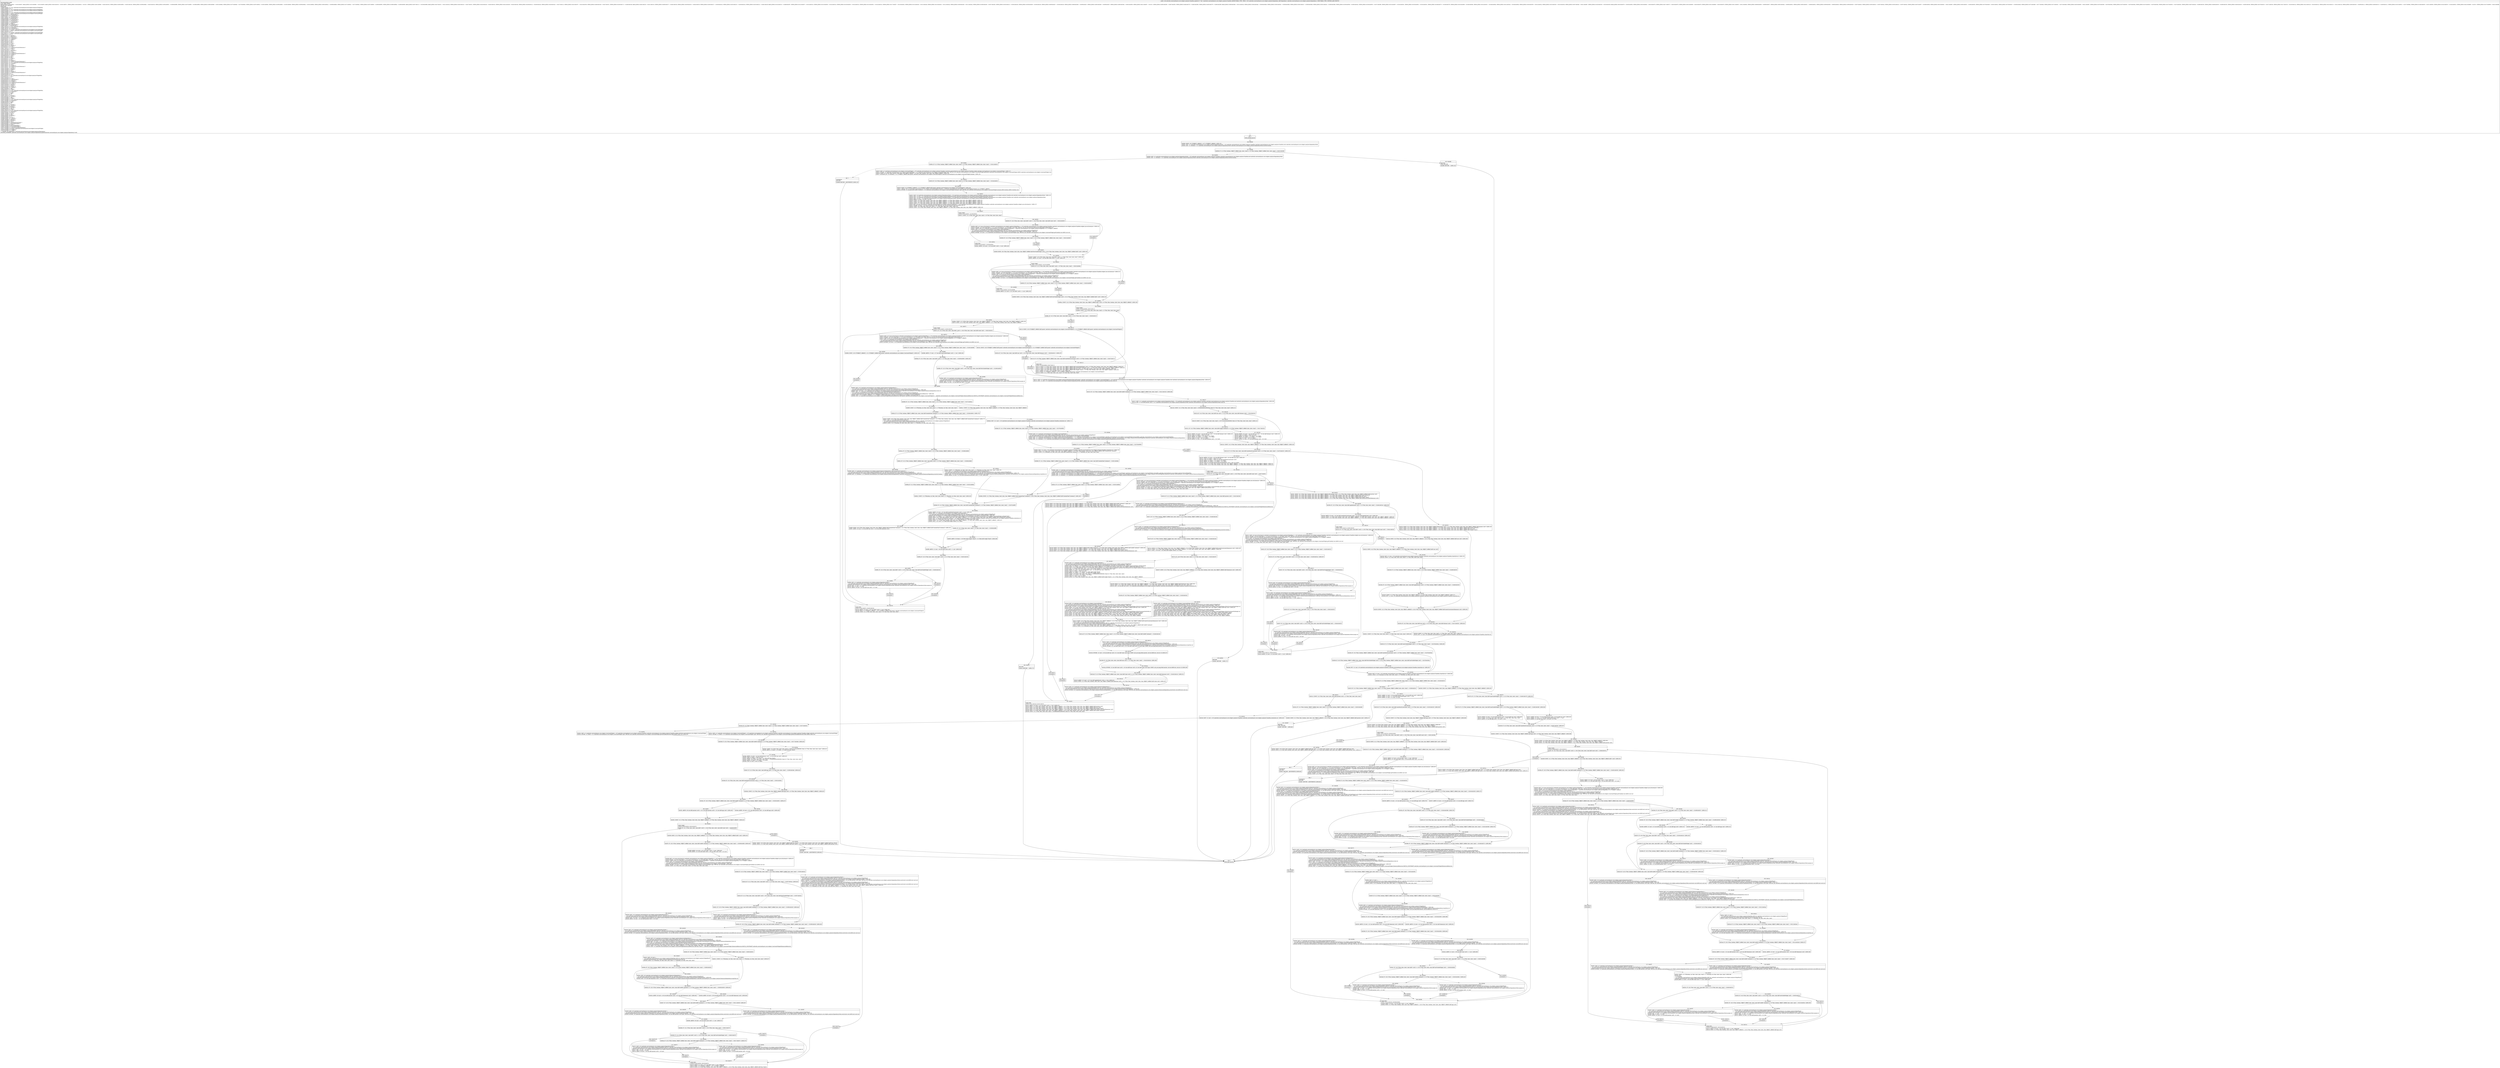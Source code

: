 digraph "CFG forandroidx.constraintlayout.core.widgets.analyzer.ChainRun.update(Landroidx\/constraintlayout\/core\/widgets\/analyzer\/Dependency;)V" {
Node_334 [shape=record,label="{334\:\ ?|MTH_ENTER_BLOCK\l}"];
Node_336 [shape=record,label="{336\:\ 0x0000|0x0000: MOVE  (r0 I:??[OBJECT, ARRAY]) = (r27 I:??[OBJECT, ARRAY])  (LINE:123)\l0x0002: IGET  (r1 I:androidx.constraintlayout.core.widgets.analyzer.DependencyNode) = (r0 I:androidx.constraintlayout.core.widgets.analyzer.ChainRun) androidx.constraintlayout.core.widgets.analyzer.ChainRun.start androidx.constraintlayout.core.widgets.analyzer.DependencyNode \l0x0004: IGET  (r1 I:boolean) = (r1 I:androidx.constraintlayout.core.widgets.analyzer.DependencyNode) androidx.constraintlayout.core.widgets.analyzer.DependencyNode.resolved boolean \l}"];
Node_337 [shape=record,label="{337\:\ 0x0006|0x0006: IF  (r1 I:??[int, boolean, OBJECT, ARRAY, byte, short, char]) == (0 ??[int, boolean, OBJECT, ARRAY, byte, short, char])  \-\> B:622:0x0488 \l}"];
Node_338 [shape=record,label="{338\:\ 0x0008|0x0008: IGET  (r1 I:androidx.constraintlayout.core.widgets.analyzer.DependencyNode) = (r0 I:androidx.constraintlayout.core.widgets.analyzer.ChainRun) androidx.constraintlayout.core.widgets.analyzer.ChainRun.end androidx.constraintlayout.core.widgets.analyzer.DependencyNode \l0x000a: IGET  (r1 I:boolean) = (r1 I:androidx.constraintlayout.core.widgets.analyzer.DependencyNode) androidx.constraintlayout.core.widgets.analyzer.DependencyNode.resolved boolean \l}"];
Node_339 [shape=record,label="{339\:\ 0x000c|0x000c: IF  (r1 I:??[int, boolean, OBJECT, ARRAY, byte, short, char]) != (0 ??[int, boolean, OBJECT, ARRAY, byte, short, char])  \-\> B:341:0x0010 \l}"];
Node_341 [shape=record,label="{341\:\ 0x0010|0x0010: IGET  (r1 I:androidx.constraintlayout.core.widgets.ConstraintWidget) = (r0 I:androidx.constraintlayout.core.widgets.analyzer.ChainRun) androidx.constraintlayout.core.widgets.analyzer.ChainRun.widget androidx.constraintlayout.core.widgets.ConstraintWidget  (LINE:127)\l0x0012: INVOKE  (r1 I:androidx.constraintlayout.core.widgets.ConstraintWidget) = (r1 I:androidx.constraintlayout.core.widgets.ConstraintWidget) type: VIRTUAL call: androidx.constraintlayout.core.widgets.ConstraintWidget.getParent():androidx.constraintlayout.core.widgets.ConstraintWidget A[MD:():androidx.constraintlayout.core.widgets.ConstraintWidget (m)]\l0x0016: CONST  (r2 I:??[int, float, boolean, short, byte, char, OBJECT, ARRAY]) = (0 ??[int, float, boolean, short, byte, char, OBJECT, ARRAY])  (LINE:128)\l0x0017: INSTANCE_OF  (r3 I:boolean) = (r1 I:??[OBJECT, ARRAY] A[D('parent' androidx.constraintlayout.core.widgets.ConstraintWidget)]) androidx.constraintlayout.core.widgets.ConstraintWidgetContainer  (LINE:129)\l}"];
Node_342 [shape=record,label="{342\:\ 0x0019|0x0019: IF  (r3 I:??[int, boolean, OBJECT, ARRAY, byte, short, char]) == (0 ??[int, boolean, OBJECT, ARRAY, byte, short, char])  \-\> B:344:0x0022 \l}"];
Node_343 [shape=record,label="{343\:\ 0x001b|0x001b: MOVE  (r3 I:??[OBJECT, ARRAY]) = (r1 I:??[OBJECT, ARRAY] A[D('parent' androidx.constraintlayout.core.widgets.ConstraintWidget)])  (LINE:130)\l0x001c: CHECK_CAST (r3 I:androidx.constraintlayout.core.widgets.ConstraintWidgetContainer) = (androidx.constraintlayout.core.widgets.ConstraintWidgetContainer) (r3 I:??[OBJECT, ARRAY]) \l0x001e: INVOKE  (r2 I:boolean A[D('isInRtl' boolean)]) = (r3 I:androidx.constraintlayout.core.widgets.ConstraintWidgetContainer) type: VIRTUAL call: androidx.constraintlayout.core.widgets.ConstraintWidgetContainer.isRtl():boolean A[MD:():boolean (m)]\l}"];
Node_344 [shape=record,label="{344\:\ 0x0022|0x0022: IGET  (r3 I:androidx.constraintlayout.core.widgets.analyzer.DependencyNode) = (r0 I:androidx.constraintlayout.core.widgets.analyzer.ChainRun) androidx.constraintlayout.core.widgets.analyzer.ChainRun.end androidx.constraintlayout.core.widgets.analyzer.DependencyNode  (LINE:132)\l0x0024: IGET  (r3 I:int) = (r3 I:androidx.constraintlayout.core.widgets.analyzer.DependencyNode) androidx.constraintlayout.core.widgets.analyzer.DependencyNode.value int \l0x0026: IGET  (r4 I:androidx.constraintlayout.core.widgets.analyzer.DependencyNode) = (r0 I:androidx.constraintlayout.core.widgets.analyzer.ChainRun) androidx.constraintlayout.core.widgets.analyzer.ChainRun.start androidx.constraintlayout.core.widgets.analyzer.DependencyNode \l0x0028: IGET  (r4 I:int) = (r4 I:androidx.constraintlayout.core.widgets.analyzer.DependencyNode) androidx.constraintlayout.core.widgets.analyzer.DependencyNode.value int \l0x002a: ARITH  (r3 I:int) = (r3 I:int) \- (r4 I:int) \l0x002b: CONST  (r4 I:??[int, float, boolean, short, byte, char, OBJECT, ARRAY]) = (0 ??[int, float, boolean, short, byte, char, OBJECT, ARRAY])  (LINE:133)\l0x002c: CONST  (r5 I:??[int, float, boolean, short, byte, char, OBJECT, ARRAY]) = (0 ??[int, float, boolean, short, byte, char, OBJECT, ARRAY])  (LINE:134)\l0x002d: CONST  (r6 I:??[int, float, boolean, short, byte, char, OBJECT, ARRAY]) = (0 ??[int, float, boolean, short, byte, char, OBJECT, ARRAY])  (LINE:135)\l0x002e: CONST  (r7 I:??[int, float, boolean, short, byte, char, OBJECT, ARRAY]) = (0 ??[int, float, boolean, short, byte, char, OBJECT, ARRAY])  (LINE:136)\l0x002f: IGET  (r8 I:java.util.ArrayList\<androidx.constraintlayout.core.widgets.analyzer.WidgetRun\>) = (r0 I:androidx.constraintlayout.core.widgets.analyzer.ChainRun) androidx.constraintlayout.core.widgets.analyzer.ChainRun.widgets java.util.ArrayList  (LINE:137)\l0x0031: INVOKE  (r8 I:int) = (r8 I:java.util.ArrayList) type: VIRTUAL call: java.util.ArrayList.size():int A[MD:():int (c)]\l0x0035: CONST  (r9 I:??[int, float, short, byte, char]) = (\-1 ??[int, float, short, byte, char])  (LINE:139)\l0x0036: CONST  (r10 I:??[int, float, boolean, short, byte, char, OBJECT, ARRAY]) = (0 ??[int, float, boolean, short, byte, char, OBJECT, ARRAY])  (LINE:140)\l}"];
Node_345 [shape=record,label="{345\:\ 0x0037|LOOP_START\lLOOP:0: B:345:0x0037\-\>B:349:0x004c\l|0x0037: CONST  (r11 I:??[int, float, short, byte, char]) = (8 ??[int, float, short, byte, char]) \l}"];
Node_346 [shape=record,label="{346\:\ 0x0039|0x0039: IF  (r10 I:??[int, byte, short, char] A[D('i' int)]) \>= (r8 I:??[int, byte, short, char] A[D('count' int)])  \-\> B:624:0x0050 \l}"];
Node_347 [shape=record,label="{347\:\ 0x003b|0x003b: IGET  (r12 I:java.util.ArrayList\<androidx.constraintlayout.core.widgets.analyzer.WidgetRun\>) = (r0 I:androidx.constraintlayout.core.widgets.analyzer.ChainRun) androidx.constraintlayout.core.widgets.analyzer.ChainRun.widgets java.util.ArrayList  (LINE:141)\l0x003d: INVOKE  (r12 I:java.lang.Object) = (r12 I:java.util.ArrayList), (r10 I:int A[D('i' int)]) type: VIRTUAL call: java.util.ArrayList.get(int):java.lang.Object A[MD:(int):E (c)]\l0x0041: CHECK_CAST (r12 I:androidx.constraintlayout.core.widgets.analyzer.WidgetRun) = (androidx.constraintlayout.core.widgets.analyzer.WidgetRun) (r12 I:??[OBJECT, ARRAY]) \l0x0043: IGET  (r13 I:androidx.constraintlayout.core.widgets.ConstraintWidget) = \l  (r12 I:androidx.constraintlayout.core.widgets.analyzer.WidgetRun A[D('run' androidx.constraintlayout.core.widgets.analyzer.WidgetRun)])\l androidx.constraintlayout.core.widgets.analyzer.WidgetRun.widget androidx.constraintlayout.core.widgets.ConstraintWidget  (LINE:142)\l0x0045: INVOKE  (r13 I:int) = (r13 I:androidx.constraintlayout.core.widgets.ConstraintWidget) type: VIRTUAL call: androidx.constraintlayout.core.widgets.ConstraintWidget.getVisibility():int A[MD:():int (m)]\l}"];
Node_348 [shape=record,label="{348\:\ 0x0049|0x0049: IF  (r13 I:??[int, boolean, OBJECT, ARRAY, byte, short, char]) != (r11 I:??[int, boolean, OBJECT, ARRAY, byte, short, char])  \-\> B:623:0x004f \l}"];
Node_349 [shape=record,label="{349\:\ 0x004c|LOOP_END\lLOOP:0: B:345:0x0037\-\>B:349:0x004c\l|0x004c: ARITH  (r10 I:int) = (r10 I:int A[D('i' int)]) + (1 int)  (LINE:140)\l}"];
Node_623 [shape=record,label="{623\:\ 0x004f|SYNTHETIC\l}"];
Node_350 [shape=record,label="{350\:\ 0x004f|0x004f: MOVE  (r9 I:??[int, float, boolean, short, byte, char, OBJECT, ARRAY] A[D('firstVisibleWidget' int)]) = (r10 I:??[int, float, boolean, short, byte, char, OBJECT, ARRAY] A[D('i' int)])  (LINE:145)\l}"];
Node_351 [shape=record,label="{351\:\ 0x0050|0x0050: CONST  (r10 I:??[int, float, short, byte, char] A[D('i' int)]) = (\-1 ??[int, float, short, byte, char])  (LINE:149)\l0x0051: ARITH  (r12 I:int) = (r8 I:int A[D('count' int)]) + (\-1 int)  (LINE:150)\l}"];
Node_352 [shape=record,label="{352\:\ 0x0053|LOOP_START\lLOOP:1: B:352:0x0053\-\>B:355:0x0066\l|0x0053: IF  (r12 I:??[int, byte, short, char] A[D('i' int)]) \< (0 ??[int, byte, short, char])  \-\> B:625:0x006a \l}"];
Node_353 [shape=record,label="{353\:\ 0x0055|0x0055: IGET  (r13 I:java.util.ArrayList\<androidx.constraintlayout.core.widgets.analyzer.WidgetRun\>) = (r0 I:androidx.constraintlayout.core.widgets.analyzer.ChainRun) androidx.constraintlayout.core.widgets.analyzer.ChainRun.widgets java.util.ArrayList  (LINE:151)\l0x0057: INVOKE  (r13 I:java.lang.Object) = (r13 I:java.util.ArrayList), (r12 I:int A[D('i' int)]) type: VIRTUAL call: java.util.ArrayList.get(int):java.lang.Object A[MD:(int):E (c)]\l0x005b: CHECK_CAST (r13 I:androidx.constraintlayout.core.widgets.analyzer.WidgetRun) = (androidx.constraintlayout.core.widgets.analyzer.WidgetRun) (r13 I:??[OBJECT, ARRAY]) \l0x005d: IGET  (r14 I:androidx.constraintlayout.core.widgets.ConstraintWidget) = \l  (r13 I:androidx.constraintlayout.core.widgets.analyzer.WidgetRun A[D('run' androidx.constraintlayout.core.widgets.analyzer.WidgetRun)])\l androidx.constraintlayout.core.widgets.analyzer.WidgetRun.widget androidx.constraintlayout.core.widgets.ConstraintWidget  (LINE:152)\l0x005f: INVOKE  (r14 I:int) = (r14 I:androidx.constraintlayout.core.widgets.ConstraintWidget) type: VIRTUAL call: androidx.constraintlayout.core.widgets.ConstraintWidget.getVisibility():int A[MD:():int (m)]\l}"];
Node_354 [shape=record,label="{354\:\ 0x0063|0x0063: IF  (r14 I:??[int, boolean, OBJECT, ARRAY, byte, short, char]) != (r11 I:??[int, boolean, OBJECT, ARRAY, byte, short, char])  \-\> B:626:0x0069 \l}"];
Node_355 [shape=record,label="{355\:\ 0x0066|LOOP_END\lLOOP:1: B:352:0x0053\-\>B:355:0x0066\l|0x0066: ARITH  (r12 I:int) = (r12 I:int A[D('i' int)]) + (\-1 int)  (LINE:150)\l}"];
Node_626 [shape=record,label="{626\:\ 0x0069|SYNTHETIC\l}"];
Node_356 [shape=record,label="{356\:\ 0x0069|0x0069: MOVE  (r10 I:??[int, float, boolean, short, byte, char, OBJECT, ARRAY] A[D('lastVisibleWidget' int)]) = (r12 I:??[int, float, boolean, short, byte, char, OBJECT, ARRAY] A[D('i' int)])  (LINE:155)\l}"];
Node_357 [shape=record,label="{357\:\ 0x006a|0x006a: CONST  (r12 I:??[int, float, boolean, short, byte, char, OBJECT, ARRAY] A[D('i' int)]) = (0 ??[int, float, boolean, short, byte, char, OBJECT, ARRAY])  (LINE:158)\l}"];
Node_358 [shape=record,label="{358\:\ 0x006b|LOOP_START\lLOOP:2: B:358:0x006b\-\>B:407:0x0113\l|0x006b: CONST  (r15 I:??[int, float, short, byte, char]) = (2 ??[int, float, short, byte, char]) \l}"];
Node_359 [shape=record,label="{359\:\ 0x006c|0x006c: IF  (r12 I:??[int, byte, short, char] A[D('j' int)]) \>= (r15 I:??[int, byte, short, char])  \-\> B:630:0x011f \l}"];
Node_360 [shape=record,label="{360\:\ 0x006e|0x006e: CONST  (r17 I:??[int, float, boolean, short, byte, char, OBJECT, ARRAY]) = (0 ??[int, float, boolean, short, byte, char, OBJECT, ARRAY])  (LINE:159)\l0x0070: MOVE  (r15 I:??[int, float, boolean, short, byte, char, OBJECT, ARRAY]) = (r17 I:??[int, float, boolean, short, byte, char, OBJECT, ARRAY]) \l}"];
Node_361 [shape=record,label="{361\:\ 0x0072|LOOP_START\lLOOP:3: B:361:0x0072\-\>B:402:0x0104\l|0x0072: IF  (r15 I:??[int, byte, short, char] A[D('i' int)]) \>= (r8 I:??[int, byte, short, char] A[D('count' int)])  \-\> B:632:0x010c \l}"];
Node_362 [shape=record,label="{362\:\ 0x0074|0x0074: IGET  (r13 I:java.util.ArrayList\<androidx.constraintlayout.core.widgets.analyzer.WidgetRun\>) = (r0 I:androidx.constraintlayout.core.widgets.analyzer.ChainRun) androidx.constraintlayout.core.widgets.analyzer.ChainRun.widgets java.util.ArrayList  (LINE:160)\l0x0076: INVOKE  (r13 I:java.lang.Object) = (r13 I:java.util.ArrayList), (r15 I:int A[D('i' int)]) type: VIRTUAL call: java.util.ArrayList.get(int):java.lang.Object A[MD:(int):E (c)]\l0x007a: CHECK_CAST (r13 I:androidx.constraintlayout.core.widgets.analyzer.WidgetRun) = (androidx.constraintlayout.core.widgets.analyzer.WidgetRun) (r13 I:??[OBJECT, ARRAY]) \l0x007c: IGET  (r14 I:androidx.constraintlayout.core.widgets.ConstraintWidget) = \l  (r13 I:androidx.constraintlayout.core.widgets.analyzer.WidgetRun A[D('run' androidx.constraintlayout.core.widgets.analyzer.WidgetRun)])\l androidx.constraintlayout.core.widgets.analyzer.WidgetRun.widget androidx.constraintlayout.core.widgets.ConstraintWidget  (LINE:161)\l0x007e: INVOKE  (r14 I:int) = (r14 I:androidx.constraintlayout.core.widgets.ConstraintWidget) type: VIRTUAL call: androidx.constraintlayout.core.widgets.ConstraintWidget.getVisibility():int A[MD:():int (m)]\l}"];
Node_363 [shape=record,label="{363\:\ 0x0082|0x0082: IF  (r14 I:??[int, boolean, OBJECT, ARRAY, byte, short, char]) != (r11 I:??[int, boolean, OBJECT, ARRAY, byte, short, char])  \-\> B:365:0x0088 \l}"];
Node_364 [shape=record,label="{364\:\ 0x0084|0x0084: MOVE  (r19 I:??[OBJECT, ARRAY]) = (r1 I:??[OBJECT, ARRAY] A[D('parent' androidx.constraintlayout.core.widgets.ConstraintWidget)])  (LINE:162)\l}"];
Node_634 [shape=record,label="{634\:\ 0x0104|SYNTHETIC\l}"];
Node_402 [shape=record,label="{402\:\ 0x0104|LOOP_END\lLOOP:3: B:361:0x0072\-\>B:402:0x0104\l|0x0104: ARITH  (r15 I:int) = (r15 I:int A[D('i' int)]) + (1 int)  (LINE:159)\l0x0106: MOVE  (r1 I:??[OBJECT, ARRAY]) = (r19 I:??[OBJECT, ARRAY] A[D('parent' androidx.constraintlayout.core.widgets.ConstraintWidget)]) \l0x0108: CONST  (r11 I:??[int, float, short, byte, char]) = (8 ??[int, float, short, byte, char]) \l}"];
Node_365 [shape=record,label="{365\:\ 0x0088|0x0088: ARITH  (r7 I:int) = (r7 I:int A[D('numVisibleWidgets' int)]) + (1 int)  (LINE:164)\l}"];
Node_366 [shape=record,label="{366\:\ 0x008a|0x008a: IF  (r15 I:??[int, byte, short, char] A[D('i' int)]) \<= (0 ??[int, byte, short, char])  \-\> B:369:0x0093  (LINE:165)\l}"];
Node_367 [shape=record,label="{367\:\ 0x008c|0x008c: IF  (r15 I:??[int, byte, short, char] A[D('i' int)]) \< (r9 I:??[int, byte, short, char] A[D('firstVisibleWidget' int)])  \-\> B:369:0x0093 \l}"];
Node_368 [shape=record,label="{368\:\ 0x008e|0x008e: IGET  (r14 I:androidx.constraintlayout.core.widgets.analyzer.DependencyNode) = \l  (r13 I:androidx.constraintlayout.core.widgets.analyzer.WidgetRun A[D('run' androidx.constraintlayout.core.widgets.analyzer.WidgetRun)])\l androidx.constraintlayout.core.widgets.analyzer.WidgetRun.start androidx.constraintlayout.core.widgets.analyzer.DependencyNode  (LINE:166)\l0x0090: IGET  (r14 I:int) = (r14 I:androidx.constraintlayout.core.widgets.analyzer.DependencyNode) androidx.constraintlayout.core.widgets.analyzer.DependencyNode.margin int \l0x0092: ARITH  (r4 I:int) = (r4 I:int A[D('size' int)]) + (r14 I:int) \l}"];
Node_369 [shape=record,label="{369\:\ 0x0093|0x0093: IGET  (r14 I:androidx.constraintlayout.core.widgets.analyzer.DimensionDependency) = \l  (r13 I:androidx.constraintlayout.core.widgets.analyzer.WidgetRun A[D('run' androidx.constraintlayout.core.widgets.analyzer.WidgetRun)])\l androidx.constraintlayout.core.widgets.analyzer.WidgetRun.dimension androidx.constraintlayout.core.widgets.analyzer.DimensionDependency  (LINE:168)\l0x0095: IGET  (r14 I:int) = (r14 I:androidx.constraintlayout.core.widgets.analyzer.DimensionDependency) androidx.constraintlayout.core.widgets.analyzer.DimensionDependency.value int \l0x0097: IGET  (r11 I:androidx.constraintlayout.core.widgets.ConstraintWidget$DimensionBehaviour) = \l  (r13 I:androidx.constraintlayout.core.widgets.analyzer.WidgetRun A[D('run' androidx.constraintlayout.core.widgets.analyzer.WidgetRun)])\l androidx.constraintlayout.core.widgets.analyzer.WidgetRun.dimensionBehavior androidx.constraintlayout.core.widgets.ConstraintWidget$DimensionBehaviour  (LINE:169)\l0x0099: MOVE  (r19 I:??[OBJECT, ARRAY]) = (r1 I:??[OBJECT, ARRAY] A[D('parent' androidx.constraintlayout.core.widgets.ConstraintWidget)]) \l0x009b: SGET  (r1 I:androidx.constraintlayout.core.widgets.ConstraintWidget$DimensionBehaviour A[D('parent' androidx.constraintlayout.core.widgets.ConstraintWidget)]) =  androidx.constraintlayout.core.widgets.ConstraintWidget.DimensionBehaviour.MATCH_CONSTRAINT androidx.constraintlayout.core.widgets.ConstraintWidget$DimensionBehaviour \l}"];
Node_370 [shape=record,label="{370\:\ 0x009d|0x009d: IF  (r11 I:??[int, boolean, OBJECT, ARRAY, byte, short, char]) == (r1 I:??[int, boolean, OBJECT, ARRAY, byte, short, char])  \-\> B:372:0x00a1 \l}"];
Node_371 [shape=record,label="{371\:\ 0x009f|0x009f: CONST  (r1 I:??[boolean, int, float, short, byte, char]) = (1 ??[boolean, int, float, short, byte, char]) \l}"];
Node_373 [shape=record,label="{373\:\ 0x00a2|0x00a2: IF  (r1 I:??[int, boolean, OBJECT, ARRAY, byte, short, char] A[D('treatAsFixed' boolean)]) == (0 ??[int, boolean, OBJECT, ARRAY, byte, short, char])  \-\> B:384:0x00c5  (LINE:170)\l}"];
Node_374 [shape=record,label="{374\:\ 0x00a4|0x00a4: IGET  (r11 I:int) = (r0 I:androidx.constraintlayout.core.widgets.analyzer.ChainRun) androidx.constraintlayout.core.widgets.analyzer.ChainRun.orientation int  (LINE:171)\l}"];
Node_375 [shape=record,label="{375\:\ 0x00a6|0x00a6: IF  (r11 I:??[int, boolean, OBJECT, ARRAY, byte, short, char]) != (0 ??[int, boolean, OBJECT, ARRAY, byte, short, char])  \-\> B:379:0x00b3 \l}"];
Node_376 [shape=record,label="{376\:\ 0x00a8|0x00a8: IGET  (r11 I:androidx.constraintlayout.core.widgets.ConstraintWidget) = \l  (r13 I:androidx.constraintlayout.core.widgets.analyzer.WidgetRun A[D('run' androidx.constraintlayout.core.widgets.analyzer.WidgetRun)])\l androidx.constraintlayout.core.widgets.analyzer.WidgetRun.widget androidx.constraintlayout.core.widgets.ConstraintWidget \l0x00aa: IGET  (r11 I:androidx.constraintlayout.core.widgets.analyzer.HorizontalWidgetRun) = (r11 I:androidx.constraintlayout.core.widgets.ConstraintWidget) androidx.constraintlayout.core.widgets.ConstraintWidget.horizontalRun androidx.constraintlayout.core.widgets.analyzer.HorizontalWidgetRun \l0x00ac: IGET  (r11 I:androidx.constraintlayout.core.widgets.analyzer.DimensionDependency) = (r11 I:androidx.constraintlayout.core.widgets.analyzer.HorizontalWidgetRun) androidx.constraintlayout.core.widgets.analyzer.HorizontalWidgetRun.dimension androidx.constraintlayout.core.widgets.analyzer.DimensionDependency \l0x00ae: IGET  (r11 I:boolean) = (r11 I:androidx.constraintlayout.core.widgets.analyzer.DimensionDependency) androidx.constraintlayout.core.widgets.analyzer.DimensionDependency.resolved boolean \l}"];
Node_377 [shape=record,label="{377\:\ 0x00b0|0x00b0: IF  (r11 I:??[int, boolean, OBJECT, ARRAY, byte, short, char]) != (0 ??[int, boolean, OBJECT, ARRAY, byte, short, char])  \-\> B:379:0x00b3 \l}"];
Node_631 [shape=record,label="{631\:\ 0x00b2|SYNTHETIC\l}"];
Node_378 [shape=record,label="{378\:\ 0x00b2|RETURN\l|0x00b2: RETURN    (LINE:172)\l}"];
Node_335 [shape=record,label="{335\:\ ?|MTH_EXIT_BLOCK\l}"];
Node_379 [shape=record,label="{379\:\ 0x00b3|0x00b3: IGET  (r11 I:int) = (r0 I:androidx.constraintlayout.core.widgets.analyzer.ChainRun) androidx.constraintlayout.core.widgets.analyzer.ChainRun.orientation int  (LINE:174)\l0x00b5: MOVE  (r20 I:??[int, float, boolean, short, byte, char, OBJECT, ARRAY]) = (r1 I:??[int, float, boolean, short, byte, char, OBJECT, ARRAY] A[D('treatAsFixed' boolean)]) \l0x00b7: CONST  (r1 I:??[boolean, int, float, short, byte, char] A[D('treatAsFixed' boolean)]) = (1 ??[boolean, int, float, short, byte, char]) \l}"];
Node_380 [shape=record,label="{380\:\ 0x00b8|0x00b8: IF  (r11 I:??[int, boolean, OBJECT, ARRAY, byte, short, char]) != (r1 I:??[int, boolean, OBJECT, ARRAY, byte, short, char] A[D('treatAsFixed' boolean)])  \-\> B:391:0x00de \l}"];
Node_381 [shape=record,label="{381\:\ 0x00ba|0x00ba: IGET  (r1 I:androidx.constraintlayout.core.widgets.ConstraintWidget) = \l  (r13 I:androidx.constraintlayout.core.widgets.analyzer.WidgetRun A[D('run' androidx.constraintlayout.core.widgets.analyzer.WidgetRun)])\l androidx.constraintlayout.core.widgets.analyzer.WidgetRun.widget androidx.constraintlayout.core.widgets.ConstraintWidget \l0x00bc: IGET  (r1 I:androidx.constraintlayout.core.widgets.analyzer.VerticalWidgetRun) = (r1 I:androidx.constraintlayout.core.widgets.ConstraintWidget) androidx.constraintlayout.core.widgets.ConstraintWidget.verticalRun androidx.constraintlayout.core.widgets.analyzer.VerticalWidgetRun \l0x00be: IGET  (r1 I:androidx.constraintlayout.core.widgets.analyzer.DimensionDependency) = (r1 I:androidx.constraintlayout.core.widgets.analyzer.VerticalWidgetRun) androidx.constraintlayout.core.widgets.analyzer.VerticalWidgetRun.dimension androidx.constraintlayout.core.widgets.analyzer.DimensionDependency \l0x00c0: IGET  (r1 I:boolean) = (r1 I:androidx.constraintlayout.core.widgets.analyzer.DimensionDependency) androidx.constraintlayout.core.widgets.analyzer.DimensionDependency.resolved boolean \l}"];
Node_382 [shape=record,label="{382\:\ 0x00c2|0x00c2: IF  (r1 I:??[int, boolean, OBJECT, ARRAY, byte, short, char]) != (0 ??[int, boolean, OBJECT, ARRAY, byte, short, char])  \-\> B:391:0x00de \l}"];
Node_627 [shape=record,label="{627\:\ 0x00c4|SYNTHETIC\l}"];
Node_383 [shape=record,label="{383\:\ 0x00c4|RETURN\l|0x00c4: RETURN    (LINE:175)\l}"];
Node_391 [shape=record,label="{391\:\ 0x00de|0x00de: MOVE  (r1 I:??[int, float, boolean, short, byte, char, OBJECT, ARRAY] A[D('treatAsFixed' boolean)]) = (r20 I:??[int, float, boolean, short, byte, char, OBJECT, ARRAY] A[D('treatAsFixed' boolean)])  (LINE:184)\l}"];
Node_392 [shape=record,label="{392\:\ 0x00e0|0x00e0: IF  (r1 I:??[int, boolean, OBJECT, ARRAY, byte, short, char] A[D('treatAsFixed' boolean)]) != (0 ??[int, boolean, OBJECT, ARRAY, byte, short, char])  \-\> B:397:0x00f5 \l}"];
Node_393 [shape=record,label="{393\:\ 0x00e2|0x00e2: ARITH  (r5 I:int) = (r5 I:int A[D('numMatchConstraints' int)]) + (1 int)  (LINE:185)\l0x00e4: IGET  (r11 I:androidx.constraintlayout.core.widgets.ConstraintWidget) = \l  (r13 I:androidx.constraintlayout.core.widgets.analyzer.WidgetRun A[D('run' androidx.constraintlayout.core.widgets.analyzer.WidgetRun)])\l androidx.constraintlayout.core.widgets.analyzer.WidgetRun.widget androidx.constraintlayout.core.widgets.ConstraintWidget  (LINE:186)\l0x00e6: IGET  (r11 I:float[]) = (r11 I:androidx.constraintlayout.core.widgets.ConstraintWidget) androidx.constraintlayout.core.widgets.ConstraintWidget.mWeight float[] \l0x00e8: MOVE  (r20 I:??[int, float, boolean, short, byte, char, OBJECT, ARRAY]) = (r1 I:??[int, float, boolean, short, byte, char, OBJECT, ARRAY] A[D('treatAsFixed' boolean)]) \l0x00ea: IGET  (r1 I:int A[D('treatAsFixed' boolean)]) = (r0 I:androidx.constraintlayout.core.widgets.analyzer.ChainRun) androidx.constraintlayout.core.widgets.analyzer.ChainRun.orientation int \l0x00ec: AGET  (r1 I:??[int, float, short, byte, char]) = (r11 I:??[int, float][]), (r1 I:??[int, short, byte, char]) \l0x00ee: CONST  (r11 I:??[int, float, boolean, short, byte, char, OBJECT, ARRAY]) = (0 ??[int, float, boolean, short, byte, char, OBJECT, ARRAY])  (LINE:187)\l0x00ef: CMP_L  (r21 I:int) = (r1 I:float A[D('weight' float)]), (r11 I:float) \l}"];
Node_394 [shape=record,label="{394\:\ 0x00f1|0x00f1: IF  (r21 I:??[int, byte, short, char]) \< (0 ??[int, byte, short, char])  \-\> B:398:0x00f8 \l}"];
Node_395 [shape=record,label="{395\:\ 0x00f3|0x00f3: ARITH  (r6 I:float) = (r6 I:float A[D('weights' float)]) + (r1 I:float A[D('weight' float)])  (LINE:188)\l}"];
Node_398 [shape=record,label="{398\:\ 0x00f8|0x00f8: ARITH  (r1 I:int) = (r8 I:int A[D('count' int)]) + (\-1 int)  (LINE:193)\l}"];
Node_399 [shape=record,label="{399\:\ 0x00fa|0x00fa: IF  (r15 I:??[int, byte, short, char] A[D('i' int)]) \>= (r1 I:??[int, byte, short, char])  \-\> B:635:0x0104 \l}"];
Node_400 [shape=record,label="{400\:\ 0x00fc|0x00fc: IF  (r15 I:??[int, byte, short, char] A[D('i' int)]) \>= (r10 I:??[int, byte, short, char] A[D('lastVisibleWidget' int)])  \-\> B:636:0x0104 \l}"];
Node_401 [shape=record,label="{401\:\ 0x00fe|0x00fe: IGET  (r1 I:androidx.constraintlayout.core.widgets.analyzer.DependencyNode) = \l  (r13 I:androidx.constraintlayout.core.widgets.analyzer.WidgetRun A[D('run' androidx.constraintlayout.core.widgets.analyzer.WidgetRun)])\l androidx.constraintlayout.core.widgets.analyzer.WidgetRun.end androidx.constraintlayout.core.widgets.analyzer.DependencyNode  (LINE:194)\l0x0100: IGET  (r1 I:int) = (r1 I:androidx.constraintlayout.core.widgets.analyzer.DependencyNode) androidx.constraintlayout.core.widgets.analyzer.DependencyNode.margin int \l0x0102: NEG  (r1 I:int) = (r1 I:int) \l0x0103: ARITH  (r4 I:int) = (r4 I:int A[D('size' int)]) + (r1 I:int) \l}"];
Node_633 [shape=record,label="{633\:\ 0x0104|SYNTHETIC\l}"];
Node_636 [shape=record,label="{636\:\ 0x0104|SYNTHETIC\l}"];
Node_635 [shape=record,label="{635\:\ 0x0104|SYNTHETIC\l}"];
Node_397 [shape=record,label="{397\:\ 0x00f5|0x00f5: MOVE  (r20 I:??[int, float, boolean, short, byte, char, OBJECT, ARRAY] A[D('treatAsFixed' boolean)]) = (r1 I:??[int, float, boolean, short, byte, char, OBJECT, ARRAY] A[D('treatAsFixed' boolean)])  (LINE:191)\l0x00f7: ARITH  (r4 I:int) = (r4 I:int A[D('size' int)]) + (r14 I:int A[D('dimension' int)]) \l}"];
Node_384 [shape=record,label="{384\:\ 0x00c5|0x00c5: MOVE  (r20 I:??[int, float, boolean, short, byte, char, OBJECT, ARRAY] A[D('treatAsFixed' boolean)]) = (r1 I:??[int, float, boolean, short, byte, char, OBJECT, ARRAY] A[D('treatAsFixed' boolean)])  (LINE:177)\l0x00c7: IGET  (r1 I:int A[D('treatAsFixed' boolean)]) = \l  (r13 I:androidx.constraintlayout.core.widgets.analyzer.WidgetRun A[D('run' androidx.constraintlayout.core.widgets.analyzer.WidgetRun)])\l androidx.constraintlayout.core.widgets.analyzer.WidgetRun.matchConstraintsType int \l0x00c9: CONST  (r11 I:??[boolean, int, float, short, byte, char]) = (1 ??[boolean, int, float, short, byte, char]) \l}"];
Node_385 [shape=record,label="{385\:\ 0x00ca|0x00ca: IF  (r1 I:??[int, boolean, OBJECT, ARRAY, byte, short, char]) != (r11 I:??[int, boolean, OBJECT, ARRAY, byte, short, char])  \-\> B:388:0x00d6 \l}"];
Node_386 [shape=record,label="{386\:\ 0x00cc|0x00cc: IF  (r12 I:??[int, boolean, OBJECT, ARRAY, byte, short, char] A[D('j' int)]) != (0 ??[int, boolean, OBJECT, ARRAY, byte, short, char])  \-\> B:388:0x00d6 \l}"];
Node_387 [shape=record,label="{387\:\ 0x00ce|0x00ce: CONST  (r1 I:??[boolean, int, float, short, byte, char]) = (1 ??[boolean, int, float, short, byte, char])  (LINE:178)\l0x00cf: IGET  (r11 I:androidx.constraintlayout.core.widgets.analyzer.DimensionDependency) = \l  (r13 I:androidx.constraintlayout.core.widgets.analyzer.WidgetRun A[D('run' androidx.constraintlayout.core.widgets.analyzer.WidgetRun)])\l androidx.constraintlayout.core.widgets.analyzer.WidgetRun.dimension androidx.constraintlayout.core.widgets.analyzer.DimensionDependency  (LINE:179)\l0x00d1: IGET  (r14 I:int A[D('dimension' int)]) = (r11 I:androidx.constraintlayout.core.widgets.analyzer.DimensionDependency) androidx.constraintlayout.core.widgets.analyzer.DimensionDependency.wrapValue int \l0x00d3: ARITH  (r5 I:int) = (r5 I:int A[D('numMatchConstraints' int)]) + (1 int)  (LINE:180)\l}"];
Node_388 [shape=record,label="{388\:\ 0x00d6|0x00d6: IGET  (r1 I:androidx.constraintlayout.core.widgets.analyzer.DimensionDependency A[D('treatAsFixed' boolean)]) = \l  (r13 I:androidx.constraintlayout.core.widgets.analyzer.WidgetRun A[D('run' androidx.constraintlayout.core.widgets.analyzer.WidgetRun)])\l androidx.constraintlayout.core.widgets.analyzer.WidgetRun.dimension androidx.constraintlayout.core.widgets.analyzer.DimensionDependency  (LINE:181)\l0x00d8: IGET  (r1 I:boolean) = (r1 I:androidx.constraintlayout.core.widgets.analyzer.DimensionDependency) androidx.constraintlayout.core.widgets.analyzer.DimensionDependency.resolved boolean \l}"];
Node_389 [shape=record,label="{389\:\ 0x00da|0x00da: IF  (r1 I:??[int, boolean, OBJECT, ARRAY, byte, short, char]) == (0 ??[int, boolean, OBJECT, ARRAY, byte, short, char])  \-\> B:391:0x00de \l}"];
Node_390 [shape=record,label="{390\:\ 0x00dc|0x00dc: CONST  (r1 I:??[boolean, int, float, short, byte, char]) = (1 ??[boolean, int, float, short, byte, char])  (LINE:182)\l}"];
Node_372 [shape=record,label="{372\:\ 0x00a1|0x00a1: CONST  (r1 I:??[int, float, boolean, short, byte, char, OBJECT, ARRAY]) = (0 ??[int, float, boolean, short, byte, char, OBJECT, ARRAY]) \l}"];
Node_632 [shape=record,label="{632\:\ 0x010c|SYNTHETIC\l}"];
Node_403 [shape=record,label="{403\:\ 0x010c|0x010c: MOVE  (r19 I:??[OBJECT, ARRAY] A[D('parent' androidx.constraintlayout.core.widgets.ConstraintWidget)]) = (r1 I:??[OBJECT, ARRAY] A[D('parent' androidx.constraintlayout.core.widgets.ConstraintWidget)]) \l}"];
Node_404 [shape=record,label="{404\:\ 0x010e|0x010e: IF  (r4 I:??[int, byte, short, char] A[D('size' int)]) \< (r3 I:??[int, byte, short, char] A[D('distance' int)])  \-\> B:628:0x0121  (LINE:197)\l}"];
Node_405 [shape=record,label="{405\:\ 0x0110|0x0110: IF  (r5 I:??[int, boolean, OBJECT, ARRAY, byte, short, char] A[D('numMatchConstraints' int)]) != (0 ??[int, boolean, OBJECT, ARRAY, byte, short, char])  \-\> B:407:0x0113 \l}"];
Node_407 [shape=record,label="{407\:\ 0x0113|LOOP_END\lLOOP:2: B:358:0x006b\-\>B:407:0x0113\l|0x0113: CONST  (r7 I:??[int, float, boolean, short, byte, char, OBJECT, ARRAY] A[D('numVisibleWidgets' int)]) = (0 ??[int, float, boolean, short, byte, char, OBJECT, ARRAY])  (LINE:201)\l0x0114: CONST  (r5 I:??[int, float, boolean, short, byte, char, OBJECT, ARRAY] A[D('numMatchConstraints' int)]) = (0 ??[int, float, boolean, short, byte, char, OBJECT, ARRAY])  (LINE:202)\l0x0115: CONST  (r4 I:??[int, float, boolean, short, byte, char, OBJECT, ARRAY] A[D('size' int)]) = (0 ??[int, float, boolean, short, byte, char, OBJECT, ARRAY])  (LINE:203)\l0x0116: CONST  (r6 I:??[int, float, boolean, short, byte, char, OBJECT, ARRAY] A[D('weights' float)]) = (0 ??[int, float, boolean, short, byte, char, OBJECT, ARRAY])  (LINE:204)\l0x0117: ARITH  (r12 I:int) = (r12 I:int A[D('j' int)]) + (1 int)  (LINE:158)\l0x0119: MOVE  (r1 I:??[OBJECT, ARRAY]) = (r19 I:??[OBJECT, ARRAY] A[D('parent' androidx.constraintlayout.core.widgets.ConstraintWidget)]) \l0x011b: CONST  (r11 I:??[int, float, short, byte, char]) = (8 ??[int, float, short, byte, char]) \l}"];
Node_629 [shape=record,label="{629\:\ 0x0121|SYNTHETIC\l}"];
Node_409 [shape=record,label="{409\:\ 0x0121|0x0121: IGET  (r1 I:androidx.constraintlayout.core.widgets.analyzer.DependencyNode A[D('parent' androidx.constraintlayout.core.widgets.ConstraintWidget)]) = (r0 I:androidx.constraintlayout.core.widgets.analyzer.ChainRun) androidx.constraintlayout.core.widgets.analyzer.ChainRun.start androidx.constraintlayout.core.widgets.analyzer.DependencyNode  (LINE:207)\l0x0123: IGET  (r1 I:int) = (r1 I:androidx.constraintlayout.core.widgets.analyzer.DependencyNode) androidx.constraintlayout.core.widgets.analyzer.DependencyNode.value int \l}"];
Node_410 [shape=record,label="{410\:\ 0x0125|0x0125: IF  (r2 I:??[int, boolean, OBJECT, ARRAY, byte, short, char] A[D('isInRtl' boolean)]) == (0 ??[int, boolean, OBJECT, ARRAY, byte, short, char])  \-\> B:412:0x012b  (LINE:208)\l}"];
Node_411 [shape=record,label="{411\:\ 0x0127|0x0127: IGET  (r11 I:androidx.constraintlayout.core.widgets.analyzer.DependencyNode) = (r0 I:androidx.constraintlayout.core.widgets.analyzer.ChainRun) androidx.constraintlayout.core.widgets.analyzer.ChainRun.end androidx.constraintlayout.core.widgets.analyzer.DependencyNode  (LINE:209)\l0x0129: IGET  (r1 I:int A[D('position' int)]) = (r11 I:androidx.constraintlayout.core.widgets.analyzer.DependencyNode) androidx.constraintlayout.core.widgets.analyzer.DependencyNode.value int \l}"];
Node_412 [shape=record,label="{412\:\ 0x012b|0x012b: CONST  (r11 I:??[int, float, short, byte, char]) = (1056964608(0x3f000000, float:0.5) ??[int, float, short, byte, char])  (LINE:211)\l}"];
Node_413 [shape=record,label="{413\:\ 0x012d|0x012d: IF  (r4 I:??[int, byte, short, char] A[D('size' int)]) \<= (r3 I:??[int, byte, short, char] A[D('distance' int)])  \-\> B:418:0x0142 \l}"];
Node_414 [shape=record,label="{414\:\ 0x012f|0x012f: CONST  (r12 I:??[int, float, short, byte, char]) = (1073741824(0x40000000, float:2.0) ??[int, float, short, byte, char])  (LINE:212)\l}"];
Node_415 [shape=record,label="{415\:\ 0x0131|0x0131: IF  (r2 I:??[int, boolean, OBJECT, ARRAY, byte, short, char] A[D('isInRtl' boolean)]) == (0 ??[int, boolean, OBJECT, ARRAY, byte, short, char])  \-\> B:417:0x013b \l}"];
Node_416 [shape=record,label="{416\:\ 0x0133|0x0133: ARITH  (r13 I:int) = (r4 I:int A[D('size' int)]) \- (r3 I:int A[D('distance' int)])  (LINE:213)\l0x0135: CAST (r13 I:float) = (float) (r13 I:int) \l0x0136: ARITH  (r13 I:float) = (r13 I:float) \/ (r12 I:float) \l0x0137: ARITH  (r13 I:float) = (r13 I:float) + (r11 I:float) \l0x0138: CAST (r12 I:int) = (int) (r13 I:float) \l0x0139: ARITH  (r1 I:int) = (r1 I:int A[D('position' int)]) + (r12 I:int) \l}"];
Node_417 [shape=record,label="{417\:\ 0x013b|0x013b: ARITH  (r13 I:int) = (r4 I:int A[D('size' int)]) \- (r3 I:int A[D('distance' int)])  (LINE:215)\l0x013d: CAST (r13 I:float) = (float) (r13 I:int) \l0x013e: ARITH  (r13 I:float) = (r13 I:float) \/ (r12 I:float) \l0x013f: ARITH  (r13 I:float) = (r13 I:float) + (r11 I:float) \l0x0140: CAST (r12 I:int) = (int) (r13 I:float) \l0x0141: ARITH  (r1 I:int) = (r1 I:int A[D('position' int)]) \- (r12 I:int) \l}"];
Node_418 [shape=record,label="{418\:\ 0x0142|0x0142: CONST  (r12 I:??[int, float, boolean, short, byte, char, OBJECT, ARRAY]) = (0 ??[int, float, boolean, short, byte, char, OBJECT, ARRAY])  (LINE:218)\l}"];
Node_419 [shape=record,label="{419\:\ 0x0143|0x0143: IF  (r5 I:??[int, byte, short, char] A[D('numMatchConstraints' int)]) \<= (0 ??[int, byte, short, char])  \-\> B:470:0x0253  (LINE:219)\l}"];
Node_420 [shape=record,label="{420\:\ 0x0145|0x0145: ARITH  (r13 I:int) = (r3 I:int A[D('distance' int)]) \- (r4 I:int A[D('size' int)])  (LINE:220)\l0x0147: CAST (r13 I:float) = (float) (r13 I:int) \l0x0148: CAST (r14 I:float) = (float) (r5 I:int A[D('numMatchConstraints' int)]) \l0x0149: ARITH  (r13 I:float) = (r13 I:float) \/ (r14 I:float) \l0x014a: ARITH  (r13 I:float) = (r13 I:float) + (r11 I:float) \l0x014b: CAST (r12 I:int A[D('matchConstraintsDimension' int)]) = (int) (r13 I:float) \l0x014c: CONST  (r13 I:??[int, float, boolean, short, byte, char, OBJECT, ARRAY]) = (0 ??[int, float, boolean, short, byte, char, OBJECT, ARRAY])  (LINE:222)\l0x014d: CONST  (r14 I:??[int, float, boolean, short, byte, char, OBJECT, ARRAY]) = (0 ??[int, float, boolean, short, byte, char, OBJECT, ARRAY])  (LINE:223)\l}"];
Node_421 [shape=record,label="{421\:\ 0x014e|LOOP_START\lLOOP:4: B:421:0x014e\-\>B:447:0x01f1\l|0x014e: IF  (r14 I:??[int, byte, short, char] A[D('i' int)]) \>= (r8 I:??[int, byte, short, char] A[D('count' int)])  \-\> B:637:0x0201 \l}"];
Node_422 [shape=record,label="{422\:\ 0x0150|0x0150: IGET  (r15 I:java.util.ArrayList\<androidx.constraintlayout.core.widgets.analyzer.WidgetRun\>) = (r0 I:androidx.constraintlayout.core.widgets.analyzer.ChainRun) androidx.constraintlayout.core.widgets.analyzer.ChainRun.widgets java.util.ArrayList  (LINE:224)\l0x0152: INVOKE  (r15 I:java.lang.Object) = (r15 I:java.util.ArrayList), (r14 I:int A[D('i' int)]) type: VIRTUAL call: java.util.ArrayList.get(int):java.lang.Object A[MD:(int):E (c)]\l0x0156: CHECK_CAST (r15 I:androidx.constraintlayout.core.widgets.analyzer.WidgetRun) = (androidx.constraintlayout.core.widgets.analyzer.WidgetRun) (r15 I:??[OBJECT, ARRAY]) \l0x0158: IGET  (r11 I:androidx.constraintlayout.core.widgets.ConstraintWidget) = \l  (r15 I:androidx.constraintlayout.core.widgets.analyzer.WidgetRun A[D('run' androidx.constraintlayout.core.widgets.analyzer.WidgetRun)])\l androidx.constraintlayout.core.widgets.analyzer.WidgetRun.widget androidx.constraintlayout.core.widgets.ConstraintWidget  (LINE:225)\l0x015a: INVOKE  (r11 I:int) = (r11 I:androidx.constraintlayout.core.widgets.ConstraintWidget) type: VIRTUAL call: androidx.constraintlayout.core.widgets.ConstraintWidget.getVisibility():int A[MD:():int (m)]\l0x015e: MOVE  (r21 I:??[int, float, boolean, short, byte, char, OBJECT, ARRAY]) = (r1 I:??[int, float, boolean, short, byte, char, OBJECT, ARRAY] A[D('position' int)]) \l0x0160: CONST  (r1 I:??[int, float, short, byte, char] A[D('position' int)]) = (8 ??[int, float, short, byte, char]) \l}"];
Node_423 [shape=record,label="{423\:\ 0x0162|0x0162: IF  (r11 I:??[int, boolean, OBJECT, ARRAY, byte, short, char]) != (r1 I:??[int, boolean, OBJECT, ARRAY, byte, short, char] A[D('position' int)])  \-\> B:425:0x016e \l}"];
Node_424 [shape=record,label="{424\:\ 0x0164|0x0164: MOVE  (r25 I:??[int, float, boolean, short, byte, char, OBJECT, ARRAY]) = (r2 I:??[int, float, boolean, short, byte, char, OBJECT, ARRAY] A[D('isInRtl' boolean)])  (LINE:226)\l0x0166: MOVE  (r22 I:??[int, float, boolean, short, byte, char, OBJECT, ARRAY]) = (r4 I:??[int, float, boolean, short, byte, char, OBJECT, ARRAY] A[D('size' int)]) \l0x0168: MOVE  (r23 I:??[int, float, boolean, short, byte, char, OBJECT, ARRAY]) = (r6 I:??[int, float, boolean, short, byte, char, OBJECT, ARRAY] A[D('weights' float)]) \l0x016a: MOVE  (r24 I:??[int, float, boolean, short, byte, char, OBJECT, ARRAY]) = (r12 I:??[int, float, boolean, short, byte, char, OBJECT, ARRAY] A[D('matchConstraintsDimension' int)]) \l}"];
Node_639 [shape=record,label="{639\:\ 0x01f1|SYNTHETIC\l}"];
Node_447 [shape=record,label="{447\:\ 0x01f1|LOOP_END\lLOOP:4: B:421:0x014e\-\>B:447:0x01f1\l|0x01f1: ARITH  (r14 I:int) = (r14 I:int A[D('i' int)]) + (1 int)  (LINE:223)\l0x01f3: MOVE  (r1 I:??[int, float, boolean, short, byte, char, OBJECT, ARRAY]) = (r21 I:??[int, float, boolean, short, byte, char, OBJECT, ARRAY] A[D('position' int)]) \l0x01f5: MOVE  (r4 I:??[int, float, boolean, short, byte, char, OBJECT, ARRAY]) = (r22 I:??[int, float, boolean, short, byte, char, OBJECT, ARRAY] A[D('size' int)]) \l0x01f7: MOVE  (r6 I:??[int, float, boolean, short, byte, char, OBJECT, ARRAY]) = (r23 I:??[int, float, boolean, short, byte, char, OBJECT, ARRAY] A[D('weights' float)]) \l0x01f9: MOVE  (r12 I:??[int, float, boolean, short, byte, char, OBJECT, ARRAY]) = (r24 I:??[int, float, boolean, short, byte, char, OBJECT, ARRAY] A[D('matchConstraintsDimension' int)]) \l0x01fb: MOVE  (r2 I:??[int, float, boolean, short, byte, char, OBJECT, ARRAY]) = (r25 I:??[int, float, boolean, short, byte, char, OBJECT, ARRAY] A[D('isInRtl' boolean)]) \l0x01fd: CONST  (r11 I:??[int, float, short, byte, char]) = (1056964608(0x3f000000, float:0.5) ??[int, float, short, byte, char]) \l}"];
Node_425 [shape=record,label="{425\:\ 0x016e|0x016e: IGET  (r1 I:androidx.constraintlayout.core.widgets.ConstraintWidget$DimensionBehaviour) = \l  (r15 I:androidx.constraintlayout.core.widgets.analyzer.WidgetRun A[D('run' androidx.constraintlayout.core.widgets.analyzer.WidgetRun)])\l androidx.constraintlayout.core.widgets.analyzer.WidgetRun.dimensionBehavior androidx.constraintlayout.core.widgets.ConstraintWidget$DimensionBehaviour  (LINE:228)\l0x0170: SGET  (r11 I:androidx.constraintlayout.core.widgets.ConstraintWidget$DimensionBehaviour) =  androidx.constraintlayout.core.widgets.ConstraintWidget.DimensionBehaviour.MATCH_CONSTRAINT androidx.constraintlayout.core.widgets.ConstraintWidget$DimensionBehaviour \l}"];
Node_426 [shape=record,label="{426\:\ 0x0172|0x0172: IF  (r1 I:??[int, boolean, OBJECT, ARRAY, byte, short, char]) != (r11 I:??[int, boolean, OBJECT, ARRAY, byte, short, char])  \-\> B:446:0x01e9 \l}"];
Node_427 [shape=record,label="{427\:\ 0x0174|0x0174: IGET  (r1 I:androidx.constraintlayout.core.widgets.analyzer.DimensionDependency) = \l  (r15 I:androidx.constraintlayout.core.widgets.analyzer.WidgetRun A[D('run' androidx.constraintlayout.core.widgets.analyzer.WidgetRun)])\l androidx.constraintlayout.core.widgets.analyzer.WidgetRun.dimension androidx.constraintlayout.core.widgets.analyzer.DimensionDependency \l0x0176: IGET  (r1 I:boolean) = (r1 I:androidx.constraintlayout.core.widgets.analyzer.DimensionDependency) androidx.constraintlayout.core.widgets.analyzer.DimensionDependency.resolved boolean \l}"];
Node_428 [shape=record,label="{428\:\ 0x0178|0x0178: IF  (r1 I:??[int, boolean, OBJECT, ARRAY, byte, short, char]) != (0 ??[int, boolean, OBJECT, ARRAY, byte, short, char])  \-\> B:446:0x01e9 \l}"];
Node_429 [shape=record,label="{429\:\ 0x017a|0x017a: MOVE  (r1 I:??[int, float, boolean, short, byte, char, OBJECT, ARRAY]) = (r12 I:??[int, float, boolean, short, byte, char, OBJECT, ARRAY] A[D('matchConstraintsDimension' int)])  (LINE:229)\l0x017b: CONST  (r11 I:??[int, float, boolean, short, byte, char, OBJECT, ARRAY]) = (0 ??[int, float, boolean, short, byte, char, OBJECT, ARRAY])  (LINE:230)\l0x017c: CMP_L  (r18 I:int) = (r6 I:float A[D('weights' float)]), (r11 I:float) \l}"];
Node_430 [shape=record,label="{430\:\ 0x017e|0x017e: IF  (r18 I:??[int, byte, short, char]) \<= (0 ??[int, byte, short, char])  \-\> B:432:0x0197 \l}"];
Node_431 [shape=record,label="{431\:\ 0x0180|0x0180: IGET  (r11 I:androidx.constraintlayout.core.widgets.ConstraintWidget) = \l  (r15 I:androidx.constraintlayout.core.widgets.analyzer.WidgetRun A[D('run' androidx.constraintlayout.core.widgets.analyzer.WidgetRun)])\l androidx.constraintlayout.core.widgets.analyzer.WidgetRun.widget androidx.constraintlayout.core.widgets.ConstraintWidget  (LINE:231)\l0x0182: IGET  (r11 I:float[]) = (r11 I:androidx.constraintlayout.core.widgets.ConstraintWidget) androidx.constraintlayout.core.widgets.ConstraintWidget.mWeight float[] \l0x0184: MOVE  (r22 I:??[int, float, boolean, short, byte, char, OBJECT, ARRAY]) = (r1 I:??[int, float, boolean, short, byte, char, OBJECT, ARRAY] A[D('dimension' int)]) \l0x0186: IGET  (r1 I:int A[D('dimension' int)]) = (r0 I:androidx.constraintlayout.core.widgets.analyzer.ChainRun) androidx.constraintlayout.core.widgets.analyzer.ChainRun.orientation int \l0x0188: AGET  (r1 I:??[int, float, short, byte, char]) = (r11 I:??[int, float][]), (r1 I:??[int, short, byte, char]) \l0x018a: ARITH  (r11 I:int) = (r3 I:int A[D('distance' int)]) \- (r4 I:int A[D('size' int)])  (LINE:232)\l0x018c: CAST (r11 I:float) = (float) (r11 I:int) \l0x018d: ARITH  (r11 I:float) = (r11 I:float) * (r1 I:float A[D('weight' float)]) \l0x018f: ARITH  (r11 I:float) = (r11 I:float) \/ (r6 I:float A[D('weights' float)]) \l0x0190: CONST  (r20 I:??[int, float, short, byte, char]) = (1056964608(0x3f000000, float:0.5) ??[int, float, short, byte, char]) \l0x0192: ARITH  (r11 I:float) = (r11 I:float) + (r20 I:float) \l0x0194: CAST (r11 I:int) = (int) (r11 I:float) \l0x0195: MOVE  (r1 I:??[int, float, boolean, short, byte, char, OBJECT, ARRAY] A[D('weight' float)]) = (r11 I:??[int, float, boolean, short, byte, char, OBJECT, ARRAY]) \l}"];
Node_433 [shape=record,label="{433\:\ 0x0199|0x0199: MOVE  (r11 I:??[int, float, boolean, short, byte, char, OBJECT, ARRAY]) = (r1 I:??[int, float, boolean, short, byte, char, OBJECT, ARRAY] A[D('dimension' int)])  (LINE:236)\l0x019a: MOVE  (r22 I:??[int, float, boolean, short, byte, char, OBJECT, ARRAY]) = (r4 I:??[int, float, boolean, short, byte, char, OBJECT, ARRAY] A[D('size' int)])  (LINE:237)\l0x019c: IGET  (r4 I:int A[D('size' int)]) = (r0 I:androidx.constraintlayout.core.widgets.analyzer.ChainRun) androidx.constraintlayout.core.widgets.analyzer.ChainRun.orientation int \l}"];
Node_434 [shape=record,label="{434\:\ 0x019e|0x019e: IF  (r4 I:??[int, boolean, OBJECT, ARRAY, byte, short, char]) != (0 ??[int, boolean, OBJECT, ARRAY, byte, short, char])  \-\> B:436:0x01b2 \l}"];
Node_435 [shape=record,label="{435\:\ 0x01a0|0x01a0: IGET  (r4 I:androidx.constraintlayout.core.widgets.ConstraintWidget) = \l  (r15 I:androidx.constraintlayout.core.widgets.analyzer.WidgetRun A[D('run' androidx.constraintlayout.core.widgets.analyzer.WidgetRun)])\l androidx.constraintlayout.core.widgets.analyzer.WidgetRun.widget androidx.constraintlayout.core.widgets.ConstraintWidget  (LINE:238)\l0x01a2: IGET  (r4 I:int) = (r4 I:androidx.constraintlayout.core.widgets.ConstraintWidget) androidx.constraintlayout.core.widgets.ConstraintWidget.mMatchConstraintMaxWidth int \l0x01a4: MOVE  (r23 I:??[int, float, boolean, short, byte, char, OBJECT, ARRAY]) = (r4 I:??[int, float, boolean, short, byte, char, OBJECT, ARRAY] A[D('max' int)])  (LINE:239)\l0x01a6: IGET  (r4 I:androidx.constraintlayout.core.widgets.ConstraintWidget A[D('max' int)]) = \l  (r15 I:androidx.constraintlayout.core.widgets.analyzer.WidgetRun A[D('run' androidx.constraintlayout.core.widgets.analyzer.WidgetRun)])\l androidx.constraintlayout.core.widgets.analyzer.WidgetRun.widget androidx.constraintlayout.core.widgets.ConstraintWidget \l0x01a8: IGET  (r4 I:int) = (r4 I:androidx.constraintlayout.core.widgets.ConstraintWidget) androidx.constraintlayout.core.widgets.ConstraintWidget.mMatchConstraintMinWidth int \l0x01aa: MOVE  (r26 I:??[int, float, boolean, short, byte, char, OBJECT, ARRAY]) = (r6 I:??[int, float, boolean, short, byte, char, OBJECT, ARRAY] A[D('weights' float)]) \l0x01ac: MOVE  (r6 I:??[int, float, boolean, short, byte, char, OBJECT, ARRAY] A[D('weights' float)]) = (r4 I:??[int, float, boolean, short, byte, char, OBJECT, ARRAY]) \l0x01ad: MOVE  (r4 I:??[int, float, boolean, short, byte, char, OBJECT, ARRAY]) = (r23 I:??[int, float, boolean, short, byte, char, OBJECT, ARRAY] A[D('max' int)]) \l0x01af: MOVE  (r23 I:??[int, float, boolean, short, byte, char, OBJECT, ARRAY] A[D('max' int)]) = (r26 I:??[int, float, boolean, short, byte, char, OBJECT, ARRAY]) \l}"];
Node_437 [shape=record,label="{437\:\ 0x01c3|0x01c3: MOVE  (r24 I:??[int, float, boolean, short, byte, char, OBJECT, ARRAY]) = (r12 I:??[int, float, boolean, short, byte, char, OBJECT, ARRAY] A[D('matchConstraintsDimension' int)])  (LINE:244)\l0x01c5: IGET  (r12 I:int A[D('matchConstraintsDimension' int)]) = \l  (r15 I:androidx.constraintlayout.core.widgets.analyzer.WidgetRun A[D('run' androidx.constraintlayout.core.widgets.analyzer.WidgetRun)])\l androidx.constraintlayout.core.widgets.analyzer.WidgetRun.matchConstraintsType int \l0x01c7: MOVE  (r25 I:??[int, float, boolean, short, byte, char, OBJECT, ARRAY]) = (r2 I:??[int, float, boolean, short, byte, char, OBJECT, ARRAY] A[D('isInRtl' boolean)]) \l0x01c9: CONST  (r2 I:??[boolean, int, float, short, byte, char] A[D('isInRtl' boolean)]) = (1 ??[boolean, int, float, short, byte, char]) \l}"];
Node_438 [shape=record,label="{438\:\ 0x01ca|0x01ca: IF  (r12 I:??[int, boolean, OBJECT, ARRAY, byte, short, char]) != (r2 I:??[int, boolean, OBJECT, ARRAY, byte, short, char] A[D('isInRtl' boolean)])  \-\> B:440:0x01d4 \l}"];
Node_439 [shape=record,label="{439\:\ 0x01cc|0x01cc: IGET  (r2 I:androidx.constraintlayout.core.widgets.analyzer.DimensionDependency) = \l  (r15 I:androidx.constraintlayout.core.widgets.analyzer.WidgetRun A[D('run' androidx.constraintlayout.core.widgets.analyzer.WidgetRun)])\l androidx.constraintlayout.core.widgets.analyzer.WidgetRun.dimension androidx.constraintlayout.core.widgets.analyzer.DimensionDependency  (LINE:245)\l0x01ce: IGET  (r2 I:int) = (r2 I:androidx.constraintlayout.core.widgets.analyzer.DimensionDependency) androidx.constraintlayout.core.widgets.analyzer.DimensionDependency.wrapValue int \l0x01d0: INVOKE  (r11 I:int A[D('value' int)]) = (r11 I:int A[D('value' int)]), (r2 I:int) type: STATIC call: java.lang.Math.min(int, int):int A[MD:(int, int):int (c)]\l}"];
Node_440 [shape=record,label="{440\:\ 0x01d4|0x01d4: INVOKE  (r2 I:int) = (r6 I:int A[D('min' int)]), (r11 I:int A[D('value' int)]) type: STATIC call: java.lang.Math.max(int, int):int A[MD:(int, int):int (c)] (LINE:247)\l}"];
Node_441 [shape=record,label="{441\:\ 0x01d8|0x01d8: IF  (r4 I:??[int, byte, short, char] A[D('max' int)]) \<= (0 ??[int, byte, short, char])  \-\> B:443:0x01de  (LINE:248)\l}"];
Node_442 [shape=record,label="{442\:\ 0x01da|0x01da: INVOKE  (r2 I:int A[D('value' int)]) = (r4 I:int A[D('max' int)]), (r2 I:int A[D('value' int)]) type: STATIC call: java.lang.Math.min(int, int):int A[MD:(int, int):int (c)] (LINE:249)\l}"];
Node_443 [shape=record,label="{443\:\ 0x01de|0x01de: IF  (r2 I:??[int, boolean, OBJECT, ARRAY, byte, short, char] A[D('value' int)]) == (r1 I:??[int, boolean, OBJECT, ARRAY, byte, short, char] A[D('dimension' int)])  \-\> B:445:0x01e3  (LINE:251)\l}"];
Node_444 [shape=record,label="{444\:\ 0x01e0|0x01e0: ARITH  (r13 I:int) = (r13 I:int A[D('appliedLimits' int)]) + (1 int)  (LINE:252)\l0x01e2: MOVE  (r1 I:??[int, float, boolean, short, byte, char, OBJECT, ARRAY] A[D('dimension' int)]) = (r2 I:??[int, float, boolean, short, byte, char, OBJECT, ARRAY] A[D('value' int)])  (LINE:253)\l}"];
Node_445 [shape=record,label="{445\:\ 0x01e3|0x01e3: IGET  (r11 I:androidx.constraintlayout.core.widgets.analyzer.DimensionDependency) = \l  (r15 I:androidx.constraintlayout.core.widgets.analyzer.WidgetRun A[D('run' androidx.constraintlayout.core.widgets.analyzer.WidgetRun)])\l androidx.constraintlayout.core.widgets.analyzer.WidgetRun.dimension androidx.constraintlayout.core.widgets.analyzer.DimensionDependency  (LINE:255)\l0x01e5: INVOKE  (r11 I:androidx.constraintlayout.core.widgets.analyzer.DimensionDependency), (r1 I:int A[D('dimension' int)]) type: VIRTUAL call: androidx.constraintlayout.core.widgets.analyzer.DimensionDependency.resolve(int):void A[MD:(int):void (m)]\l}"];
Node_640 [shape=record,label="{640\:\ 0x01f1|SYNTHETIC\l}"];
Node_436 [shape=record,label="{436\:\ 0x01b2|0x01b2: IGET  (r4 I:androidx.constraintlayout.core.widgets.ConstraintWidget A[D('min' int)]) = \l  (r15 I:androidx.constraintlayout.core.widgets.analyzer.WidgetRun A[D('run' androidx.constraintlayout.core.widgets.analyzer.WidgetRun)])\l androidx.constraintlayout.core.widgets.analyzer.WidgetRun.widget androidx.constraintlayout.core.widgets.ConstraintWidget  (LINE:241)\l0x01b4: IGET  (r4 I:int) = (r4 I:androidx.constraintlayout.core.widgets.ConstraintWidget) androidx.constraintlayout.core.widgets.ConstraintWidget.mMatchConstraintMaxHeight int \l0x01b6: MOVE  (r23 I:??[int, float, boolean, short, byte, char, OBJECT, ARRAY]) = (r4 I:??[int, float, boolean, short, byte, char, OBJECT, ARRAY] A[D('max' int)])  (LINE:242)\l0x01b8: IGET  (r4 I:androidx.constraintlayout.core.widgets.ConstraintWidget A[D('max' int)]) = \l  (r15 I:androidx.constraintlayout.core.widgets.analyzer.WidgetRun A[D('run' androidx.constraintlayout.core.widgets.analyzer.WidgetRun)])\l androidx.constraintlayout.core.widgets.analyzer.WidgetRun.widget androidx.constraintlayout.core.widgets.ConstraintWidget \l0x01ba: IGET  (r4 I:int) = (r4 I:androidx.constraintlayout.core.widgets.ConstraintWidget) androidx.constraintlayout.core.widgets.ConstraintWidget.mMatchConstraintMinHeight int \l0x01bc: MOVE  (r26 I:??[int, float, boolean, short, byte, char, OBJECT, ARRAY]) = (r6 I:??[int, float, boolean, short, byte, char, OBJECT, ARRAY] A[D('weights' float)]) \l0x01be: MOVE  (r6 I:??[int, float, boolean, short, byte, char, OBJECT, ARRAY] A[D('weights' float)]) = (r4 I:??[int, float, boolean, short, byte, char, OBJECT, ARRAY]) \l0x01bf: MOVE  (r4 I:??[int, float, boolean, short, byte, char, OBJECT, ARRAY]) = (r23 I:??[int, float, boolean, short, byte, char, OBJECT, ARRAY] A[D('max' int)]) \l0x01c1: MOVE  (r23 I:??[int, float, boolean, short, byte, char, OBJECT, ARRAY] A[D('max' int)]) = (r26 I:??[int, float, boolean, short, byte, char, OBJECT, ARRAY]) \l}"];
Node_432 [shape=record,label="{432\:\ 0x0197|0x0197: MOVE  (r22 I:??[int, float, boolean, short, byte, char, OBJECT, ARRAY]) = (r1 I:??[int, float, boolean, short, byte, char, OBJECT, ARRAY] A[D('dimension' int)])  (LINE:230)\l}"];
Node_446 [shape=record,label="{446\:\ 0x01e9|0x01e9: MOVE  (r25 I:??[int, float, boolean, short, byte, char, OBJECT, ARRAY] A[D('isInRtl' boolean)]) = (r2 I:??[int, float, boolean, short, byte, char, OBJECT, ARRAY] A[D('isInRtl' boolean)])  (LINE:228)\l0x01eb: MOVE  (r22 I:??[int, float, boolean, short, byte, char, OBJECT, ARRAY]) = (r4 I:??[int, float, boolean, short, byte, char, OBJECT, ARRAY] A[D('size' int)]) \l0x01ed: MOVE  (r23 I:??[int, float, boolean, short, byte, char, OBJECT, ARRAY]) = (r6 I:??[int, float, boolean, short, byte, char, OBJECT, ARRAY] A[D('weights' float)]) \l0x01ef: MOVE  (r24 I:??[int, float, boolean, short, byte, char, OBJECT, ARRAY]) = (r12 I:??[int, float, boolean, short, byte, char, OBJECT, ARRAY] A[D('matchConstraintsDimension' int)]) \l}"];
Node_638 [shape=record,label="{638\:\ 0x01f1|SYNTHETIC\l}"];
Node_637 [shape=record,label="{637\:\ 0x0201|SYNTHETIC\l}"];
Node_448 [shape=record,label="{448\:\ 0x0201|0x0201: MOVE  (r21 I:??[int, float, boolean, short, byte, char, OBJECT, ARRAY] A[D('position' int)]) = (r1 I:??[int, float, boolean, short, byte, char, OBJECT, ARRAY] A[D('position' int)]) \l0x0203: MOVE  (r25 I:??[int, float, boolean, short, byte, char, OBJECT, ARRAY]) = (r2 I:??[int, float, boolean, short, byte, char, OBJECT, ARRAY] A[D('isInRtl' boolean)]) \l0x0205: MOVE  (r22 I:??[int, float, boolean, short, byte, char, OBJECT, ARRAY]) = (r4 I:??[int, float, boolean, short, byte, char, OBJECT, ARRAY] A[D('size' int)]) \l0x0207: MOVE  (r23 I:??[int, float, boolean, short, byte, char, OBJECT, ARRAY]) = (r6 I:??[int, float, boolean, short, byte, char, OBJECT, ARRAY] A[D('weights' float)]) \l0x0209: MOVE  (r24 I:??[int, float, boolean, short, byte, char, OBJECT, ARRAY]) = (r12 I:??[int, float, boolean, short, byte, char, OBJECT, ARRAY] A[D('matchConstraintsDimension' int)]) \l}"];
Node_449 [shape=record,label="{449\:\ 0x020b|0x020b: IF  (r13 I:??[int, byte, short, char] A[D('appliedLimits' int)]) \<= (0 ??[int, byte, short, char])  \-\> B:464:0x0244  (LINE:258)\l}"];
Node_450 [shape=record,label="{450\:\ 0x020d|0x020d: ARITH  (r5 I:int) = (r5 I:int A[D('numMatchConstraints' int)]) \- (r13 I:int A[D('appliedLimits' int)])  (LINE:259)\l0x020e: CONST  (r1 I:??[int, float, boolean, short, byte, char, OBJECT, ARRAY]) = (0 ??[int, float, boolean, short, byte, char, OBJECT, ARRAY])  (LINE:261)\l0x020f: CONST  (r2 I:??[int, float, boolean, short, byte, char, OBJECT, ARRAY]) = (0 ??[int, float, boolean, short, byte, char, OBJECT, ARRAY])  (LINE:262)\l}"];
Node_451 [shape=record,label="{451\:\ 0x0210|LOOP_START\lLOOP:5: B:451:0x0210\-\>B:462:0x023f\l|0x0210: IF  (r2 I:??[int, byte, short, char] A[D('i' int)]) \>= (r8 I:??[int, byte, short, char] A[D('count' int)])  \-\> B:641:0x0242 \l}"];
Node_452 [shape=record,label="{452\:\ 0x0212|0x0212: IGET  (r4 I:java.util.ArrayList\<androidx.constraintlayout.core.widgets.analyzer.WidgetRun\>) = (r0 I:androidx.constraintlayout.core.widgets.analyzer.ChainRun) androidx.constraintlayout.core.widgets.analyzer.ChainRun.widgets java.util.ArrayList  (LINE:263)\l0x0214: INVOKE  (r4 I:java.lang.Object) = (r4 I:java.util.ArrayList), (r2 I:int A[D('i' int)]) type: VIRTUAL call: java.util.ArrayList.get(int):java.lang.Object A[MD:(int):E (c)]\l0x0218: CHECK_CAST (r4 I:androidx.constraintlayout.core.widgets.analyzer.WidgetRun) = (androidx.constraintlayout.core.widgets.analyzer.WidgetRun) (r4 I:??[OBJECT, ARRAY]) \l0x021a: IGET  (r6 I:androidx.constraintlayout.core.widgets.ConstraintWidget) = \l  (r4 I:androidx.constraintlayout.core.widgets.analyzer.WidgetRun A[D('run' androidx.constraintlayout.core.widgets.analyzer.WidgetRun)])\l androidx.constraintlayout.core.widgets.analyzer.WidgetRun.widget androidx.constraintlayout.core.widgets.ConstraintWidget  (LINE:264)\l0x021c: INVOKE  (r6 I:int) = (r6 I:androidx.constraintlayout.core.widgets.ConstraintWidget) type: VIRTUAL call: androidx.constraintlayout.core.widgets.ConstraintWidget.getVisibility():int A[MD:():int (m)]\l0x0220: CONST  (r11 I:??[int, float, short, byte, char]) = (8 ??[int, float, short, byte, char]) \l}"];
Node_453 [shape=record,label="{453\:\ 0x0222|0x0222: IF  (r6 I:??[int, boolean, OBJECT, ARRAY, byte, short, char]) != (r11 I:??[int, boolean, OBJECT, ARRAY, byte, short, char])  \-\> B:455:0x0225 \l}"];
Node_455 [shape=record,label="{455\:\ 0x0225|0x0225: IF  (r2 I:??[int, byte, short, char] A[D('i' int)]) \<= (0 ??[int, byte, short, char])  \-\> B:458:0x022e  (LINE:267)\l}"];
Node_456 [shape=record,label="{456\:\ 0x0227|0x0227: IF  (r2 I:??[int, byte, short, char] A[D('i' int)]) \< (r9 I:??[int, byte, short, char] A[D('firstVisibleWidget' int)])  \-\> B:458:0x022e \l}"];
Node_457 [shape=record,label="{457\:\ 0x0229|0x0229: IGET  (r6 I:androidx.constraintlayout.core.widgets.analyzer.DependencyNode) = \l  (r4 I:androidx.constraintlayout.core.widgets.analyzer.WidgetRun A[D('run' androidx.constraintlayout.core.widgets.analyzer.WidgetRun)])\l androidx.constraintlayout.core.widgets.analyzer.WidgetRun.start androidx.constraintlayout.core.widgets.analyzer.DependencyNode  (LINE:268)\l0x022b: IGET  (r6 I:int) = (r6 I:androidx.constraintlayout.core.widgets.analyzer.DependencyNode) androidx.constraintlayout.core.widgets.analyzer.DependencyNode.margin int \l0x022d: ARITH  (r1 I:int) = (r1 I:int A[D('size' int)]) + (r6 I:int) \l}"];
Node_458 [shape=record,label="{458\:\ 0x022e|0x022e: IGET  (r6 I:androidx.constraintlayout.core.widgets.analyzer.DimensionDependency) = \l  (r4 I:androidx.constraintlayout.core.widgets.analyzer.WidgetRun A[D('run' androidx.constraintlayout.core.widgets.analyzer.WidgetRun)])\l androidx.constraintlayout.core.widgets.analyzer.WidgetRun.dimension androidx.constraintlayout.core.widgets.analyzer.DimensionDependency  (LINE:270)\l0x0230: IGET  (r6 I:int) = (r6 I:androidx.constraintlayout.core.widgets.analyzer.DimensionDependency) androidx.constraintlayout.core.widgets.analyzer.DimensionDependency.value int \l0x0232: ARITH  (r1 I:int) = (r1 I:int A[D('size' int)]) + (r6 I:int) \l0x0233: ARITH  (r6 I:int) = (r8 I:int A[D('count' int)]) + (\-1 int)  (LINE:271)\l}"];
Node_459 [shape=record,label="{459\:\ 0x0235|0x0235: IF  (r2 I:??[int, byte, short, char] A[D('i' int)]) \>= (r6 I:??[int, byte, short, char])  \-\> B:643:0x023f \l}"];
Node_460 [shape=record,label="{460\:\ 0x0237|0x0237: IF  (r2 I:??[int, byte, short, char] A[D('i' int)]) \>= (r10 I:??[int, byte, short, char] A[D('lastVisibleWidget' int)])  \-\> B:644:0x023f \l}"];
Node_461 [shape=record,label="{461\:\ 0x0239|0x0239: IGET  (r6 I:androidx.constraintlayout.core.widgets.analyzer.DependencyNode) = \l  (r4 I:androidx.constraintlayout.core.widgets.analyzer.WidgetRun A[D('run' androidx.constraintlayout.core.widgets.analyzer.WidgetRun)])\l androidx.constraintlayout.core.widgets.analyzer.WidgetRun.end androidx.constraintlayout.core.widgets.analyzer.DependencyNode  (LINE:272)\l0x023b: IGET  (r6 I:int) = (r6 I:androidx.constraintlayout.core.widgets.analyzer.DependencyNode) androidx.constraintlayout.core.widgets.analyzer.DependencyNode.margin int \l0x023d: NEG  (r6 I:int) = (r6 I:int) \l0x023e: ARITH  (r1 I:int) = (r1 I:int A[D('size' int)]) + (r6 I:int) \l}"];
Node_642 [shape=record,label="{642\:\ 0x023f|SYNTHETIC\l}"];
Node_462 [shape=record,label="{462\:\ 0x023f|LOOP_END\lLOOP:5: B:451:0x0210\-\>B:462:0x023f\l|0x023f: ARITH  (r2 I:int) = (r2 I:int A[D('i' int)]) + (1 int)  (LINE:262)\l}"];
Node_644 [shape=record,label="{644\:\ 0x023f|SYNTHETIC\l}"];
Node_643 [shape=record,label="{643\:\ 0x023f|SYNTHETIC\l}"];
Node_645 [shape=record,label="{645\:\ 0x023f|SYNTHETIC\l}"];
Node_641 [shape=record,label="{641\:\ 0x0242|SYNTHETIC\l}"];
Node_463 [shape=record,label="{463\:\ 0x0242|0x0242: MOVE  (r4 I:??[int, float, boolean, short, byte, char, OBJECT, ARRAY]) = (r1 I:??[int, float, boolean, short, byte, char, OBJECT, ARRAY] A[D('size' int)]) \l}"];
Node_465 [shape=record,label="{465\:\ 0x0246|0x0246: IGET  (r1 I:int) = (r0 I:androidx.constraintlayout.core.widgets.analyzer.ChainRun) androidx.constraintlayout.core.widgets.analyzer.ChainRun.chainStyle int  (LINE:276)\l0x0248: CONST  (r2 I:??[int, float, short, byte, char]) = (2 ??[int, float, short, byte, char]) \l}"];
Node_466 [shape=record,label="{466\:\ 0x0249|0x0249: IF  (r1 I:??[int, boolean, OBJECT, ARRAY, byte, short, char]) != (r2 I:??[int, boolean, OBJECT, ARRAY, byte, short, char])  \-\> B:469:0x0250 \l}"];
Node_467 [shape=record,label="{467\:\ 0x024b|0x024b: IF  (r13 I:??[int, boolean, OBJECT, ARRAY, byte, short, char] A[D('appliedLimits' int)]) != (0 ??[int, boolean, OBJECT, ARRAY, byte, short, char])  \-\> B:469:0x0250 \l}"];
Node_468 [shape=record,label="{468\:\ 0x024d|0x024d: CONST  (r1 I:??[int, float, boolean, short, byte, char, OBJECT, ARRAY]) = (0 ??[int, float, boolean, short, byte, char, OBJECT, ARRAY])  (LINE:277)\l0x024e: IPUT  (r1 I:int), (r0 I:androidx.constraintlayout.core.widgets.analyzer.ChainRun) androidx.constraintlayout.core.widgets.analyzer.ChainRun.chainStyle int \l}"];
Node_469 [shape=record,label="{469\:\ 0x0250|0x0250: MOVE  (r12 I:??[int, float, boolean, short, byte, char, OBJECT, ARRAY]) = (r24 I:??[int, float, boolean, short, byte, char, OBJECT, ARRAY] A[D('matchConstraintsDimension' int)])  (LINE:281)\l}"];
Node_471 [shape=record,label="{471\:\ 0x025b|0x025b: IF  (r4 I:??[int, byte, short, char] A[D('size' int)]) \<= (r3 I:??[int, byte, short, char] A[D('distance' int)])  \-\> B:473:0x0261  (LINE:281)\l}"];
Node_472 [shape=record,label="{472\:\ 0x025d|0x025d: CONST  (r1 I:??[int, float, short, byte, char]) = (2 ??[int, float, short, byte, char])  (LINE:282)\l0x025e: IPUT  (r1 I:int), (r0 I:androidx.constraintlayout.core.widgets.analyzer.ChainRun) androidx.constraintlayout.core.widgets.analyzer.ChainRun.chainStyle int \l}"];
Node_474 [shape=record,label="{474\:\ 0x0262|0x0262: IF  (r7 I:??[int, byte, short, char] A[D('numVisibleWidgets' int)]) \<= (0 ??[int, byte, short, char])  \-\> B:478:0x026a  (LINE:285)\l}"];
Node_475 [shape=record,label="{475\:\ 0x0264|0x0264: IF  (r5 I:??[int, boolean, OBJECT, ARRAY, byte, short, char] A[D('numMatchConstraints' int)]) != (0 ??[int, boolean, OBJECT, ARRAY, byte, short, char])  \-\> B:478:0x026a \l}"];
Node_476 [shape=record,label="{476\:\ 0x0266|0x0266: IF  (r9 I:??[int, boolean, OBJECT, ARRAY, byte, short, char] A[D('firstVisibleWidget' int)]) != (r10 I:??[int, boolean, OBJECT, ARRAY, byte, short, char] A[D('lastVisibleWidget' int)])  \-\> B:478:0x026a \l}"];
Node_477 [shape=record,label="{477\:\ 0x0268|0x0268: IPUT  (r1 I:int), (r0 I:androidx.constraintlayout.core.widgets.analyzer.ChainRun) androidx.constraintlayout.core.widgets.analyzer.ChainRun.chainStyle int  (LINE:287)\l}"];
Node_478 [shape=record,label="{478\:\ 0x026a|0x026a: IGET  (r1 I:int) = (r0 I:androidx.constraintlayout.core.widgets.analyzer.ChainRun) androidx.constraintlayout.core.widgets.analyzer.ChainRun.chainStyle int  (LINE:290)\l0x026c: CONST  (r2 I:??[boolean, int, float, short, byte, char]) = (1 ??[boolean, int, float, short, byte, char]) \l}"];
Node_479 [shape=record,label="{479\:\ 0x026d|0x026d: IF  (r1 I:??[int, boolean, OBJECT, ARRAY, byte, short, char]) != (r2 I:??[int, boolean, OBJECT, ARRAY, byte, short, char])  \-\> B:526:0x031f \l}"];
Node_480 [shape=record,label="{480\:\ 0x026f|0x026f: CONST  (r1 I:??[int, float, boolean, short, byte, char, OBJECT, ARRAY]) = (0 ??[int, float, boolean, short, byte, char, OBJECT, ARRAY])  (LINE:291)\l}"];
Node_481 [shape=record,label="{481\:\ 0x0270|0x0270: IF  (r7 I:??[int, byte, short, char] A[D('numVisibleWidgets' int)]) \<= (r2 I:??[int, byte, short, char])  \-\> B:483:0x0279  (LINE:292)\l}"];
Node_482 [shape=record,label="{482\:\ 0x0272|0x0272: ARITH  (r6 I:int) = (r3 I:int A[D('distance' int)]) \- (r4 I:int A[D('size' int)])  (LINE:293)\l0x0274: ARITH  (r11 I:int) = (r7 I:int A[D('numVisibleWidgets' int)]) + (\-1 int) \l0x0276: ARITH  (r1 I:int A[D('gap' int)]) = (r6 I:int) \/ (r11 I:int) \l}"];
Node_485 [shape=record,label="{485\:\ 0x0280|0x0280: IF  (r5 I:??[int, byte, short, char] A[D('numMatchConstraints' int)]) \<= (0 ??[int, byte, short, char])  \-\> B:487:0x0283  (LINE:297)\l}"];
Node_486 [shape=record,label="{486\:\ 0x0282|0x0282: CONST  (r1 I:??[int, float, boolean, short, byte, char, OBJECT, ARRAY] A[D('gap' int)]) = (0 ??[int, float, boolean, short, byte, char, OBJECT, ARRAY])  (LINE:298)\l}"];
Node_487 [shape=record,label="{487\:\ 0x0283|0x0283: CONST  (r2 I:??[int, float, boolean, short, byte, char, OBJECT, ARRAY]) = (0 ??[int, float, boolean, short, byte, char, OBJECT, ARRAY])  (LINE:300)\l0x0284: MOVE  (r6 I:??[int, float, boolean, short, byte, char, OBJECT, ARRAY]) = (r2 I:??[int, float, boolean, short, byte, char, OBJECT, ARRAY]) \l0x0285: MOVE  (r2 I:??[int, float, boolean, short, byte, char, OBJECT, ARRAY]) = (r21 I:??[int, float, boolean, short, byte, char, OBJECT, ARRAY] A[D('position' int)]) \l}"];
Node_488 [shape=record,label="{488\:\ 0x0287|LOOP_START\lLOOP:6: B:488:0x0287\-\>B:524:0x0314\l|0x0287: IF  (r6 I:??[int, byte, short, char] A[D('i' int)]) \>= (r8 I:??[int, byte, short, char] A[D('count' int)])  \-\> B:646:0x031a \l}"];
Node_489 [shape=record,label="{489\:\ 0x0289|0x0289: MOVE  (r11 I:??[int, float, boolean, short, byte, char, OBJECT, ARRAY]) = (r6 I:??[int, float, boolean, short, byte, char, OBJECT, ARRAY] A[D('i' int)])  (LINE:301)\l}"];
Node_490 [shape=record,label="{490\:\ 0x028a|0x028a: IF  (r25 I:??[int, boolean, OBJECT, ARRAY, byte, short, char] A[D('isInRtl' boolean)]) == (0 ??[int, boolean, OBJECT, ARRAY, byte, short, char])  \-\> B:492:0x0290  (LINE:302)\l}"];
Node_491 [shape=record,label="{491\:\ 0x028c|0x028c: ARITH  (r13 I:int) = (r6 I:int A[D('i' int)]) + (1 int)  (LINE:303)\l0x028e: ARITH  (r11 I:int A[D('index' int)]) = (r8 I:int A[D('count' int)]) \- (r13 I:int) \l}"];
Node_492 [shape=record,label="{492\:\ 0x0290|0x0290: IGET  (r13 I:java.util.ArrayList\<androidx.constraintlayout.core.widgets.analyzer.WidgetRun\>) = (r0 I:androidx.constraintlayout.core.widgets.analyzer.ChainRun) androidx.constraintlayout.core.widgets.analyzer.ChainRun.widgets java.util.ArrayList  (LINE:305)\l0x0292: INVOKE  (r13 I:java.lang.Object) = (r13 I:java.util.ArrayList), (r11 I:int A[D('index' int)]) type: VIRTUAL call: java.util.ArrayList.get(int):java.lang.Object A[MD:(int):E (c)]\l0x0296: CHECK_CAST (r13 I:androidx.constraintlayout.core.widgets.analyzer.WidgetRun) = (androidx.constraintlayout.core.widgets.analyzer.WidgetRun) (r13 I:??[OBJECT, ARRAY]) \l0x0298: IGET  (r14 I:androidx.constraintlayout.core.widgets.ConstraintWidget) = \l  (r13 I:androidx.constraintlayout.core.widgets.analyzer.WidgetRun A[D('run' androidx.constraintlayout.core.widgets.analyzer.WidgetRun)])\l androidx.constraintlayout.core.widgets.analyzer.WidgetRun.widget androidx.constraintlayout.core.widgets.ConstraintWidget  (LINE:306)\l0x029a: INVOKE  (r14 I:int) = (r14 I:androidx.constraintlayout.core.widgets.ConstraintWidget) type: VIRTUAL call: androidx.constraintlayout.core.widgets.ConstraintWidget.getVisibility():int A[MD:():int (m)]\l0x029e: CONST  (r15 I:??[int, float, short, byte, char]) = (8 ??[int, float, short, byte, char]) \l}"];
Node_493 [shape=record,label="{493\:\ 0x02a0|0x02a0: IF  (r14 I:??[int, boolean, OBJECT, ARRAY, byte, short, char]) != (r15 I:??[int, boolean, OBJECT, ARRAY, byte, short, char])  \-\> B:495:0x02b0 \l}"];
Node_494 [shape=record,label="{494\:\ 0x02a2|0x02a2: IGET  (r14 I:androidx.constraintlayout.core.widgets.analyzer.DependencyNode) = \l  (r13 I:androidx.constraintlayout.core.widgets.analyzer.WidgetRun A[D('run' androidx.constraintlayout.core.widgets.analyzer.WidgetRun)])\l androidx.constraintlayout.core.widgets.analyzer.WidgetRun.start androidx.constraintlayout.core.widgets.analyzer.DependencyNode  (LINE:307)\l0x02a4: INVOKE  (r14 I:androidx.constraintlayout.core.widgets.analyzer.DependencyNode), (r2 I:int A[D('position' int)]) type: VIRTUAL call: androidx.constraintlayout.core.widgets.analyzer.DependencyNode.resolve(int):void A[MD:(int):void (m)]\l0x02a7: IGET  (r14 I:androidx.constraintlayout.core.widgets.analyzer.DependencyNode) = \l  (r13 I:androidx.constraintlayout.core.widgets.analyzer.WidgetRun A[D('run' androidx.constraintlayout.core.widgets.analyzer.WidgetRun)])\l androidx.constraintlayout.core.widgets.analyzer.WidgetRun.end androidx.constraintlayout.core.widgets.analyzer.DependencyNode  (LINE:308)\l0x02a9: INVOKE  (r14 I:androidx.constraintlayout.core.widgets.analyzer.DependencyNode), (r2 I:int A[D('position' int)]) type: VIRTUAL call: androidx.constraintlayout.core.widgets.analyzer.DependencyNode.resolve(int):void A[MD:(int):void (m)]\l0x02ac: MOVE  (r16 I:??[int, float, boolean, short, byte, char, OBJECT, ARRAY]) = (r1 I:??[int, float, boolean, short, byte, char, OBJECT, ARRAY] A[D('gap' int)])  (LINE:309)\l}"];
Node_648 [shape=record,label="{648\:\ 0x0314|SYNTHETIC\l}"];
Node_524 [shape=record,label="{524\:\ 0x0314|LOOP_END\lLOOP:6: B:488:0x0287\-\>B:524:0x0314\l|0x0314: ARITH  (r6 I:int) = (r6 I:int A[D('i' int)]) + (1 int)  (LINE:300)\l0x0316: MOVE  (r1 I:??[int, float, boolean, short, byte, char, OBJECT, ARRAY]) = (r16 I:??[int, float, boolean, short, byte, char, OBJECT, ARRAY] A[D('gap' int)]) \l}"];
Node_495 [shape=record,label="{495\:\ 0x02b0|0x02b0: IF  (r6 I:??[int, byte, short, char] A[D('i' int)]) \<= (0 ??[int, byte, short, char])  \-\> B:499:0x02b7  (LINE:311)\l}"];
Node_496 [shape=record,label="{496\:\ 0x02b2|0x02b2: IF  (r25 I:??[int, boolean, OBJECT, ARRAY, byte, short, char] A[D('isInRtl' boolean)]) == (0 ??[int, boolean, OBJECT, ARRAY, byte, short, char])  \-\> B:498:0x02b6  (LINE:312)\l}"];
Node_497 [shape=record,label="{497\:\ 0x02b4|0x02b4: ARITH  (r2 I:int) = (r2 I:int A[D('position' int)]) \- (r1 I:int A[D('gap' int)])  (LINE:313)\l}"];
Node_498 [shape=record,label="{498\:\ 0x02b6|0x02b6: ARITH  (r2 I:int) = (r2 I:int A[D('position' int)]) + (r1 I:int A[D('gap' int)])  (LINE:315)\l}"];
Node_499 [shape=record,label="{499\:\ 0x02b7|0x02b7: IF  (r6 I:??[int, byte, short, char] A[D('i' int)]) \<= (0 ??[int, byte, short, char])  \-\> B:504:0x02c8  (LINE:318)\l}"];
Node_500 [shape=record,label="{500\:\ 0x02b9|0x02b9: IF  (r6 I:??[int, byte, short, char] A[D('i' int)]) \< (r9 I:??[int, byte, short, char] A[D('firstVisibleWidget' int)])  \-\> B:504:0x02c8 \l}"];
Node_501 [shape=record,label="{501\:\ 0x02bb|0x02bb: IF  (r25 I:??[int, boolean, OBJECT, ARRAY, byte, short, char] A[D('isInRtl' boolean)]) == (0 ??[int, boolean, OBJECT, ARRAY, byte, short, char])  \-\> B:503:0x02c3  (LINE:319)\l}"];
Node_502 [shape=record,label="{502\:\ 0x02bd|0x02bd: IGET  (r14 I:androidx.constraintlayout.core.widgets.analyzer.DependencyNode) = \l  (r13 I:androidx.constraintlayout.core.widgets.analyzer.WidgetRun A[D('run' androidx.constraintlayout.core.widgets.analyzer.WidgetRun)])\l androidx.constraintlayout.core.widgets.analyzer.WidgetRun.start androidx.constraintlayout.core.widgets.analyzer.DependencyNode  (LINE:320)\l0x02bf: IGET  (r14 I:int) = (r14 I:androidx.constraintlayout.core.widgets.analyzer.DependencyNode) androidx.constraintlayout.core.widgets.analyzer.DependencyNode.margin int \l0x02c1: ARITH  (r2 I:int) = (r2 I:int A[D('position' int)]) \- (r14 I:int) \l}"];
Node_503 [shape=record,label="{503\:\ 0x02c3|0x02c3: IGET  (r14 I:androidx.constraintlayout.core.widgets.analyzer.DependencyNode) = \l  (r13 I:androidx.constraintlayout.core.widgets.analyzer.WidgetRun A[D('run' androidx.constraintlayout.core.widgets.analyzer.WidgetRun)])\l androidx.constraintlayout.core.widgets.analyzer.WidgetRun.start androidx.constraintlayout.core.widgets.analyzer.DependencyNode  (LINE:322)\l0x02c5: IGET  (r14 I:int) = (r14 I:androidx.constraintlayout.core.widgets.analyzer.DependencyNode) androidx.constraintlayout.core.widgets.analyzer.DependencyNode.margin int \l0x02c7: ARITH  (r2 I:int) = (r2 I:int A[D('position' int)]) + (r14 I:int) \l}"];
Node_504 [shape=record,label="{504\:\ 0x02c8|0x02c8: IF  (r25 I:??[int, boolean, OBJECT, ARRAY, byte, short, char] A[D('isInRtl' boolean)]) == (0 ??[int, boolean, OBJECT, ARRAY, byte, short, char])  \-\> B:506:0x02d0  (LINE:326)\l}"];
Node_505 [shape=record,label="{505\:\ 0x02ca|0x02ca: IGET  (r14 I:androidx.constraintlayout.core.widgets.analyzer.DependencyNode) = \l  (r13 I:androidx.constraintlayout.core.widgets.analyzer.WidgetRun A[D('run' androidx.constraintlayout.core.widgets.analyzer.WidgetRun)])\l androidx.constraintlayout.core.widgets.analyzer.WidgetRun.end androidx.constraintlayout.core.widgets.analyzer.DependencyNode  (LINE:327)\l0x02cc: INVOKE  (r14 I:androidx.constraintlayout.core.widgets.analyzer.DependencyNode), (r2 I:int A[D('position' int)]) type: VIRTUAL call: androidx.constraintlayout.core.widgets.analyzer.DependencyNode.resolve(int):void A[MD:(int):void (m)]\l}"];
Node_507 [shape=record,label="{507\:\ 0x02d5|0x02d5: IGET  (r14 I:androidx.constraintlayout.core.widgets.analyzer.DimensionDependency) = \l  (r13 I:androidx.constraintlayout.core.widgets.analyzer.WidgetRun A[D('run' androidx.constraintlayout.core.widgets.analyzer.WidgetRun)])\l androidx.constraintlayout.core.widgets.analyzer.WidgetRun.dimension androidx.constraintlayout.core.widgets.analyzer.DimensionDependency  (LINE:332)\l0x02d7: IGET  (r14 I:int) = (r14 I:androidx.constraintlayout.core.widgets.analyzer.DimensionDependency) androidx.constraintlayout.core.widgets.analyzer.DimensionDependency.value int \l0x02d9: IGET  (r15 I:androidx.constraintlayout.core.widgets.ConstraintWidget$DimensionBehaviour) = \l  (r13 I:androidx.constraintlayout.core.widgets.analyzer.WidgetRun A[D('run' androidx.constraintlayout.core.widgets.analyzer.WidgetRun)])\l androidx.constraintlayout.core.widgets.analyzer.WidgetRun.dimensionBehavior androidx.constraintlayout.core.widgets.ConstraintWidget$DimensionBehaviour  (LINE:333)\l0x02db: MOVE  (r16 I:??[int, float, boolean, short, byte, char, OBJECT, ARRAY]) = (r1 I:??[int, float, boolean, short, byte, char, OBJECT, ARRAY] A[D('gap' int)]) \l0x02dd: SGET  (r1 I:androidx.constraintlayout.core.widgets.ConstraintWidget$DimensionBehaviour A[D('gap' int)]) =  androidx.constraintlayout.core.widgets.ConstraintWidget.DimensionBehaviour.MATCH_CONSTRAINT androidx.constraintlayout.core.widgets.ConstraintWidget$DimensionBehaviour \l}"];
Node_508 [shape=record,label="{508\:\ 0x02df|0x02df: IF  (r15 I:??[int, boolean, OBJECT, ARRAY, byte, short, char]) != (r1 I:??[int, boolean, OBJECT, ARRAY, byte, short, char])  \-\> B:512:0x02ea \l}"];
Node_509 [shape=record,label="{509\:\ 0x02e1|0x02e1: IGET  (r1 I:int) = \l  (r13 I:androidx.constraintlayout.core.widgets.analyzer.WidgetRun A[D('run' androidx.constraintlayout.core.widgets.analyzer.WidgetRun)])\l androidx.constraintlayout.core.widgets.analyzer.WidgetRun.matchConstraintsType int \l0x02e3: CONST  (r15 I:??[boolean, int, float, short, byte, char]) = (1 ??[boolean, int, float, short, byte, char]) \l}"];
Node_510 [shape=record,label="{510\:\ 0x02e4|0x02e4: IF  (r1 I:??[int, boolean, OBJECT, ARRAY, byte, short, char]) != (r15 I:??[int, boolean, OBJECT, ARRAY, byte, short, char])  \-\> B:512:0x02ea \l}"];
Node_511 [shape=record,label="{511\:\ 0x02e6|0x02e6: IGET  (r1 I:androidx.constraintlayout.core.widgets.analyzer.DimensionDependency) = \l  (r13 I:androidx.constraintlayout.core.widgets.analyzer.WidgetRun A[D('run' androidx.constraintlayout.core.widgets.analyzer.WidgetRun)])\l androidx.constraintlayout.core.widgets.analyzer.WidgetRun.dimension androidx.constraintlayout.core.widgets.analyzer.DimensionDependency  (LINE:335)\l0x02e8: IGET  (r14 I:int A[D('dimension' int)]) = (r1 I:androidx.constraintlayout.core.widgets.analyzer.DimensionDependency) androidx.constraintlayout.core.widgets.analyzer.DimensionDependency.wrapValue int \l}"];
Node_512 [shape=record,label="{512\:\ 0x02ea|0x02ea: IF  (r25 I:??[int, boolean, OBJECT, ARRAY, byte, short, char] A[D('isInRtl' boolean)]) == (0 ??[int, boolean, OBJECT, ARRAY, byte, short, char])  \-\> B:514:0x02ee  (LINE:337)\l}"];
Node_513 [shape=record,label="{513\:\ 0x02ec|0x02ec: ARITH  (r2 I:int) = (r2 I:int A[D('position' int)]) \- (r14 I:int A[D('dimension' int)])  (LINE:338)\l}"];
Node_515 [shape=record,label="{515\:\ 0x02ef|0x02ef: IF  (r25 I:??[int, boolean, OBJECT, ARRAY, byte, short, char] A[D('isInRtl' boolean)]) == (0 ??[int, boolean, OBJECT, ARRAY, byte, short, char])  \-\> B:517:0x02f7  (LINE:343)\l}"];
Node_516 [shape=record,label="{516\:\ 0x02f1|0x02f1: IGET  (r1 I:androidx.constraintlayout.core.widgets.analyzer.DependencyNode) = \l  (r13 I:androidx.constraintlayout.core.widgets.analyzer.WidgetRun A[D('run' androidx.constraintlayout.core.widgets.analyzer.WidgetRun)])\l androidx.constraintlayout.core.widgets.analyzer.WidgetRun.start androidx.constraintlayout.core.widgets.analyzer.DependencyNode  (LINE:344)\l0x02f3: INVOKE  (r1 I:androidx.constraintlayout.core.widgets.analyzer.DependencyNode), (r2 I:int A[D('position' int)]) type: VIRTUAL call: androidx.constraintlayout.core.widgets.analyzer.DependencyNode.resolve(int):void A[MD:(int):void (m)]\l}"];
Node_518 [shape=record,label="{518\:\ 0x02fc|0x02fc: CONST  (r1 I:??[boolean, int, float, short, byte, char]) = (1 ??[boolean, int, float, short, byte, char])  (LINE:348)\l0x02fd: IPUT  \l  (r1 I:boolean)\l  (r13 I:androidx.constraintlayout.core.widgets.analyzer.WidgetRun A[D('run' androidx.constraintlayout.core.widgets.analyzer.WidgetRun)])\l androidx.constraintlayout.core.widgets.analyzer.WidgetRun.resolved boolean \l0x02ff: ARITH  (r1 I:int) = (r8 I:int A[D('count' int)]) + (\-1 int)  (LINE:349)\l}"];
Node_519 [shape=record,label="{519\:\ 0x0301|0x0301: IF  (r6 I:??[int, byte, short, char] A[D('i' int)]) \>= (r1 I:??[int, byte, short, char])  \-\> B:649:0x0314 \l}"];
Node_520 [shape=record,label="{520\:\ 0x0303|0x0303: IF  (r6 I:??[int, byte, short, char] A[D('i' int)]) \>= (r10 I:??[int, byte, short, char] A[D('lastVisibleWidget' int)])  \-\> B:650:0x0314 \l}"];
Node_521 [shape=record,label="{521\:\ 0x0305|0x0305: IF  (r25 I:??[int, boolean, OBJECT, ARRAY, byte, short, char] A[D('isInRtl' boolean)]) == (0 ??[int, boolean, OBJECT, ARRAY, byte, short, char])  \-\> B:523:0x030e  (LINE:350)\l}"];
Node_522 [shape=record,label="{522\:\ 0x0307|0x0307: IGET  (r1 I:androidx.constraintlayout.core.widgets.analyzer.DependencyNode) = \l  (r13 I:androidx.constraintlayout.core.widgets.analyzer.WidgetRun A[D('run' androidx.constraintlayout.core.widgets.analyzer.WidgetRun)])\l androidx.constraintlayout.core.widgets.analyzer.WidgetRun.end androidx.constraintlayout.core.widgets.analyzer.DependencyNode  (LINE:351)\l0x0309: IGET  (r1 I:int) = (r1 I:androidx.constraintlayout.core.widgets.analyzer.DependencyNode) androidx.constraintlayout.core.widgets.analyzer.DependencyNode.margin int \l0x030b: NEG  (r1 I:int) = (r1 I:int) \l0x030c: ARITH  (r2 I:int) = (r2 I:int A[D('position' int)]) \- (r1 I:int) \l}"];
Node_651 [shape=record,label="{651\:\ 0x0314|SYNTHETIC\l}"];
Node_523 [shape=record,label="{523\:\ 0x030e|0x030e: IGET  (r1 I:androidx.constraintlayout.core.widgets.analyzer.DependencyNode) = \l  (r13 I:androidx.constraintlayout.core.widgets.analyzer.WidgetRun A[D('run' androidx.constraintlayout.core.widgets.analyzer.WidgetRun)])\l androidx.constraintlayout.core.widgets.analyzer.WidgetRun.end androidx.constraintlayout.core.widgets.analyzer.DependencyNode  (LINE:353)\l0x0310: IGET  (r1 I:int) = (r1 I:androidx.constraintlayout.core.widgets.analyzer.DependencyNode) androidx.constraintlayout.core.widgets.analyzer.DependencyNode.margin int \l0x0312: NEG  (r1 I:int) = (r1 I:int) \l0x0313: ARITH  (r2 I:int) = (r2 I:int A[D('position' int)]) + (r1 I:int) \l}"];
Node_647 [shape=record,label="{647\:\ 0x0314|SYNTHETIC\l}"];
Node_650 [shape=record,label="{650\:\ 0x0314|SYNTHETIC\l}"];
Node_649 [shape=record,label="{649\:\ 0x0314|SYNTHETIC\l}"];
Node_517 [shape=record,label="{517\:\ 0x02f7|0x02f7: IGET  (r1 I:androidx.constraintlayout.core.widgets.analyzer.DependencyNode) = \l  (r13 I:androidx.constraintlayout.core.widgets.analyzer.WidgetRun A[D('run' androidx.constraintlayout.core.widgets.analyzer.WidgetRun)])\l androidx.constraintlayout.core.widgets.analyzer.WidgetRun.end androidx.constraintlayout.core.widgets.analyzer.DependencyNode  (LINE:346)\l0x02f9: INVOKE  (r1 I:androidx.constraintlayout.core.widgets.analyzer.DependencyNode), (r2 I:int A[D('position' int)]) type: VIRTUAL call: androidx.constraintlayout.core.widgets.analyzer.DependencyNode.resolve(int):void A[MD:(int):void (m)]\l}"];
Node_514 [shape=record,label="{514\:\ 0x02ee|0x02ee: ARITH  (r2 I:int) = (r2 I:int A[D('position' int)]) + (r14 I:int A[D('dimension' int)])  (LINE:340)\l}"];
Node_506 [shape=record,label="{506\:\ 0x02d0|0x02d0: IGET  (r14 I:androidx.constraintlayout.core.widgets.analyzer.DependencyNode) = \l  (r13 I:androidx.constraintlayout.core.widgets.analyzer.WidgetRun A[D('run' androidx.constraintlayout.core.widgets.analyzer.WidgetRun)])\l androidx.constraintlayout.core.widgets.analyzer.WidgetRun.start androidx.constraintlayout.core.widgets.analyzer.DependencyNode  (LINE:329)\l0x02d2: INVOKE  (r14 I:androidx.constraintlayout.core.widgets.analyzer.DependencyNode), (r2 I:int A[D('position' int)]) type: VIRTUAL call: androidx.constraintlayout.core.widgets.analyzer.DependencyNode.resolve(int):void A[MD:(int):void (m)]\l}"];
Node_646 [shape=record,label="{646\:\ 0x031a|SYNTHETIC\l}"];
Node_525 [shape=record,label="{525\:\ 0x031a|0x031a: MOVE  (r16 I:??[int, float, boolean, short, byte, char, OBJECT, ARRAY] A[D('gap' int)]) = (r1 I:??[int, float, boolean, short, byte, char, OBJECT, ARRAY] A[D('gap' int)]) \l0x031c: MOVE  (r1 I:??[int, float, boolean, short, byte, char, OBJECT, ARRAY] A[D('gap' int)]) = (r2 I:??[int, float, boolean, short, byte, char, OBJECT, ARRAY] A[D('position' int)])  (LINE:357)\l}"];
Node_664 [shape=record,label="{664\:\ ?|SYNTHETIC\lRETURN\l|0x0487: RETURN   A[SYNTHETIC] (LINE:481)\l}"];
Node_483 [shape=record,label="{483\:\ 0x0279|0x0279: IF  (r7 I:??[int, boolean, OBJECT, ARRAY, byte, short, char] A[D('numVisibleWidgets' int)]) != (r2 I:??[int, boolean, OBJECT, ARRAY, byte, short, char])  \-\> B:485:0x0280  (LINE:294)\l}"];
Node_484 [shape=record,label="{484\:\ 0x027b|0x027b: ARITH  (r2 I:int) = (r3 I:int A[D('distance' int)]) \- (r4 I:int A[D('size' int)])  (LINE:295)\l0x027d: CONST  (r6 I:??[int, float, short, byte, char]) = (2 ??[int, float, short, byte, char]) \l0x027e: ARITH  (r1 I:int A[D('gap' int)]) = (r2 I:int) \/ (2 int) \l}"];
Node_526 [shape=record,label="{526\:\ 0x031f|0x031f: IF  (r1 I:??[int, boolean, OBJECT, ARRAY, byte, short, char]) != (0 ??[int, boolean, OBJECT, ARRAY, byte, short, char])  \-\> B:568:0x03c3 \l}"];
Node_527 [shape=record,label="{527\:\ 0x0321|0x0321: ARITH  (r1 I:int) = (r3 I:int A[D('distance' int)]) \- (r4 I:int A[D('size' int)])  (LINE:358)\l0x0323: ARITH  (r2 I:int) = (r7 I:int A[D('numVisibleWidgets' int)]) + (1 int) \l0x0325: ARITH  (r1 I:int) = (r1 I:int) \/ (r2 I:int) \l}"];
Node_528 [shape=record,label="{528\:\ 0x0326|0x0326: IF  (r5 I:??[int, byte, short, char] A[D('numMatchConstraints' int)]) \<= (0 ??[int, byte, short, char])  \-\> B:530:0x0329  (LINE:359)\l}"];
Node_529 [shape=record,label="{529\:\ 0x0328|0x0328: CONST  (r1 I:??[int, float, boolean, short, byte, char, OBJECT, ARRAY] A[D('gap' int)]) = (0 ??[int, float, boolean, short, byte, char, OBJECT, ARRAY])  (LINE:360)\l}"];
Node_530 [shape=record,label="{530\:\ 0x0329|0x0329: CONST  (r2 I:??[int, float, boolean, short, byte, char, OBJECT, ARRAY]) = (0 ??[int, float, boolean, short, byte, char, OBJECT, ARRAY])  (LINE:362)\l0x032a: MOVE  (r6 I:??[int, float, boolean, short, byte, char, OBJECT, ARRAY]) = (r2 I:??[int, float, boolean, short, byte, char, OBJECT, ARRAY]) \l0x032b: MOVE  (r2 I:??[int, float, boolean, short, byte, char, OBJECT, ARRAY]) = (r21 I:??[int, float, boolean, short, byte, char, OBJECT, ARRAY] A[D('position' int)]) \l}"];
Node_531 [shape=record,label="{531\:\ 0x032d|LOOP_START\lLOOP:7: B:531:0x032d\-\>B:566:0x03b8\l|0x032d: IF  (r6 I:??[int, byte, short, char] A[D('i' int)]) \>= (r8 I:??[int, byte, short, char] A[D('count' int)])  \-\> B:652:0x03be \l}"];
Node_532 [shape=record,label="{532\:\ 0x032f|0x032f: MOVE  (r11 I:??[int, float, boolean, short, byte, char, OBJECT, ARRAY]) = (r6 I:??[int, float, boolean, short, byte, char, OBJECT, ARRAY] A[D('i' int)])  (LINE:363)\l}"];
Node_533 [shape=record,label="{533\:\ 0x0330|0x0330: IF  (r25 I:??[int, boolean, OBJECT, ARRAY, byte, short, char] A[D('isInRtl' boolean)]) == (0 ??[int, boolean, OBJECT, ARRAY, byte, short, char])  \-\> B:535:0x0336  (LINE:364)\l}"];
Node_534 [shape=record,label="{534\:\ 0x0332|0x0332: ARITH  (r13 I:int) = (r6 I:int A[D('i' int)]) + (1 int)  (LINE:365)\l0x0334: ARITH  (r11 I:int A[D('index' int)]) = (r8 I:int A[D('count' int)]) \- (r13 I:int) \l}"];
Node_535 [shape=record,label="{535\:\ 0x0336|0x0336: IGET  (r13 I:java.util.ArrayList\<androidx.constraintlayout.core.widgets.analyzer.WidgetRun\>) = (r0 I:androidx.constraintlayout.core.widgets.analyzer.ChainRun) androidx.constraintlayout.core.widgets.analyzer.ChainRun.widgets java.util.ArrayList  (LINE:367)\l0x0338: INVOKE  (r13 I:java.lang.Object) = (r13 I:java.util.ArrayList), (r11 I:int A[D('index' int)]) type: VIRTUAL call: java.util.ArrayList.get(int):java.lang.Object A[MD:(int):E (c)]\l0x033c: CHECK_CAST (r13 I:androidx.constraintlayout.core.widgets.analyzer.WidgetRun) = (androidx.constraintlayout.core.widgets.analyzer.WidgetRun) (r13 I:??[OBJECT, ARRAY]) \l0x033e: IGET  (r14 I:androidx.constraintlayout.core.widgets.ConstraintWidget) = \l  (r13 I:androidx.constraintlayout.core.widgets.analyzer.WidgetRun A[D('run' androidx.constraintlayout.core.widgets.analyzer.WidgetRun)])\l androidx.constraintlayout.core.widgets.analyzer.WidgetRun.widget androidx.constraintlayout.core.widgets.ConstraintWidget  (LINE:368)\l0x0340: INVOKE  (r14 I:int) = (r14 I:androidx.constraintlayout.core.widgets.ConstraintWidget) type: VIRTUAL call: androidx.constraintlayout.core.widgets.ConstraintWidget.getVisibility():int A[MD:():int (m)]\l0x0344: CONST  (r15 I:??[int, float, short, byte, char]) = (8 ??[int, float, short, byte, char]) \l}"];
Node_536 [shape=record,label="{536\:\ 0x0346|0x0346: IF  (r14 I:??[int, boolean, OBJECT, ARRAY, byte, short, char]) != (r15 I:??[int, boolean, OBJECT, ARRAY, byte, short, char])  \-\> B:538:0x0355 \l}"];
Node_537 [shape=record,label="{537\:\ 0x0348|0x0348: IGET  (r14 I:androidx.constraintlayout.core.widgets.analyzer.DependencyNode) = \l  (r13 I:androidx.constraintlayout.core.widgets.analyzer.WidgetRun A[D('run' androidx.constraintlayout.core.widgets.analyzer.WidgetRun)])\l androidx.constraintlayout.core.widgets.analyzer.WidgetRun.start androidx.constraintlayout.core.widgets.analyzer.DependencyNode  (LINE:369)\l0x034a: INVOKE  (r14 I:androidx.constraintlayout.core.widgets.analyzer.DependencyNode), (r2 I:int A[D('position' int)]) type: VIRTUAL call: androidx.constraintlayout.core.widgets.analyzer.DependencyNode.resolve(int):void A[MD:(int):void (m)]\l0x034d: IGET  (r14 I:androidx.constraintlayout.core.widgets.analyzer.DependencyNode) = \l  (r13 I:androidx.constraintlayout.core.widgets.analyzer.WidgetRun A[D('run' androidx.constraintlayout.core.widgets.analyzer.WidgetRun)])\l androidx.constraintlayout.core.widgets.analyzer.WidgetRun.end androidx.constraintlayout.core.widgets.analyzer.DependencyNode  (LINE:370)\l0x034f: INVOKE  (r14 I:androidx.constraintlayout.core.widgets.analyzer.DependencyNode), (r2 I:int A[D('position' int)]) type: VIRTUAL call: androidx.constraintlayout.core.widgets.analyzer.DependencyNode.resolve(int):void A[MD:(int):void (m)]\l0x0352: MOVE  (r16 I:??[int, float, boolean, short, byte, char, OBJECT, ARRAY]) = (r1 I:??[int, float, boolean, short, byte, char, OBJECT, ARRAY] A[D('gap' int)])  (LINE:371)\l}"];
Node_654 [shape=record,label="{654\:\ 0x03b8|SYNTHETIC\l}"];
Node_566 [shape=record,label="{566\:\ 0x03b8|LOOP_END\lLOOP:7: B:531:0x032d\-\>B:566:0x03b8\l|0x03b8: ARITH  (r6 I:int) = (r6 I:int A[D('i' int)]) + (1 int)  (LINE:362)\l0x03ba: MOVE  (r1 I:??[int, float, boolean, short, byte, char, OBJECT, ARRAY]) = (r16 I:??[int, float, boolean, short, byte, char, OBJECT, ARRAY] A[D('gap' int)]) \l}"];
Node_538 [shape=record,label="{538\:\ 0x0355|0x0355: IF  (r25 I:??[int, boolean, OBJECT, ARRAY, byte, short, char] A[D('isInRtl' boolean)]) == (0 ??[int, boolean, OBJECT, ARRAY, byte, short, char])  \-\> B:540:0x0359  (LINE:373)\l}"];
Node_539 [shape=record,label="{539\:\ 0x0357|0x0357: ARITH  (r2 I:int) = (r2 I:int A[D('position' int)]) \- (r1 I:int A[D('gap' int)])  (LINE:374)\l}"];
Node_541 [shape=record,label="{541\:\ 0x035a|0x035a: IF  (r6 I:??[int, byte, short, char] A[D('i' int)]) \<= (0 ??[int, byte, short, char])  \-\> B:546:0x036b  (LINE:378)\l}"];
Node_542 [shape=record,label="{542\:\ 0x035c|0x035c: IF  (r6 I:??[int, byte, short, char] A[D('i' int)]) \< (r9 I:??[int, byte, short, char] A[D('firstVisibleWidget' int)])  \-\> B:546:0x036b \l}"];
Node_543 [shape=record,label="{543\:\ 0x035e|0x035e: IF  (r25 I:??[int, boolean, OBJECT, ARRAY, byte, short, char] A[D('isInRtl' boolean)]) == (0 ??[int, boolean, OBJECT, ARRAY, byte, short, char])  \-\> B:545:0x0366  (LINE:379)\l}"];
Node_544 [shape=record,label="{544\:\ 0x0360|0x0360: IGET  (r14 I:androidx.constraintlayout.core.widgets.analyzer.DependencyNode) = \l  (r13 I:androidx.constraintlayout.core.widgets.analyzer.WidgetRun A[D('run' androidx.constraintlayout.core.widgets.analyzer.WidgetRun)])\l androidx.constraintlayout.core.widgets.analyzer.WidgetRun.start androidx.constraintlayout.core.widgets.analyzer.DependencyNode  (LINE:380)\l0x0362: IGET  (r14 I:int) = (r14 I:androidx.constraintlayout.core.widgets.analyzer.DependencyNode) androidx.constraintlayout.core.widgets.analyzer.DependencyNode.margin int \l0x0364: ARITH  (r2 I:int) = (r2 I:int A[D('position' int)]) \- (r14 I:int) \l}"];
Node_545 [shape=record,label="{545\:\ 0x0366|0x0366: IGET  (r14 I:androidx.constraintlayout.core.widgets.analyzer.DependencyNode) = \l  (r13 I:androidx.constraintlayout.core.widgets.analyzer.WidgetRun A[D('run' androidx.constraintlayout.core.widgets.analyzer.WidgetRun)])\l androidx.constraintlayout.core.widgets.analyzer.WidgetRun.start androidx.constraintlayout.core.widgets.analyzer.DependencyNode  (LINE:382)\l0x0368: IGET  (r14 I:int) = (r14 I:androidx.constraintlayout.core.widgets.analyzer.DependencyNode) androidx.constraintlayout.core.widgets.analyzer.DependencyNode.margin int \l0x036a: ARITH  (r2 I:int) = (r2 I:int A[D('position' int)]) + (r14 I:int) \l}"];
Node_546 [shape=record,label="{546\:\ 0x036b|0x036b: IF  (r25 I:??[int, boolean, OBJECT, ARRAY, byte, short, char] A[D('isInRtl' boolean)]) == (0 ??[int, boolean, OBJECT, ARRAY, byte, short, char])  \-\> B:548:0x0373  (LINE:386)\l}"];
Node_547 [shape=record,label="{547\:\ 0x036d|0x036d: IGET  (r14 I:androidx.constraintlayout.core.widgets.analyzer.DependencyNode) = \l  (r13 I:androidx.constraintlayout.core.widgets.analyzer.WidgetRun A[D('run' androidx.constraintlayout.core.widgets.analyzer.WidgetRun)])\l androidx.constraintlayout.core.widgets.analyzer.WidgetRun.end androidx.constraintlayout.core.widgets.analyzer.DependencyNode  (LINE:387)\l0x036f: INVOKE  (r14 I:androidx.constraintlayout.core.widgets.analyzer.DependencyNode), (r2 I:int A[D('position' int)]) type: VIRTUAL call: androidx.constraintlayout.core.widgets.analyzer.DependencyNode.resolve(int):void A[MD:(int):void (m)]\l}"];
Node_549 [shape=record,label="{549\:\ 0x0378|0x0378: IGET  (r14 I:androidx.constraintlayout.core.widgets.analyzer.DimensionDependency) = \l  (r13 I:androidx.constraintlayout.core.widgets.analyzer.WidgetRun A[D('run' androidx.constraintlayout.core.widgets.analyzer.WidgetRun)])\l androidx.constraintlayout.core.widgets.analyzer.WidgetRun.dimension androidx.constraintlayout.core.widgets.analyzer.DimensionDependency  (LINE:392)\l0x037a: IGET  (r14 I:int) = (r14 I:androidx.constraintlayout.core.widgets.analyzer.DimensionDependency) androidx.constraintlayout.core.widgets.analyzer.DimensionDependency.value int \l0x037c: IGET  (r15 I:androidx.constraintlayout.core.widgets.ConstraintWidget$DimensionBehaviour) = \l  (r13 I:androidx.constraintlayout.core.widgets.analyzer.WidgetRun A[D('run' androidx.constraintlayout.core.widgets.analyzer.WidgetRun)])\l androidx.constraintlayout.core.widgets.analyzer.WidgetRun.dimensionBehavior androidx.constraintlayout.core.widgets.ConstraintWidget$DimensionBehaviour  (LINE:393)\l0x037e: MOVE  (r16 I:??[int, float, boolean, short, byte, char, OBJECT, ARRAY]) = (r1 I:??[int, float, boolean, short, byte, char, OBJECT, ARRAY] A[D('gap' int)]) \l0x0380: SGET  (r1 I:androidx.constraintlayout.core.widgets.ConstraintWidget$DimensionBehaviour A[D('gap' int)]) =  androidx.constraintlayout.core.widgets.ConstraintWidget.DimensionBehaviour.MATCH_CONSTRAINT androidx.constraintlayout.core.widgets.ConstraintWidget$DimensionBehaviour \l}"];
Node_550 [shape=record,label="{550\:\ 0x0382|0x0382: IF  (r15 I:??[int, boolean, OBJECT, ARRAY, byte, short, char]) != (r1 I:??[int, boolean, OBJECT, ARRAY, byte, short, char])  \-\> B:554:0x0391 \l}"];
Node_551 [shape=record,label="{551\:\ 0x0384|0x0384: IGET  (r1 I:int) = \l  (r13 I:androidx.constraintlayout.core.widgets.analyzer.WidgetRun A[D('run' androidx.constraintlayout.core.widgets.analyzer.WidgetRun)])\l androidx.constraintlayout.core.widgets.analyzer.WidgetRun.matchConstraintsType int \l0x0386: CONST  (r15 I:??[boolean, int, float, short, byte, char]) = (1 ??[boolean, int, float, short, byte, char]) \l}"];
Node_552 [shape=record,label="{552\:\ 0x0387|0x0387: IF  (r1 I:??[int, boolean, OBJECT, ARRAY, byte, short, char]) != (r15 I:??[int, boolean, OBJECT, ARRAY, byte, short, char])  \-\> B:554:0x0391 \l}"];
Node_553 [shape=record,label="{553\:\ 0x0389|0x0389: IGET  (r1 I:androidx.constraintlayout.core.widgets.analyzer.DimensionDependency) = \l  (r13 I:androidx.constraintlayout.core.widgets.analyzer.WidgetRun A[D('run' androidx.constraintlayout.core.widgets.analyzer.WidgetRun)])\l androidx.constraintlayout.core.widgets.analyzer.WidgetRun.dimension androidx.constraintlayout.core.widgets.analyzer.DimensionDependency  (LINE:395)\l0x038b: IGET  (r1 I:int) = (r1 I:androidx.constraintlayout.core.widgets.analyzer.DimensionDependency) androidx.constraintlayout.core.widgets.analyzer.DimensionDependency.wrapValue int \l0x038d: INVOKE  (r14 I:int A[D('dimension' int)]) = (r14 I:int A[D('dimension' int)]), (r1 I:int) type: STATIC call: java.lang.Math.min(int, int):int A[MD:(int, int):int (c)]\l}"];
Node_554 [shape=record,label="{554\:\ 0x0391|0x0391: IF  (r25 I:??[int, boolean, OBJECT, ARRAY, byte, short, char] A[D('isInRtl' boolean)]) == (0 ??[int, boolean, OBJECT, ARRAY, byte, short, char])  \-\> B:556:0x0395  (LINE:398)\l}"];
Node_555 [shape=record,label="{555\:\ 0x0393|0x0393: ARITH  (r2 I:int) = (r2 I:int A[D('position' int)]) \- (r14 I:int A[D('dimension' int)])  (LINE:399)\l}"];
Node_557 [shape=record,label="{557\:\ 0x0396|0x0396: IF  (r25 I:??[int, boolean, OBJECT, ARRAY, byte, short, char] A[D('isInRtl' boolean)]) == (0 ??[int, boolean, OBJECT, ARRAY, byte, short, char])  \-\> B:559:0x039e  (LINE:404)\l}"];
Node_558 [shape=record,label="{558\:\ 0x0398|0x0398: IGET  (r1 I:androidx.constraintlayout.core.widgets.analyzer.DependencyNode) = \l  (r13 I:androidx.constraintlayout.core.widgets.analyzer.WidgetRun A[D('run' androidx.constraintlayout.core.widgets.analyzer.WidgetRun)])\l androidx.constraintlayout.core.widgets.analyzer.WidgetRun.start androidx.constraintlayout.core.widgets.analyzer.DependencyNode  (LINE:405)\l0x039a: INVOKE  (r1 I:androidx.constraintlayout.core.widgets.analyzer.DependencyNode), (r2 I:int A[D('position' int)]) type: VIRTUAL call: androidx.constraintlayout.core.widgets.analyzer.DependencyNode.resolve(int):void A[MD:(int):void (m)]\l}"];
Node_560 [shape=record,label="{560\:\ 0x03a3|0x03a3: ARITH  (r1 I:int) = (r8 I:int A[D('count' int)]) + (\-1 int)  (LINE:409)\l}"];
Node_561 [shape=record,label="{561\:\ 0x03a5|0x03a5: IF  (r6 I:??[int, byte, short, char] A[D('i' int)]) \>= (r1 I:??[int, byte, short, char])  \-\> B:655:0x03b8 \l}"];
Node_562 [shape=record,label="{562\:\ 0x03a7|0x03a7: IF  (r6 I:??[int, byte, short, char] A[D('i' int)]) \>= (r10 I:??[int, byte, short, char] A[D('lastVisibleWidget' int)])  \-\> B:656:0x03b8 \l}"];
Node_563 [shape=record,label="{563\:\ 0x03a9|0x03a9: IF  (r25 I:??[int, boolean, OBJECT, ARRAY, byte, short, char] A[D('isInRtl' boolean)]) == (0 ??[int, boolean, OBJECT, ARRAY, byte, short, char])  \-\> B:565:0x03b2  (LINE:410)\l}"];
Node_564 [shape=record,label="{564\:\ 0x03ab|0x03ab: IGET  (r1 I:androidx.constraintlayout.core.widgets.analyzer.DependencyNode) = \l  (r13 I:androidx.constraintlayout.core.widgets.analyzer.WidgetRun A[D('run' androidx.constraintlayout.core.widgets.analyzer.WidgetRun)])\l androidx.constraintlayout.core.widgets.analyzer.WidgetRun.end androidx.constraintlayout.core.widgets.analyzer.DependencyNode  (LINE:411)\l0x03ad: IGET  (r1 I:int) = (r1 I:androidx.constraintlayout.core.widgets.analyzer.DependencyNode) androidx.constraintlayout.core.widgets.analyzer.DependencyNode.margin int \l0x03af: NEG  (r1 I:int) = (r1 I:int) \l0x03b0: ARITH  (r2 I:int) = (r2 I:int A[D('position' int)]) \- (r1 I:int) \l}"];
Node_657 [shape=record,label="{657\:\ 0x03b8|SYNTHETIC\l}"];
Node_565 [shape=record,label="{565\:\ 0x03b2|0x03b2: IGET  (r1 I:androidx.constraintlayout.core.widgets.analyzer.DependencyNode) = \l  (r13 I:androidx.constraintlayout.core.widgets.analyzer.WidgetRun A[D('run' androidx.constraintlayout.core.widgets.analyzer.WidgetRun)])\l androidx.constraintlayout.core.widgets.analyzer.WidgetRun.end androidx.constraintlayout.core.widgets.analyzer.DependencyNode  (LINE:413)\l0x03b4: IGET  (r1 I:int) = (r1 I:androidx.constraintlayout.core.widgets.analyzer.DependencyNode) androidx.constraintlayout.core.widgets.analyzer.DependencyNode.margin int \l0x03b6: NEG  (r1 I:int) = (r1 I:int) \l0x03b7: ARITH  (r2 I:int) = (r2 I:int A[D('position' int)]) + (r1 I:int) \l}"];
Node_653 [shape=record,label="{653\:\ 0x03b8|SYNTHETIC\l}"];
Node_656 [shape=record,label="{656\:\ 0x03b8|SYNTHETIC\l}"];
Node_655 [shape=record,label="{655\:\ 0x03b8|SYNTHETIC\l}"];
Node_559 [shape=record,label="{559\:\ 0x039e|0x039e: IGET  (r1 I:androidx.constraintlayout.core.widgets.analyzer.DependencyNode) = \l  (r13 I:androidx.constraintlayout.core.widgets.analyzer.WidgetRun A[D('run' androidx.constraintlayout.core.widgets.analyzer.WidgetRun)])\l androidx.constraintlayout.core.widgets.analyzer.WidgetRun.end androidx.constraintlayout.core.widgets.analyzer.DependencyNode  (LINE:407)\l0x03a0: INVOKE  (r1 I:androidx.constraintlayout.core.widgets.analyzer.DependencyNode), (r2 I:int A[D('position' int)]) type: VIRTUAL call: androidx.constraintlayout.core.widgets.analyzer.DependencyNode.resolve(int):void A[MD:(int):void (m)]\l}"];
Node_556 [shape=record,label="{556\:\ 0x0395|0x0395: ARITH  (r2 I:int) = (r2 I:int A[D('position' int)]) + (r14 I:int A[D('dimension' int)])  (LINE:401)\l}"];
Node_548 [shape=record,label="{548\:\ 0x0373|0x0373: IGET  (r14 I:androidx.constraintlayout.core.widgets.analyzer.DependencyNode) = \l  (r13 I:androidx.constraintlayout.core.widgets.analyzer.WidgetRun A[D('run' androidx.constraintlayout.core.widgets.analyzer.WidgetRun)])\l androidx.constraintlayout.core.widgets.analyzer.WidgetRun.start androidx.constraintlayout.core.widgets.analyzer.DependencyNode  (LINE:389)\l0x0375: INVOKE  (r14 I:androidx.constraintlayout.core.widgets.analyzer.DependencyNode), (r2 I:int A[D('position' int)]) type: VIRTUAL call: androidx.constraintlayout.core.widgets.analyzer.DependencyNode.resolve(int):void A[MD:(int):void (m)]\l}"];
Node_540 [shape=record,label="{540\:\ 0x0359|0x0359: ARITH  (r2 I:int) = (r2 I:int A[D('position' int)]) + (r1 I:int A[D('gap' int)])  (LINE:376)\l}"];
Node_652 [shape=record,label="{652\:\ 0x03be|SYNTHETIC\l}"];
Node_567 [shape=record,label="{567\:\ 0x03be|0x03be: MOVE  (r16 I:??[int, float, boolean, short, byte, char, OBJECT, ARRAY] A[D('gap' int)]) = (r1 I:??[int, float, boolean, short, byte, char, OBJECT, ARRAY] A[D('gap' int)]) \l0x03c0: MOVE  (r1 I:??[int, float, boolean, short, byte, char, OBJECT, ARRAY] A[D('gap' int)]) = (r2 I:??[int, float, boolean, short, byte, char, OBJECT, ARRAY] A[D('position' int)])  (LINE:417)\l}"];
Node_665 [shape=record,label="{665\:\ ?|SYNTHETIC\lRETURN\l|0x0487: RETURN   A[SYNTHETIC] (LINE:481)\l}"];
Node_568 [shape=record,label="{568\:\ 0x03c3|0x03c3: CONST  (r2 I:??[int, float, short, byte, char] A[D('position' int)]) = (2 ??[int, float, short, byte, char]) \l}"];
Node_569 [shape=record,label="{569\:\ 0x03c4|0x03c4: IF  (r1 I:??[int, boolean, OBJECT, ARRAY, byte, short, char]) != (r2 I:??[int, boolean, OBJECT, ARRAY, byte, short, char])  \-\> B:620:0x0485 \l}"];
Node_570 [shape=record,label="{570\:\ 0x03c6|0x03c6: IGET  (r1 I:int) = (r0 I:androidx.constraintlayout.core.widgets.analyzer.ChainRun) androidx.constraintlayout.core.widgets.analyzer.ChainRun.orientation int  (LINE:418)\l}"];
Node_571 [shape=record,label="{571\:\ 0x03c8|0x03c8: IF  (r1 I:??[int, boolean, OBJECT, ARRAY, byte, short, char]) != (0 ??[int, boolean, OBJECT, ARRAY, byte, short, char])  \-\> B:573:0x03d1 \l}"];
Node_572 [shape=record,label="{572\:\ 0x03ca|0x03ca: IGET  (r1 I:androidx.constraintlayout.core.widgets.ConstraintWidget) = (r0 I:androidx.constraintlayout.core.widgets.analyzer.ChainRun) androidx.constraintlayout.core.widgets.analyzer.ChainRun.widget androidx.constraintlayout.core.widgets.ConstraintWidget \l0x03cc: INVOKE  (r1 I:float) = (r1 I:androidx.constraintlayout.core.widgets.ConstraintWidget) type: VIRTUAL call: androidx.constraintlayout.core.widgets.ConstraintWidget.getHorizontalBiasPercent():float A[MD:():float (m)]\l}"];
Node_575 [shape=record,label="{575\:\ 0x03d8|0x03d8: IF  (r25 I:??[int, boolean, OBJECT, ARRAY, byte, short, char] A[D('isInRtl' boolean)]) == (0 ??[int, boolean, OBJECT, ARRAY, byte, short, char])  \-\> B:577:0x03de  (LINE:420)\l}"];
Node_576 [shape=record,label="{576\:\ 0x03da|0x03da: CONST  (r2 I:??[int, float, short, byte, char]) = (1065353216(0x3f800000, float:1.0) ??[int, float, short, byte, char])  (LINE:421)\l0x03dc: ARITH  (r1 I:float) = (r2 I:float) \- (r1 I:float A[D('bias' float)]) \l}"];
Node_577 [shape=record,label="{577\:\ 0x03de|0x03de: ARITH  (r2 I:int) = (r3 I:int A[D('distance' int)]) \- (r4 I:int A[D('size' int)])  (LINE:423)\l0x03e0: CAST (r2 I:float) = (float) (r2 I:int) \l0x03e1: ARITH  (r2 I:float) = (r2 I:float) * (r1 I:float A[D('bias' float)]) \l0x03e3: CONST  (r6 I:??[int, float, short, byte, char]) = (1056964608(0x3f000000, float:0.5) ??[int, float, short, byte, char]) \l0x03e5: ARITH  (r2 I:float) = (r2 I:float) + (r6 I:float) \l0x03e6: CAST (r2 I:int) = (int) (r2 I:float) \l}"];
Node_578 [shape=record,label="{578\:\ 0x03e7|0x03e7: IF  (r2 I:??[int, byte, short, char] A[D('gap' int)]) \< (0 ??[int, byte, short, char])  \-\> B:580:0x03eb  (LINE:424)\l}"];
Node_579 [shape=record,label="{579\:\ 0x03e9|0x03e9: IF  (r5 I:??[int, byte, short, char] A[D('numMatchConstraints' int)]) \<= (0 ??[int, byte, short, char])  \-\> B:581:0x03ec \l}"];
Node_581 [shape=record,label="{581\:\ 0x03ec|0x03ec: IF  (r25 I:??[int, boolean, OBJECT, ARRAY, byte, short, char] A[D('isInRtl' boolean)]) == (0 ??[int, boolean, OBJECT, ARRAY, byte, short, char])  \-\> B:583:0x03f1  (LINE:427)\l}"];
Node_582 [shape=record,label="{582\:\ 0x03ee|0x03ee: ARITH  (r6 I:int) = (r21 I:int A[D('position' int)]) \- (r2 I:int A[D('gap' int)])  (LINE:428)\l}"];
Node_584 [shape=record,label="{584\:\ 0x03f3|0x03f3: CONST  (r11 I:??[int, float, boolean, short, byte, char, OBJECT, ARRAY]) = (0 ??[int, float, boolean, short, byte, char, OBJECT, ARRAY])  (LINE:432)\l}"];
Node_585 [shape=record,label="{585\:\ 0x03f4|LOOP_START\lLOOP:8: B:585:0x03f4\-\>B:618:0x0479\l|0x03f4: IF  (r11 I:??[int, byte, short, char] A[D('i' int)]) \>= (r8 I:??[int, byte, short, char] A[D('count' int)])  \-\> B:658:0x0481 \l}"];
Node_586 [shape=record,label="{586\:\ 0x03f6|0x03f6: MOVE  (r13 I:??[int, float, boolean, short, byte, char, OBJECT, ARRAY]) = (r11 I:??[int, float, boolean, short, byte, char, OBJECT, ARRAY] A[D('i' int)])  (LINE:433)\l}"];
Node_587 [shape=record,label="{587\:\ 0x03f7|0x03f7: IF  (r25 I:??[int, boolean, OBJECT, ARRAY, byte, short, char] A[D('isInRtl' boolean)]) == (0 ??[int, boolean, OBJECT, ARRAY, byte, short, char])  \-\> B:589:0x03fd  (LINE:434)\l}"];
Node_588 [shape=record,label="{588\:\ 0x03f9|0x03f9: ARITH  (r14 I:int) = (r11 I:int A[D('i' int)]) + (1 int)  (LINE:435)\l0x03fb: ARITH  (r13 I:int A[D('index' int)]) = (r8 I:int A[D('count' int)]) \- (r14 I:int) \l}"];
Node_589 [shape=record,label="{589\:\ 0x03fd|0x03fd: IGET  (r14 I:java.util.ArrayList\<androidx.constraintlayout.core.widgets.analyzer.WidgetRun\>) = (r0 I:androidx.constraintlayout.core.widgets.analyzer.ChainRun) androidx.constraintlayout.core.widgets.analyzer.ChainRun.widgets java.util.ArrayList  (LINE:437)\l0x03ff: INVOKE  (r14 I:java.lang.Object) = (r14 I:java.util.ArrayList), (r13 I:int A[D('index' int)]) type: VIRTUAL call: java.util.ArrayList.get(int):java.lang.Object A[MD:(int):E (c)]\l0x0403: CHECK_CAST (r14 I:androidx.constraintlayout.core.widgets.analyzer.WidgetRun) = (androidx.constraintlayout.core.widgets.analyzer.WidgetRun) (r14 I:??[OBJECT, ARRAY]) \l0x0405: IGET  (r15 I:androidx.constraintlayout.core.widgets.ConstraintWidget) = \l  (r14 I:androidx.constraintlayout.core.widgets.analyzer.WidgetRun A[D('run' androidx.constraintlayout.core.widgets.analyzer.WidgetRun)])\l androidx.constraintlayout.core.widgets.analyzer.WidgetRun.widget androidx.constraintlayout.core.widgets.ConstraintWidget  (LINE:438)\l0x0407: INVOKE  (r15 I:int) = (r15 I:androidx.constraintlayout.core.widgets.ConstraintWidget) type: VIRTUAL call: androidx.constraintlayout.core.widgets.ConstraintWidget.getVisibility():int A[MD:():int (m)]\l0x040b: CONST  (r0 I:??[int, float, short, byte, char]) = (8 ??[int, float, short, byte, char]) \l}"];
Node_590 [shape=record,label="{590\:\ 0x040d|0x040d: IF  (r15 I:??[int, boolean, OBJECT, ARRAY, byte, short, char]) != (r0 I:??[int, boolean, OBJECT, ARRAY, byte, short, char])  \-\> B:592:0x041d \l}"];
Node_591 [shape=record,label="{591\:\ 0x040f|0x040f: IGET  (r15 I:androidx.constraintlayout.core.widgets.analyzer.DependencyNode) = \l  (r14 I:androidx.constraintlayout.core.widgets.analyzer.WidgetRun A[D('run' androidx.constraintlayout.core.widgets.analyzer.WidgetRun)])\l androidx.constraintlayout.core.widgets.analyzer.WidgetRun.start androidx.constraintlayout.core.widgets.analyzer.DependencyNode  (LINE:439)\l0x0411: INVOKE  (r15 I:androidx.constraintlayout.core.widgets.analyzer.DependencyNode), (r6 I:int A[D('position' int)]) type: VIRTUAL call: androidx.constraintlayout.core.widgets.analyzer.DependencyNode.resolve(int):void A[MD:(int):void (m)]\l0x0414: IGET  (r15 I:androidx.constraintlayout.core.widgets.analyzer.DependencyNode) = \l  (r14 I:androidx.constraintlayout.core.widgets.analyzer.WidgetRun A[D('run' androidx.constraintlayout.core.widgets.analyzer.WidgetRun)])\l androidx.constraintlayout.core.widgets.analyzer.WidgetRun.end androidx.constraintlayout.core.widgets.analyzer.DependencyNode  (LINE:440)\l0x0416: INVOKE  (r15 I:androidx.constraintlayout.core.widgets.analyzer.DependencyNode), (r6 I:int A[D('position' int)]) type: VIRTUAL call: androidx.constraintlayout.core.widgets.analyzer.DependencyNode.resolve(int):void A[MD:(int):void (m)]\l0x0419: MOVE  (r16 I:??[int, float, boolean, short, byte, char, OBJECT, ARRAY]) = (r1 I:??[int, float, boolean, short, byte, char, OBJECT, ARRAY] A[D('bias' float)])  (LINE:441)\l0x041b: CONST  (r1 I:??[boolean, int, float, short, byte, char] A[D('bias' float)]) = (1 ??[boolean, int, float, short, byte, char]) \l}"];
Node_660 [shape=record,label="{660\:\ 0x0479|SYNTHETIC\l}"];
Node_618 [shape=record,label="{618\:\ 0x0479|LOOP_END\lLOOP:8: B:585:0x03f4\-\>B:618:0x0479\l|0x0479: ARITH  (r11 I:int) = (r11 I:int A[D('i' int)]) + (1 int)  (LINE:432)\l0x047b: MOVE  (r0 I:??[OBJECT, ARRAY]) = (r27 I:??[OBJECT, ARRAY]) \l0x047d: MOVE  (r1 I:??[int, float, boolean, short, byte, char, OBJECT, ARRAY]) = (r16 I:??[int, float, boolean, short, byte, char, OBJECT, ARRAY] A[D('bias' float)]) \l}"];
Node_592 [shape=record,label="{592\:\ 0x041d|0x041d: IF  (r11 I:??[int, byte, short, char] A[D('i' int)]) \<= (0 ??[int, byte, short, char])  \-\> B:597:0x042e  (LINE:443)\l}"];
Node_593 [shape=record,label="{593\:\ 0x041f|0x041f: IF  (r11 I:??[int, byte, short, char] A[D('i' int)]) \< (r9 I:??[int, byte, short, char] A[D('firstVisibleWidget' int)])  \-\> B:597:0x042e \l}"];
Node_594 [shape=record,label="{594\:\ 0x0421|0x0421: IF  (r25 I:??[int, boolean, OBJECT, ARRAY, byte, short, char] A[D('isInRtl' boolean)]) == (0 ??[int, boolean, OBJECT, ARRAY, byte, short, char])  \-\> B:596:0x0429  (LINE:444)\l}"];
Node_595 [shape=record,label="{595\:\ 0x0423|0x0423: IGET  (r15 I:androidx.constraintlayout.core.widgets.analyzer.DependencyNode) = \l  (r14 I:androidx.constraintlayout.core.widgets.analyzer.WidgetRun A[D('run' androidx.constraintlayout.core.widgets.analyzer.WidgetRun)])\l androidx.constraintlayout.core.widgets.analyzer.WidgetRun.start androidx.constraintlayout.core.widgets.analyzer.DependencyNode  (LINE:445)\l0x0425: IGET  (r15 I:int) = (r15 I:androidx.constraintlayout.core.widgets.analyzer.DependencyNode) androidx.constraintlayout.core.widgets.analyzer.DependencyNode.margin int \l0x0427: ARITH  (r6 I:int) = (r6 I:int A[D('position' int)]) \- (r15 I:int) \l}"];
Node_596 [shape=record,label="{596\:\ 0x0429|0x0429: IGET  (r15 I:androidx.constraintlayout.core.widgets.analyzer.DependencyNode) = \l  (r14 I:androidx.constraintlayout.core.widgets.analyzer.WidgetRun A[D('run' androidx.constraintlayout.core.widgets.analyzer.WidgetRun)])\l androidx.constraintlayout.core.widgets.analyzer.WidgetRun.start androidx.constraintlayout.core.widgets.analyzer.DependencyNode  (LINE:447)\l0x042b: IGET  (r15 I:int) = (r15 I:androidx.constraintlayout.core.widgets.analyzer.DependencyNode) androidx.constraintlayout.core.widgets.analyzer.DependencyNode.margin int \l0x042d: ARITH  (r6 I:int) = (r6 I:int A[D('position' int)]) + (r15 I:int) \l}"];
Node_597 [shape=record,label="{597\:\ 0x042e|0x042e: IF  (r25 I:??[int, boolean, OBJECT, ARRAY, byte, short, char] A[D('isInRtl' boolean)]) == (0 ??[int, boolean, OBJECT, ARRAY, byte, short, char])  \-\> B:599:0x0436  (LINE:450)\l}"];
Node_598 [shape=record,label="{598\:\ 0x0430|0x0430: IGET  (r15 I:androidx.constraintlayout.core.widgets.analyzer.DependencyNode) = \l  (r14 I:androidx.constraintlayout.core.widgets.analyzer.WidgetRun A[D('run' androidx.constraintlayout.core.widgets.analyzer.WidgetRun)])\l androidx.constraintlayout.core.widgets.analyzer.WidgetRun.end androidx.constraintlayout.core.widgets.analyzer.DependencyNode  (LINE:451)\l0x0432: INVOKE  (r15 I:androidx.constraintlayout.core.widgets.analyzer.DependencyNode), (r6 I:int A[D('position' int)]) type: VIRTUAL call: androidx.constraintlayout.core.widgets.analyzer.DependencyNode.resolve(int):void A[MD:(int):void (m)]\l}"];
Node_600 [shape=record,label="{600\:\ 0x043b|0x043b: IGET  (r15 I:androidx.constraintlayout.core.widgets.analyzer.DimensionDependency) = \l  (r14 I:androidx.constraintlayout.core.widgets.analyzer.WidgetRun A[D('run' androidx.constraintlayout.core.widgets.analyzer.WidgetRun)])\l androidx.constraintlayout.core.widgets.analyzer.WidgetRun.dimension androidx.constraintlayout.core.widgets.analyzer.DimensionDependency  (LINE:456)\l0x043d: IGET  (r15 I:int) = (r15 I:androidx.constraintlayout.core.widgets.analyzer.DimensionDependency) androidx.constraintlayout.core.widgets.analyzer.DimensionDependency.value int \l0x043f: IGET  (r0 I:androidx.constraintlayout.core.widgets.ConstraintWidget$DimensionBehaviour) = \l  (r14 I:androidx.constraintlayout.core.widgets.analyzer.WidgetRun A[D('run' androidx.constraintlayout.core.widgets.analyzer.WidgetRun)])\l androidx.constraintlayout.core.widgets.analyzer.WidgetRun.dimensionBehavior androidx.constraintlayout.core.widgets.ConstraintWidget$DimensionBehaviour  (LINE:457)\l0x0441: MOVE  (r16 I:??[int, float, boolean, short, byte, char, OBJECT, ARRAY]) = (r1 I:??[int, float, boolean, short, byte, char, OBJECT, ARRAY] A[D('bias' float)]) \l0x0443: SGET  (r1 I:androidx.constraintlayout.core.widgets.ConstraintWidget$DimensionBehaviour A[D('bias' float)]) =  androidx.constraintlayout.core.widgets.ConstraintWidget.DimensionBehaviour.MATCH_CONSTRAINT androidx.constraintlayout.core.widgets.ConstraintWidget$DimensionBehaviour \l}"];
Node_601 [shape=record,label="{601\:\ 0x0445|0x0445: IF  (r0 I:??[int, boolean, OBJECT, ARRAY, byte, short, char]) != (r1 I:??[int, boolean, OBJECT, ARRAY, byte, short, char])  \-\> B:605:0x0451 \l}"];
Node_602 [shape=record,label="{602\:\ 0x0447|0x0447: IGET  (r0 I:int) = \l  (r14 I:androidx.constraintlayout.core.widgets.analyzer.WidgetRun A[D('run' androidx.constraintlayout.core.widgets.analyzer.WidgetRun)])\l androidx.constraintlayout.core.widgets.analyzer.WidgetRun.matchConstraintsType int \l0x0449: CONST  (r1 I:??[boolean, int, float, short, byte, char]) = (1 ??[boolean, int, float, short, byte, char]) \l}"];
Node_603 [shape=record,label="{603\:\ 0x044a|0x044a: IF  (r0 I:??[int, boolean, OBJECT, ARRAY, byte, short, char]) != (r1 I:??[int, boolean, OBJECT, ARRAY, byte, short, char])  \-\> B:606:0x0452 \l}"];
Node_604 [shape=record,label="{604\:\ 0x044c|0x044c: IGET  (r0 I:androidx.constraintlayout.core.widgets.analyzer.DimensionDependency) = \l  (r14 I:androidx.constraintlayout.core.widgets.analyzer.WidgetRun A[D('run' androidx.constraintlayout.core.widgets.analyzer.WidgetRun)])\l androidx.constraintlayout.core.widgets.analyzer.WidgetRun.dimension androidx.constraintlayout.core.widgets.analyzer.DimensionDependency  (LINE:459)\l0x044e: IGET  (r15 I:int A[D('dimension' int)]) = (r0 I:androidx.constraintlayout.core.widgets.analyzer.DimensionDependency) androidx.constraintlayout.core.widgets.analyzer.DimensionDependency.wrapValue int \l}"];
Node_606 [shape=record,label="{606\:\ 0x0452|0x0452: IF  (r25 I:??[int, boolean, OBJECT, ARRAY, byte, short, char] A[D('isInRtl' boolean)]) == (0 ??[int, boolean, OBJECT, ARRAY, byte, short, char])  \-\> B:608:0x0456  (LINE:461)\l}"];
Node_607 [shape=record,label="{607\:\ 0x0454|0x0454: ARITH  (r6 I:int) = (r6 I:int A[D('position' int)]) \- (r15 I:int A[D('dimension' int)])  (LINE:462)\l}"];
Node_609 [shape=record,label="{609\:\ 0x0457|0x0457: IF  (r25 I:??[int, boolean, OBJECT, ARRAY, byte, short, char] A[D('isInRtl' boolean)]) == (0 ??[int, boolean, OBJECT, ARRAY, byte, short, char])  \-\> B:611:0x045f  (LINE:467)\l}"];
Node_610 [shape=record,label="{610\:\ 0x0459|0x0459: IGET  (r0 I:androidx.constraintlayout.core.widgets.analyzer.DependencyNode) = \l  (r14 I:androidx.constraintlayout.core.widgets.analyzer.WidgetRun A[D('run' androidx.constraintlayout.core.widgets.analyzer.WidgetRun)])\l androidx.constraintlayout.core.widgets.analyzer.WidgetRun.start androidx.constraintlayout.core.widgets.analyzer.DependencyNode  (LINE:468)\l0x045b: INVOKE  (r0 I:androidx.constraintlayout.core.widgets.analyzer.DependencyNode), (r6 I:int A[D('position' int)]) type: VIRTUAL call: androidx.constraintlayout.core.widgets.analyzer.DependencyNode.resolve(int):void A[MD:(int):void (m)]\l}"];
Node_612 [shape=record,label="{612\:\ 0x0464|0x0464: ARITH  (r0 I:int) = (r8 I:int A[D('count' int)]) + (\-1 int)  (LINE:472)\l}"];
Node_613 [shape=record,label="{613\:\ 0x0466|0x0466: IF  (r11 I:??[int, byte, short, char] A[D('i' int)]) \>= (r0 I:??[int, byte, short, char])  \-\> B:661:0x0479 \l}"];
Node_614 [shape=record,label="{614\:\ 0x0468|0x0468: IF  (r11 I:??[int, byte, short, char] A[D('i' int)]) \>= (r10 I:??[int, byte, short, char] A[D('lastVisibleWidget' int)])  \-\> B:662:0x0479 \l}"];
Node_615 [shape=record,label="{615\:\ 0x046a|0x046a: IF  (r25 I:??[int, boolean, OBJECT, ARRAY, byte, short, char] A[D('isInRtl' boolean)]) == (0 ??[int, boolean, OBJECT, ARRAY, byte, short, char])  \-\> B:617:0x0473  (LINE:473)\l}"];
Node_616 [shape=record,label="{616\:\ 0x046c|0x046c: IGET  (r0 I:androidx.constraintlayout.core.widgets.analyzer.DependencyNode) = \l  (r14 I:androidx.constraintlayout.core.widgets.analyzer.WidgetRun A[D('run' androidx.constraintlayout.core.widgets.analyzer.WidgetRun)])\l androidx.constraintlayout.core.widgets.analyzer.WidgetRun.end androidx.constraintlayout.core.widgets.analyzer.DependencyNode  (LINE:474)\l0x046e: IGET  (r0 I:int) = (r0 I:androidx.constraintlayout.core.widgets.analyzer.DependencyNode) androidx.constraintlayout.core.widgets.analyzer.DependencyNode.margin int \l0x0470: NEG  (r0 I:int) = (r0 I:int) \l0x0471: ARITH  (r6 I:int) = (r6 I:int A[D('position' int)]) \- (r0 I:int) \l}"];
Node_663 [shape=record,label="{663\:\ 0x0479|SYNTHETIC\l}"];
Node_617 [shape=record,label="{617\:\ 0x0473|0x0473: IGET  (r0 I:androidx.constraintlayout.core.widgets.analyzer.DependencyNode) = \l  (r14 I:androidx.constraintlayout.core.widgets.analyzer.WidgetRun A[D('run' androidx.constraintlayout.core.widgets.analyzer.WidgetRun)])\l androidx.constraintlayout.core.widgets.analyzer.WidgetRun.end androidx.constraintlayout.core.widgets.analyzer.DependencyNode  (LINE:476)\l0x0475: IGET  (r0 I:int) = (r0 I:androidx.constraintlayout.core.widgets.analyzer.DependencyNode) androidx.constraintlayout.core.widgets.analyzer.DependencyNode.margin int \l0x0477: NEG  (r0 I:int) = (r0 I:int) \l0x0478: ARITH  (r6 I:int) = (r6 I:int A[D('position' int)]) + (r0 I:int) \l}"];
Node_659 [shape=record,label="{659\:\ 0x0479|SYNTHETIC\l}"];
Node_662 [shape=record,label="{662\:\ 0x0479|SYNTHETIC\l}"];
Node_661 [shape=record,label="{661\:\ 0x0479|SYNTHETIC\l}"];
Node_611 [shape=record,label="{611\:\ 0x045f|0x045f: IGET  (r0 I:androidx.constraintlayout.core.widgets.analyzer.DependencyNode) = \l  (r14 I:androidx.constraintlayout.core.widgets.analyzer.WidgetRun A[D('run' androidx.constraintlayout.core.widgets.analyzer.WidgetRun)])\l androidx.constraintlayout.core.widgets.analyzer.WidgetRun.end androidx.constraintlayout.core.widgets.analyzer.DependencyNode  (LINE:470)\l0x0461: INVOKE  (r0 I:androidx.constraintlayout.core.widgets.analyzer.DependencyNode), (r6 I:int A[D('position' int)]) type: VIRTUAL call: androidx.constraintlayout.core.widgets.analyzer.DependencyNode.resolve(int):void A[MD:(int):void (m)]\l}"];
Node_608 [shape=record,label="{608\:\ 0x0456|0x0456: ARITH  (r6 I:int) = (r6 I:int A[D('position' int)]) + (r15 I:int A[D('dimension' int)])  (LINE:464)\l}"];
Node_605 [shape=record,label="{605\:\ 0x0451|0x0451: CONST  (r1 I:??[boolean, int, float, short, byte, char]) = (1 ??[boolean, int, float, short, byte, char])  (LINE:457)\l}"];
Node_599 [shape=record,label="{599\:\ 0x0436|0x0436: IGET  (r15 I:androidx.constraintlayout.core.widgets.analyzer.DependencyNode) = \l  (r14 I:androidx.constraintlayout.core.widgets.analyzer.WidgetRun A[D('run' androidx.constraintlayout.core.widgets.analyzer.WidgetRun)])\l androidx.constraintlayout.core.widgets.analyzer.WidgetRun.start androidx.constraintlayout.core.widgets.analyzer.DependencyNode  (LINE:453)\l0x0438: INVOKE  (r15 I:androidx.constraintlayout.core.widgets.analyzer.DependencyNode), (r6 I:int A[D('position' int)]) type: VIRTUAL call: androidx.constraintlayout.core.widgets.analyzer.DependencyNode.resolve(int):void A[MD:(int):void (m)]\l}"];
Node_658 [shape=record,label="{658\:\ 0x0481|SYNTHETIC\l}"];
Node_619 [shape=record,label="{619\:\ 0x0481|0x0481: MOVE  (r16 I:??[int, float, boolean, short, byte, char, OBJECT, ARRAY] A[D('bias' float)]) = (r1 I:??[int, float, boolean, short, byte, char, OBJECT, ARRAY] A[D('bias' float)]) \l0x0483: MOVE  (r1 I:??[int, float, boolean, short, byte, char, OBJECT, ARRAY] A[D('bias' float)]) = (r6 I:??[int, float, boolean, short, byte, char, OBJECT, ARRAY] A[D('position' int)]) \l}"];
Node_666 [shape=record,label="{666\:\ ?|SYNTHETIC\lRETURN\l|0x0487: RETURN   A[SYNTHETIC] (LINE:481)\l}"];
Node_583 [shape=record,label="{583\:\ 0x03f1|0x03f1: ARITH  (r6 I:int A[D('position' int)]) = (r21 I:int A[D('position' int)]) + (r2 I:int A[D('gap' int)])  (LINE:430)\l}"];
Node_580 [shape=record,label="{580\:\ 0x03eb|0x03eb: CONST  (r2 I:??[int, float, boolean, short, byte, char, OBJECT, ARRAY] A[D('gap' int)]) = (0 ??[int, float, boolean, short, byte, char, OBJECT, ARRAY])  (LINE:425)\l}"];
Node_573 [shape=record,label="{573\:\ 0x03d1|0x03d1: IGET  (r1 I:androidx.constraintlayout.core.widgets.ConstraintWidget) = (r0 I:androidx.constraintlayout.core.widgets.analyzer.ChainRun) androidx.constraintlayout.core.widgets.analyzer.ChainRun.widget androidx.constraintlayout.core.widgets.ConstraintWidget \l0x03d3: INVOKE  (r1 I:float) = (r1 I:androidx.constraintlayout.core.widgets.ConstraintWidget) type: VIRTUAL call: androidx.constraintlayout.core.widgets.ConstraintWidget.getVerticalBiasPercent():float A[MD:():float (m)] (LINE:419)\l}"];
Node_620 [shape=record,label="{620\:\ 0x0485|0x0485: MOVE  (r1 I:??[int, float, boolean, short, byte, char, OBJECT, ARRAY]) = (r21 I:??[int, float, boolean, short, byte, char, OBJECT, ARRAY] A[D('position' int)])  (LINE:417)\l}"];
Node_621 [shape=record,label="{621\:\ 0x0487|RETURN\lORIG_RETURN\l|0x0487: RETURN    (LINE:481)\l}"];
Node_473 [shape=record,label="{473\:\ 0x0261|0x0261: CONST  (r1 I:??[int, float, short, byte, char]) = (2 ??[int, float, short, byte, char])  (LINE:281)\l}"];
Node_464 [shape=record,label="{464\:\ 0x0244|0x0244: MOVE  (r4 I:??[int, float, boolean, short, byte, char, OBJECT, ARRAY]) = (r22 I:??[int, float, boolean, short, byte, char, OBJECT, ARRAY] A[D('size' int)])  (LINE:258)\l}"];
Node_470 [shape=record,label="{470\:\ 0x0253|0x0253: MOVE  (r21 I:??[int, float, boolean, short, byte, char, OBJECT, ARRAY] A[D('position' int)]) = (r1 I:??[int, float, boolean, short, byte, char, OBJECT, ARRAY] A[D('position' int)])  (LINE:219)\l0x0255: MOVE  (r25 I:??[int, float, boolean, short, byte, char, OBJECT, ARRAY]) = (r2 I:??[int, float, boolean, short, byte, char, OBJECT, ARRAY] A[D('isInRtl' boolean)]) \l0x0257: MOVE  (r22 I:??[int, float, boolean, short, byte, char, OBJECT, ARRAY]) = (r4 I:??[int, float, boolean, short, byte, char, OBJECT, ARRAY] A[D('size' int)]) \l0x0259: MOVE  (r23 I:??[int, float, boolean, short, byte, char, OBJECT, ARRAY]) = (r6 I:??[int, float, boolean, short, byte, char, OBJECT, ARRAY] A[D('weights' float)]) \l}"];
Node_628 [shape=record,label="{628\:\ 0x0121|SYNTHETIC\l}"];
Node_630 [shape=record,label="{630\:\ 0x011f|SYNTHETIC\l}"];
Node_408 [shape=record,label="{408\:\ 0x011f|0x011f: MOVE  (r19 I:??[OBJECT, ARRAY] A[D('parent' androidx.constraintlayout.core.widgets.ConstraintWidget)]) = (r1 I:??[OBJECT, ARRAY] A[D('parent' androidx.constraintlayout.core.widgets.ConstraintWidget)]) \l}"];
Node_625 [shape=record,label="{625\:\ 0x006a|SYNTHETIC\l}"];
Node_624 [shape=record,label="{624\:\ 0x0050|SYNTHETIC\l}"];
Node_667 [shape=record,label="{667\:\ ?|SYNTHETIC\lRETURN\l|0x0488: RETURN   A[SYNTHETIC] (LINE:124)\l}"];
Node_622 [shape=record,label="{622\:\ 0x0488|RETURN\lORIG_RETURN\l|0x0488: RETURN    (LINE:124)\l}"];
MethodNode[shape=record,label="{public void androidx.constraintlayout.core.widgets.analyzer.ChainRun.update((r27 'this' I:androidx.constraintlayout.core.widgets.analyzer.ChainRun A[IMMUTABLE_TYPE, THIS]), (r28 I:androidx.constraintlayout.core.widgets.analyzer.Dependency A[D('dependency' androidx.constraintlayout.core.widgets.analyzer.Dependency), IMMUTABLE_TYPE, METHOD_ARGUMENT]))  | INCONSISTENT_CODE\lUSE_LINES_HINTS\lBACK_EDGE: B:349:0x004c \-\> B:345:0x0037, BACK_EDGE: B:355:0x0066 \-\> B:352:0x0053, BACK_EDGE: B:402:0x0104 \-\> B:361:0x0072, CROSS_EDGE: B:383:0x00c4 \-\> B:335:?, CROSS_EDGE: B:401:0x00fe \-\> B:402:0x0104, CROSS_EDGE: B:400:0x00fc \-\> B:402:0x0104, CROSS_EDGE: B:399:0x00fa \-\> B:402:0x0104, CROSS_EDGE: B:394:0x00f1 \-\> B:398:0x00f8, CROSS_EDGE: B:397:0x00f5 \-\> B:398:0x00f8, CROSS_EDGE: B:380:0x00b8 \-\> B:391:0x00de, CROSS_EDGE: B:375:0x00a6 \-\> B:379:0x00b3, CROSS_EDGE: B:387:0x00ce \-\> B:392:0x00e0, CROSS_EDGE: B:390:0x00dc \-\> B:392:0x00e0, CROSS_EDGE: B:389:0x00da \-\> B:391:0x00de, CROSS_EDGE: B:385:0x00ca \-\> B:388:0x00d6, CROSS_EDGE: B:372:0x00a1 \-\> B:373:0x00a2, CROSS_EDGE: B:367:0x008c \-\> B:369:0x0093, CROSS_EDGE: B:366:0x008a \-\> B:369:0x0093, BACK_EDGE: B:407:0x0113 \-\> B:358:0x006b, BACK_EDGE: B:447:0x01f1 \-\> B:421:0x014e, CROSS_EDGE: B:445:0x01e3 \-\> B:447:0x01f1, CROSS_EDGE: B:443:0x01de \-\> B:445:0x01e3, CROSS_EDGE: B:441:0x01d8 \-\> B:443:0x01de, CROSS_EDGE: B:438:0x01ca \-\> B:440:0x01d4, CROSS_EDGE: B:436:0x01b2 \-\> B:437:0x01c3, CROSS_EDGE: B:432:0x0197 \-\> B:433:0x0199, CROSS_EDGE: B:446:0x01e9 \-\> B:447:0x01f1, CROSS_EDGE: B:426:0x0172 \-\> B:446:0x01e9, BACK_EDGE: B:462:0x023f \-\> B:451:0x0210, CROSS_EDGE: B:460:0x0237 \-\> B:462:0x023f, CROSS_EDGE: B:459:0x0235 \-\> B:462:0x023f, CROSS_EDGE: B:456:0x0227 \-\> B:458:0x022e, CROSS_EDGE: B:455:0x0225 \-\> B:458:0x022e, CROSS_EDGE: B:453:0x0222 \-\> B:462:0x023f, BACK_EDGE: B:524:0x0314 \-\> B:488:0x0287, CROSS_EDGE: B:522:0x0307 \-\> B:524:0x0314, CROSS_EDGE: B:523:0x030e \-\> B:524:0x0314, CROSS_EDGE: B:520:0x0303 \-\> B:524:0x0314, CROSS_EDGE: B:519:0x0301 \-\> B:524:0x0314, CROSS_EDGE: B:517:0x02f7 \-\> B:518:0x02fc, CROSS_EDGE: B:514:0x02ee \-\> B:515:0x02ef, CROSS_EDGE: B:510:0x02e4 \-\> B:512:0x02ea, CROSS_EDGE: B:508:0x02df \-\> B:512:0x02ea, CROSS_EDGE: B:506:0x02d0 \-\> B:507:0x02d5, CROSS_EDGE: B:503:0x02c3 \-\> B:504:0x02c8, CROSS_EDGE: B:500:0x02b9 \-\> B:504:0x02c8, CROSS_EDGE: B:499:0x02b7 \-\> B:504:0x02c8, CROSS_EDGE: B:498:0x02b6 \-\> B:499:0x02b7, CROSS_EDGE: B:495:0x02b0 \-\> B:499:0x02b7, CROSS_EDGE: B:490:0x028a \-\> B:492:0x0290, CROSS_EDGE: B:621:0x0487 \-\> B:335:?, CROSS_EDGE: B:485:0x0280 \-\> B:487:0x0283, CROSS_EDGE: B:484:0x027b \-\> B:485:0x0280, CROSS_EDGE: B:483:0x0279 \-\> B:485:0x0280, BACK_EDGE: B:566:0x03b8 \-\> B:531:0x032d, CROSS_EDGE: B:564:0x03ab \-\> B:566:0x03b8, CROSS_EDGE: B:565:0x03b2 \-\> B:566:0x03b8, CROSS_EDGE: B:562:0x03a7 \-\> B:566:0x03b8, CROSS_EDGE: B:561:0x03a5 \-\> B:566:0x03b8, CROSS_EDGE: B:559:0x039e \-\> B:560:0x03a3, CROSS_EDGE: B:556:0x0395 \-\> B:557:0x0396, CROSS_EDGE: B:552:0x0387 \-\> B:554:0x0391, CROSS_EDGE: B:550:0x0382 \-\> B:554:0x0391, CROSS_EDGE: B:548:0x0373 \-\> B:549:0x0378, CROSS_EDGE: B:545:0x0366 \-\> B:546:0x036b, CROSS_EDGE: B:542:0x035c \-\> B:546:0x036b, CROSS_EDGE: B:541:0x035a \-\> B:546:0x036b, CROSS_EDGE: B:540:0x0359 \-\> B:541:0x035a, CROSS_EDGE: B:533:0x0330 \-\> B:535:0x0336, CROSS_EDGE: B:567:0x03be \-\> B:621:0x0487, CROSS_EDGE: B:528:0x0326 \-\> B:530:0x0329, BACK_EDGE: B:618:0x0479 \-\> B:585:0x03f4, CROSS_EDGE: B:616:0x046c \-\> B:618:0x0479, CROSS_EDGE: B:617:0x0473 \-\> B:618:0x0479, CROSS_EDGE: B:614:0x0468 \-\> B:618:0x0479, CROSS_EDGE: B:613:0x0466 \-\> B:618:0x0479, CROSS_EDGE: B:611:0x045f \-\> B:612:0x0464, CROSS_EDGE: B:608:0x0456 \-\> B:609:0x0457, CROSS_EDGE: B:603:0x044a \-\> B:606:0x0452, CROSS_EDGE: B:605:0x0451 \-\> B:606:0x0452, CROSS_EDGE: B:599:0x0436 \-\> B:600:0x043b, CROSS_EDGE: B:596:0x0429 \-\> B:597:0x042e, CROSS_EDGE: B:593:0x041f \-\> B:597:0x042e, CROSS_EDGE: B:592:0x041d \-\> B:597:0x042e, CROSS_EDGE: B:587:0x03f7 \-\> B:589:0x03fd, CROSS_EDGE: B:619:0x0481 \-\> B:621:0x0487, CROSS_EDGE: B:583:0x03f1 \-\> B:584:0x03f3, CROSS_EDGE: B:579:0x03e9 \-\> B:581:0x03ec, CROSS_EDGE: B:578:0x03e7 \-\> B:580:0x03eb, CROSS_EDGE: B:575:0x03d8 \-\> B:577:0x03de, CROSS_EDGE: B:573:0x03d1 \-\> B:575:0x03d8, CROSS_EDGE: B:620:0x0485 \-\> B:621:0x0487, CROSS_EDGE: B:476:0x0266 \-\> B:478:0x026a, CROSS_EDGE: B:475:0x0264 \-\> B:478:0x026a, CROSS_EDGE: B:474:0x0262 \-\> B:478:0x026a, CROSS_EDGE: B:473:0x0261 \-\> B:474:0x0262, CROSS_EDGE: B:467:0x024b \-\> B:469:0x0250, CROSS_EDGE: B:466:0x0249 \-\> B:469:0x0250, CROSS_EDGE: B:464:0x0244 \-\> B:465:0x0246, CROSS_EDGE: B:470:0x0253 \-\> B:471:0x025b, CROSS_EDGE: B:417:0x013b \-\> B:418:0x0142, CROSS_EDGE: B:413:0x012d \-\> B:418:0x0142, CROSS_EDGE: B:410:0x0125 \-\> B:412:0x012b, CROSS_EDGE: B:404:0x010e \-\> B:409:0x0121, CROSS_EDGE: B:408:0x011f \-\> B:409:0x0121, CROSS_EDGE: B:352:0x0053 \-\> B:357:0x006a, CROSS_EDGE: B:346:0x0039 \-\> B:351:0x0050, CROSS_EDGE: B:342:0x0019 \-\> B:344:0x0022, CROSS_EDGE: B:622:0x0488 \-\> B:335:?, CROSS_EDGE: B:337:0x0006 \-\> B:622:0x0488\lINLINE_NOT_NEEDED\lDebug Info:\l  0x0043\-0x004c: r12 'run' Landroidx\/constraintlayout\/core\/widgets\/analyzer\/WidgetRun;\l  0x0037\-0x0050: r10 'i' I\l  0x004f\-0x0050: r12 'run' Landroidx\/constraintlayout\/core\/widgets\/analyzer\/WidgetRun;\l  0x005d\-0x0066: r13 'run' Landroidx\/constraintlayout\/core\/widgets\/analyzer\/WidgetRun;\l  0x0053\-0x006a: r12 'i' I\l  0x0069\-0x006a: r13 'run' Landroidx\/constraintlayout\/core\/widgets\/analyzer\/WidgetRun;\l  0x0016\-0x009b: r1 'parent' Landroidx\/constraintlayout\/core\/widgets\/ConstraintWidget;\l  0x00a2\-0x00b8: r1 'treatAsFixed' Z\l  0x00b8\-0x00c5: r20 'treatAsFixed' Z\l  0x00c5\-0x00c7: r1 'treatAsFixed' Z\l  0x00c7\-0x00cf: r20 'treatAsFixed' Z\l  0x00cf\-0x00d6: r1 'treatAsFixed' Z\l  0x00d6\-0x00dd: r20 'treatAsFixed' Z\l  0x00dd\-0x00de: r1 'treatAsFixed' Z\l  0x00de\-0x00e0: r20 'treatAsFixed' Z\l  0x00e0\-0x00ea: r1 'treatAsFixed' Z\l  0x00ee\-0x00f4: r1 'weight' F\l  0x00ea\-0x00f5: r20 'treatAsFixed' Z\l  0x00f5\-0x00f7: r1 'treatAsFixed' Z\l  0x007c\-0x0104: r13 'run' Landroidx\/constraintlayout\/core\/widgets\/analyzer\/WidgetRun;\l  0x0097\-0x0104: r14 'dimension' I\l  0x00f7\-0x0104: r20 'treatAsFixed' Z\l  0x009b\-0x010c: r19 'parent' Landroidx\/constraintlayout\/core\/widgets\/ConstraintWidget;\l  0x010c\-0x010e: r1 'parent' Landroidx\/constraintlayout\/core\/widgets\/ConstraintWidget;\l  0x0072\-0x010e: r15 'i' I\l  0x010e\-0x011f: r19 'parent' Landroidx\/constraintlayout\/core\/widgets\/ConstraintWidget;\l  0x011f\-0x0121: r1 'parent' Landroidx\/constraintlayout\/core\/widgets\/ConstraintWidget;\l  0x006b\-0x0121: r12 'j' I\l  0x0125\-0x0162: r1 'position' I\l  0x017b\-0x0186: r1 'dimension' I\l  0x0186\-0x0196: r22 'dimension' I\l  0x0196\-0x0197: r11 'dimension' I\l  0x018a\-0x0197: r1 'weight' F\l  0x002c\-0x019c: r4 'size' I\l  0x01a4\-0x01a6: r4 'max' I\l  0x01b1\-0x01b2: r4 'min' I\l  0x01a6\-0x01b2: r23 'max' I\l  0x01b6\-0x01b8: r4 'max' I\l  0x002e\-0x01c3: r6 'weights' F\l  0x01b8\-0x01c3: r23 'max' I\l  0x0143\-0x01c5: r12 'matchConstraintsDimension' I\l  0x0017\-0x01ca: r2 'isInRtl' Z\l  0x019a\-0x01d8: r11 'value' I\l  0x0197\-0x01e9: r1 'dimension' I\l  0x019c\-0x01e9: r22 'size' I\l  0x01c3\-0x01e9: r23 'weights' F\l  0x01c5\-0x01e9: r24 'matchConstraintsDimension' I\l  0x01ca\-0x01e9: r25 'isInRtl' Z\l  0x01d8\-0x01e9: r2 'value' I\l  0x01c3\-0x01e9: r4 'max' I\l  0x01c3\-0x01e9: r6 'min' I\l  0x01e9\-0x01f1: r2 'isInRtl' Z\l  0x01e9\-0x01f1: r4 'size' I\l  0x01e9\-0x01f1: r6 'weights' F\l  0x01e9\-0x01f1: r12 'matchConstraintsDimension' I\l  0x0158\-0x01f1: r15 'run' Landroidx\/constraintlayout\/core\/widgets\/analyzer\/WidgetRun;\l  0x0162\-0x0201: r21 'position' I\l  0x01f1\-0x0201: r22 'size' I\l  0x01f1\-0x0201: r23 'weights' F\l  0x01f1\-0x0201: r24 'matchConstraintsDimension' I\l  0x01f1\-0x0201: r25 'isInRtl' Z\l  0x0201\-0x020b: r1 'position' I\l  0x0201\-0x020b: r2 'isInRtl' Z\l  0x0201\-0x020b: r4 'size' I\l  0x0201\-0x020b: r6 'weights' F\l  0x0201\-0x020b: r12 'matchConstraintsDimension' I\l  0x014e\-0x020b: r14 'i' I\l  0x020b\-0x020f: r22 'size' I\l  0x021a\-0x023f: r4 'run' Landroidx\/constraintlayout\/core\/widgets\/analyzer\/WidgetRun;\l  0x020f\-0x0244: r1 'size' I\l  0x0210\-0x0244: r2 'i' I\l  0x0244\-0x0246: r22 'size' I\l  0x014d\-0x0250: r13 'appliedLimits' I\l  0x020b\-0x0253: r21 'position' I\l  0x020b\-0x0253: r23 'weights' F\l  0x020b\-0x0253: r24 'matchConstraintsDimension' I\l  0x020b\-0x0253: r25 'isInRtl' Z\l  0x0253\-0x025b: r1 'position' I\l  0x0253\-0x025b: r2 'isInRtl' Z\l  0x0253\-0x025b: r6 'weights' F\l  0x025b\-0x0287: r21 'position' I\l  0x0270\-0x02dd: r1 'gap' I\l  0x028a\-0x0314: r11 'index' I\l  0x0298\-0x0314: r13 'run' Landroidx\/constraintlayout\/core\/widgets\/analyzer\/WidgetRun;\l  0x02d9\-0x0314: r14 'dimension' I\l  0x02dd\-0x031a: r16 'gap' I\l  0x031a\-0x031c: r1 'gap' I\l  0x0287\-0x031c: r6 'i' I\l  0x0287\-0x031f: r2 'position' I\l  0x031f\-0x032d: r21 'position' I\l  0x0326\-0x0380: r1 'gap' I\l  0x0330\-0x03b8: r11 'index' I\l  0x033e\-0x03b8: r13 'run' Landroidx\/constraintlayout\/core\/widgets\/analyzer\/WidgetRun;\l  0x037c\-0x03b8: r14 'dimension' I\l  0x0380\-0x03be: r16 'gap' I\l  0x03be\-0x03c0: r1 'gap' I\l  0x032d\-0x03c0: r6 'i' I\l  0x032d\-0x03c3: r2 'position' I\l  0x03c3\-0x03f0: r21 'position' I\l  0x03f0\-0x03f1: r6 'position' I\l  0x03f1\-0x03f3: r21 'position' I\l  0x03d8\-0x0443: r1 'bias' F\l  0x03f7\-0x0479: r13 'index' I\l  0x0405\-0x0479: r14 'run' Landroidx\/constraintlayout\/core\/widgets\/analyzer\/WidgetRun;\l  0x043f\-0x0479: r15 'dimension' I\l  0x0443\-0x0481: r16 'bias' F\l  0x0481\-0x0483: r1 'bias' F\l  0x03e7\-0x0485: r2 'gap' I\l  0x03f3\-0x0485: r6 'position' I\l  0x03f4\-0x0485: r11 'i' I\l  0x0483\-0x0485: r16 'bias' F\l  0x0485\-0x0487: r21 'position' I\l  0x0487\-0x0488: r1 'position' I\l  0x002b\-0x0488: r3 'distance' I\l  0x0246\-0x0488: r4 'size' I\l  0x002d\-0x0488: r5 'numMatchConstraints' I\l  0x002f\-0x0488: r7 'numVisibleWidgets' I\l  0x0035\-0x0488: r8 'count' I\l  0x0036\-0x0488: r9 'firstVisibleWidget' I\l  0x0051\-0x0488: r10 'lastVisibleWidget' I\l  0x0253\-0x0488: r12 'matchConstraintsDimension' I\l  0x0121\-0x0488: r19 'parent' Landroidx\/constraintlayout\/core\/widgets\/ConstraintWidget;\l  0x025b\-0x0488: r23 'weights' F\l  0x025b\-0x0488: r25 'isInRtl' Z\l  \-1 \-0x0488: r28 'dependency' Landroidx\/constraintlayout\/core\/widgets\/analyzer\/Dependency;\lMETHOD_OVERRIDE: [androidx.constraintlayout.core.widgets.analyzer.Dependency.update(androidx.constraintlayout.core.widgets.analyzer.Dependency):void]\l}"];
MethodNode -> Node_334;Node_334 -> Node_336;
Node_336 -> Node_337;
Node_337 -> Node_338[style=dashed];
Node_337 -> Node_622;
Node_338 -> Node_339;
Node_339 -> Node_341;
Node_339 -> Node_667[style=dashed];
Node_341 -> Node_342;
Node_342 -> Node_343[style=dashed];
Node_342 -> Node_344;
Node_343 -> Node_344;
Node_344 -> Node_345;
Node_345 -> Node_346;
Node_346 -> Node_347[style=dashed];
Node_346 -> Node_624;
Node_347 -> Node_348;
Node_348 -> Node_349[style=dashed];
Node_348 -> Node_623;
Node_349 -> Node_345;
Node_623 -> Node_350;
Node_350 -> Node_351;
Node_351 -> Node_352;
Node_352 -> Node_353[style=dashed];
Node_352 -> Node_625;
Node_353 -> Node_354;
Node_354 -> Node_355[style=dashed];
Node_354 -> Node_626;
Node_355 -> Node_352;
Node_626 -> Node_356;
Node_356 -> Node_357;
Node_357 -> Node_358;
Node_358 -> Node_359;
Node_359 -> Node_360[style=dashed];
Node_359 -> Node_630;
Node_360 -> Node_361;
Node_361 -> Node_362[style=dashed];
Node_361 -> Node_632;
Node_362 -> Node_363;
Node_363 -> Node_364[style=dashed];
Node_363 -> Node_365;
Node_364 -> Node_634;
Node_634 -> Node_402;
Node_402 -> Node_361;
Node_365 -> Node_366;
Node_366 -> Node_367[style=dashed];
Node_366 -> Node_369;
Node_367 -> Node_368[style=dashed];
Node_367 -> Node_369;
Node_368 -> Node_369;
Node_369 -> Node_370;
Node_370 -> Node_371[style=dashed];
Node_370 -> Node_372;
Node_371 -> Node_373;
Node_373 -> Node_374[style=dashed];
Node_373 -> Node_384;
Node_374 -> Node_375;
Node_375 -> Node_376[style=dashed];
Node_375 -> Node_379;
Node_376 -> Node_377;
Node_377 -> Node_379;
Node_377 -> Node_631[style=dashed];
Node_631 -> Node_378;
Node_378 -> Node_335;
Node_379 -> Node_380;
Node_380 -> Node_381[style=dashed];
Node_380 -> Node_391;
Node_381 -> Node_382;
Node_382 -> Node_391;
Node_382 -> Node_627[style=dashed];
Node_627 -> Node_383;
Node_383 -> Node_335;
Node_391 -> Node_392;
Node_392 -> Node_393[style=dashed];
Node_392 -> Node_397;
Node_393 -> Node_394;
Node_394 -> Node_395[style=dashed];
Node_394 -> Node_398;
Node_395 -> Node_398;
Node_398 -> Node_399;
Node_399 -> Node_400[style=dashed];
Node_399 -> Node_635;
Node_400 -> Node_401[style=dashed];
Node_400 -> Node_636;
Node_401 -> Node_633;
Node_633 -> Node_402;
Node_636 -> Node_402;
Node_635 -> Node_402;
Node_397 -> Node_398;
Node_384 -> Node_385;
Node_385 -> Node_386[style=dashed];
Node_385 -> Node_388;
Node_386 -> Node_387[style=dashed];
Node_386 -> Node_388;
Node_387 -> Node_392;
Node_388 -> Node_389;
Node_389 -> Node_390[style=dashed];
Node_389 -> Node_391;
Node_390 -> Node_392;
Node_372 -> Node_373;
Node_632 -> Node_403;
Node_403 -> Node_404;
Node_404 -> Node_405[style=dashed];
Node_404 -> Node_628;
Node_405 -> Node_407;
Node_405 -> Node_629[style=dashed];
Node_407 -> Node_358;
Node_629 -> Node_409;
Node_409 -> Node_410;
Node_410 -> Node_411[style=dashed];
Node_410 -> Node_412;
Node_411 -> Node_412;
Node_412 -> Node_413;
Node_413 -> Node_414[style=dashed];
Node_413 -> Node_418;
Node_414 -> Node_415;
Node_415 -> Node_416[style=dashed];
Node_415 -> Node_417;
Node_416 -> Node_418;
Node_417 -> Node_418;
Node_418 -> Node_419;
Node_419 -> Node_420[style=dashed];
Node_419 -> Node_470;
Node_420 -> Node_421;
Node_421 -> Node_422[style=dashed];
Node_421 -> Node_637;
Node_422 -> Node_423;
Node_423 -> Node_424[style=dashed];
Node_423 -> Node_425;
Node_424 -> Node_639;
Node_639 -> Node_447;
Node_447 -> Node_421;
Node_425 -> Node_426;
Node_426 -> Node_427[style=dashed];
Node_426 -> Node_446;
Node_427 -> Node_428;
Node_428 -> Node_429[style=dashed];
Node_428 -> Node_446;
Node_429 -> Node_430;
Node_430 -> Node_431[style=dashed];
Node_430 -> Node_432;
Node_431 -> Node_433;
Node_433 -> Node_434;
Node_434 -> Node_435[style=dashed];
Node_434 -> Node_436;
Node_435 -> Node_437;
Node_437 -> Node_438;
Node_438 -> Node_439[style=dashed];
Node_438 -> Node_440;
Node_439 -> Node_440;
Node_440 -> Node_441;
Node_441 -> Node_442[style=dashed];
Node_441 -> Node_443;
Node_442 -> Node_443;
Node_443 -> Node_444[style=dashed];
Node_443 -> Node_445;
Node_444 -> Node_445;
Node_445 -> Node_640;
Node_640 -> Node_447;
Node_436 -> Node_437;
Node_432 -> Node_433;
Node_446 -> Node_638;
Node_638 -> Node_447;
Node_637 -> Node_448;
Node_448 -> Node_449;
Node_449 -> Node_450[style=dashed];
Node_449 -> Node_464;
Node_450 -> Node_451;
Node_451 -> Node_452[style=dashed];
Node_451 -> Node_641;
Node_452 -> Node_453;
Node_453 -> Node_455;
Node_453 -> Node_645[style=dashed];
Node_455 -> Node_456[style=dashed];
Node_455 -> Node_458;
Node_456 -> Node_457[style=dashed];
Node_456 -> Node_458;
Node_457 -> Node_458;
Node_458 -> Node_459;
Node_459 -> Node_460[style=dashed];
Node_459 -> Node_643;
Node_460 -> Node_461[style=dashed];
Node_460 -> Node_644;
Node_461 -> Node_642;
Node_642 -> Node_462;
Node_462 -> Node_451;
Node_644 -> Node_462;
Node_643 -> Node_462;
Node_645 -> Node_462;
Node_641 -> Node_463;
Node_463 -> Node_465;
Node_465 -> Node_466;
Node_466 -> Node_467[style=dashed];
Node_466 -> Node_469;
Node_467 -> Node_468[style=dashed];
Node_467 -> Node_469;
Node_468 -> Node_469;
Node_469 -> Node_471;
Node_471 -> Node_472[style=dashed];
Node_471 -> Node_473;
Node_472 -> Node_474;
Node_474 -> Node_475[style=dashed];
Node_474 -> Node_478;
Node_475 -> Node_476[style=dashed];
Node_475 -> Node_478;
Node_476 -> Node_477[style=dashed];
Node_476 -> Node_478;
Node_477 -> Node_478;
Node_478 -> Node_479;
Node_479 -> Node_480[style=dashed];
Node_479 -> Node_526;
Node_480 -> Node_481;
Node_481 -> Node_482[style=dashed];
Node_481 -> Node_483;
Node_482 -> Node_485;
Node_485 -> Node_486[style=dashed];
Node_485 -> Node_487;
Node_486 -> Node_487;
Node_487 -> Node_488;
Node_488 -> Node_489[style=dashed];
Node_488 -> Node_646;
Node_489 -> Node_490;
Node_490 -> Node_491[style=dashed];
Node_490 -> Node_492;
Node_491 -> Node_492;
Node_492 -> Node_493;
Node_493 -> Node_494[style=dashed];
Node_493 -> Node_495;
Node_494 -> Node_648;
Node_648 -> Node_524;
Node_524 -> Node_488;
Node_495 -> Node_496[style=dashed];
Node_495 -> Node_499;
Node_496 -> Node_497[style=dashed];
Node_496 -> Node_498;
Node_497 -> Node_499;
Node_498 -> Node_499;
Node_499 -> Node_500[style=dashed];
Node_499 -> Node_504;
Node_500 -> Node_501[style=dashed];
Node_500 -> Node_504;
Node_501 -> Node_502[style=dashed];
Node_501 -> Node_503;
Node_502 -> Node_504;
Node_503 -> Node_504;
Node_504 -> Node_505[style=dashed];
Node_504 -> Node_506;
Node_505 -> Node_507;
Node_507 -> Node_508;
Node_508 -> Node_509[style=dashed];
Node_508 -> Node_512;
Node_509 -> Node_510;
Node_510 -> Node_511[style=dashed];
Node_510 -> Node_512;
Node_511 -> Node_512;
Node_512 -> Node_513[style=dashed];
Node_512 -> Node_514;
Node_513 -> Node_515;
Node_515 -> Node_516[style=dashed];
Node_515 -> Node_517;
Node_516 -> Node_518;
Node_518 -> Node_519;
Node_519 -> Node_520[style=dashed];
Node_519 -> Node_649;
Node_520 -> Node_521[style=dashed];
Node_520 -> Node_650;
Node_521 -> Node_522[style=dashed];
Node_521 -> Node_523;
Node_522 -> Node_651;
Node_651 -> Node_524;
Node_523 -> Node_647;
Node_647 -> Node_524;
Node_650 -> Node_524;
Node_649 -> Node_524;
Node_517 -> Node_518;
Node_514 -> Node_515;
Node_506 -> Node_507;
Node_646 -> Node_525;
Node_525 -> Node_664;
Node_664 -> Node_335;
Node_483 -> Node_484[style=dashed];
Node_483 -> Node_485;
Node_484 -> Node_485;
Node_526 -> Node_527[style=dashed];
Node_526 -> Node_568;
Node_527 -> Node_528;
Node_528 -> Node_529[style=dashed];
Node_528 -> Node_530;
Node_529 -> Node_530;
Node_530 -> Node_531;
Node_531 -> Node_532[style=dashed];
Node_531 -> Node_652;
Node_532 -> Node_533;
Node_533 -> Node_534[style=dashed];
Node_533 -> Node_535;
Node_534 -> Node_535;
Node_535 -> Node_536;
Node_536 -> Node_537[style=dashed];
Node_536 -> Node_538;
Node_537 -> Node_654;
Node_654 -> Node_566;
Node_566 -> Node_531;
Node_538 -> Node_539[style=dashed];
Node_538 -> Node_540;
Node_539 -> Node_541;
Node_541 -> Node_542[style=dashed];
Node_541 -> Node_546;
Node_542 -> Node_543[style=dashed];
Node_542 -> Node_546;
Node_543 -> Node_544[style=dashed];
Node_543 -> Node_545;
Node_544 -> Node_546;
Node_545 -> Node_546;
Node_546 -> Node_547[style=dashed];
Node_546 -> Node_548;
Node_547 -> Node_549;
Node_549 -> Node_550;
Node_550 -> Node_551[style=dashed];
Node_550 -> Node_554;
Node_551 -> Node_552;
Node_552 -> Node_553[style=dashed];
Node_552 -> Node_554;
Node_553 -> Node_554;
Node_554 -> Node_555[style=dashed];
Node_554 -> Node_556;
Node_555 -> Node_557;
Node_557 -> Node_558[style=dashed];
Node_557 -> Node_559;
Node_558 -> Node_560;
Node_560 -> Node_561;
Node_561 -> Node_562[style=dashed];
Node_561 -> Node_655;
Node_562 -> Node_563[style=dashed];
Node_562 -> Node_656;
Node_563 -> Node_564[style=dashed];
Node_563 -> Node_565;
Node_564 -> Node_657;
Node_657 -> Node_566;
Node_565 -> Node_653;
Node_653 -> Node_566;
Node_656 -> Node_566;
Node_655 -> Node_566;
Node_559 -> Node_560;
Node_556 -> Node_557;
Node_548 -> Node_549;
Node_540 -> Node_541;
Node_652 -> Node_567;
Node_567 -> Node_665;
Node_665 -> Node_335;
Node_568 -> Node_569;
Node_569 -> Node_570[style=dashed];
Node_569 -> Node_620;
Node_570 -> Node_571;
Node_571 -> Node_572[style=dashed];
Node_571 -> Node_573;
Node_572 -> Node_575;
Node_575 -> Node_576[style=dashed];
Node_575 -> Node_577;
Node_576 -> Node_577;
Node_577 -> Node_578;
Node_578 -> Node_579[style=dashed];
Node_578 -> Node_580;
Node_579 -> Node_580[style=dashed];
Node_579 -> Node_581;
Node_581 -> Node_582[style=dashed];
Node_581 -> Node_583;
Node_582 -> Node_584;
Node_584 -> Node_585;
Node_585 -> Node_586[style=dashed];
Node_585 -> Node_658;
Node_586 -> Node_587;
Node_587 -> Node_588[style=dashed];
Node_587 -> Node_589;
Node_588 -> Node_589;
Node_589 -> Node_590;
Node_590 -> Node_591[style=dashed];
Node_590 -> Node_592;
Node_591 -> Node_660;
Node_660 -> Node_618;
Node_618 -> Node_585;
Node_592 -> Node_593[style=dashed];
Node_592 -> Node_597;
Node_593 -> Node_594[style=dashed];
Node_593 -> Node_597;
Node_594 -> Node_595[style=dashed];
Node_594 -> Node_596;
Node_595 -> Node_597;
Node_596 -> Node_597;
Node_597 -> Node_598[style=dashed];
Node_597 -> Node_599;
Node_598 -> Node_600;
Node_600 -> Node_601;
Node_601 -> Node_602[style=dashed];
Node_601 -> Node_605;
Node_602 -> Node_603;
Node_603 -> Node_604[style=dashed];
Node_603 -> Node_606;
Node_604 -> Node_606;
Node_606 -> Node_607[style=dashed];
Node_606 -> Node_608;
Node_607 -> Node_609;
Node_609 -> Node_610[style=dashed];
Node_609 -> Node_611;
Node_610 -> Node_612;
Node_612 -> Node_613;
Node_613 -> Node_614[style=dashed];
Node_613 -> Node_661;
Node_614 -> Node_615[style=dashed];
Node_614 -> Node_662;
Node_615 -> Node_616[style=dashed];
Node_615 -> Node_617;
Node_616 -> Node_663;
Node_663 -> Node_618;
Node_617 -> Node_659;
Node_659 -> Node_618;
Node_662 -> Node_618;
Node_661 -> Node_618;
Node_611 -> Node_612;
Node_608 -> Node_609;
Node_605 -> Node_606;
Node_599 -> Node_600;
Node_658 -> Node_619;
Node_619 -> Node_666;
Node_666 -> Node_335;
Node_583 -> Node_584;
Node_580 -> Node_581;
Node_573 -> Node_575;
Node_620 -> Node_621;
Node_621 -> Node_335;
Node_473 -> Node_474;
Node_464 -> Node_465;
Node_470 -> Node_471;
Node_628 -> Node_409;
Node_630 -> Node_408;
Node_408 -> Node_409;
Node_625 -> Node_357;
Node_624 -> Node_351;
Node_667 -> Node_335;
Node_622 -> Node_335;
}

